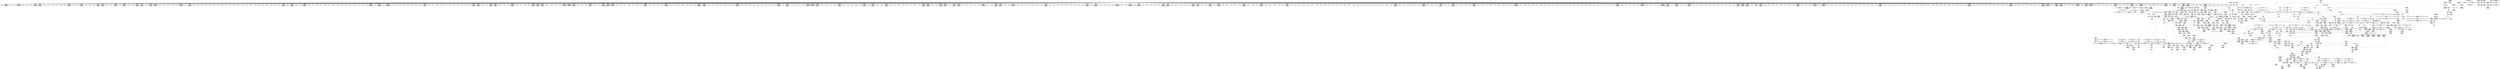 digraph {
	CE0x4edaad0 [shape=record,shape=Mrecord,label="{CE0x4edaad0|104:_%struct.inode*,_:_CRE_191,192_}"]
	CE0x4ea7280 [shape=record,shape=Mrecord,label="{CE0x4ea7280|_ret_%struct.task_struct*_%tmp4,_!dbg_!27714|./arch/x86/include/asm/current.h,14|*SummSource*}"]
	CE0x4f2e9d0 [shape=record,shape=Mrecord,label="{CE0x4f2e9d0|inode_has_perm:_tmp13|security/selinux/hooks.c,1614|*SummSink*}"]
	CE0x4f12ba0 [shape=record,shape=Mrecord,label="{CE0x4f12ba0|12:_i32,_56:_i8*,_:_CRE_312,320_|*MultipleSource*|*LoadInst*|security/selinux/hooks.c,1627|Function::inode_has_perm&Arg::inode::|security/selinux/hooks.c,1611}"]
	CE0x4f232c0 [shape=record,shape=Mrecord,label="{CE0x4f232c0|12:_i32,_56:_i8*,_:_CRE_892,893_}"]
	CE0x4e9c1d0 [shape=record,shape=Mrecord,label="{CE0x4e9c1d0|selinux_quota_on:_tmp18|security/selinux/hooks.c,2044}"]
	CE0x4f0c1d0 [shape=record,shape=Mrecord,label="{CE0x4f0c1d0|12:_i32,_56:_i8*,_:_CRE_200,201_}"]
	CE0x4ee4df0 [shape=record,shape=Mrecord,label="{CE0x4ee4df0|inode_has_perm:_sclass|security/selinux/hooks.c,1617|*SummSource*}"]
	CE0x4f34500 [shape=record,shape=Mrecord,label="{CE0x4f34500|avc_has_perm:_requested|Function::avc_has_perm&Arg::requested::|*SummSource*}"]
	CE0x4f20740 [shape=record,shape=Mrecord,label="{CE0x4f20740|12:_i32,_56:_i8*,_:_CRE_832,840_|*MultipleSource*|*LoadInst*|security/selinux/hooks.c,1627|Function::inode_has_perm&Arg::inode::|security/selinux/hooks.c,1611}"]
	CE0x4ec09a0 [shape=record,shape=Mrecord,label="{CE0x4ec09a0|i64*_getelementptr_inbounds_(_2_x_i64_,_2_x_i64_*___llvm_gcov_ctr131,_i64_0,_i64_1)|*Constant*|*SummSource*}"]
	CE0x4e91570 [shape=record,shape=Mrecord,label="{CE0x4e91570|selinux_quota_on:_tmp4|security/selinux/hooks.c,2044}"]
	CE0x4f0d870 [shape=record,shape=Mrecord,label="{CE0x4f0d870|12:_i32,_56:_i8*,_:_CRE_242,243_}"]
	CE0x4f08750 [shape=record,shape=Mrecord,label="{CE0x4f08750|12:_i32,_56:_i8*,_:_CRE_158,159_}"]
	CE0x4eaccf0 [shape=record,shape=Mrecord,label="{CE0x4eaccf0|dentry_has_perm:_cred|Function::dentry_has_perm&Arg::cred::}"]
	CE0x4edda00 [shape=record,shape=Mrecord,label="{CE0x4edda00|dentry_has_perm:_type|security/selinux/hooks.c,1630|*SummSource*}"]
	CE0x4ead340 [shape=record,shape=Mrecord,label="{CE0x4ead340|selinux_quota_on:_dentry|Function::selinux_quota_on&Arg::dentry::}"]
	CE0x4f1a200 [shape=record,shape=Mrecord,label="{CE0x4f1a200|12:_i32,_56:_i8*,_:_CRE_582,583_}"]
	CE0x4ef5a90 [shape=record,shape=Mrecord,label="{CE0x4ef5a90|dentry_has_perm:_tmp|*SummSource*}"]
	CE0x4edb250 [shape=record,shape=Mrecord,label="{CE0x4edb250|104:_%struct.inode*,_:_CRE_199,200_}"]
	CE0x4ef8cc0 [shape=record,shape=Mrecord,label="{CE0x4ef8cc0|_ret_void,_!dbg_!27722|include/linux/cred.h,175|*SummSource*}"]
	CE0x4ef4560 [shape=record,shape=Mrecord,label="{CE0x4ef4560|_call_void___invalid_creds(%struct.cred*_%cred,_i8*_%file,_i32_%line)_#10,_!dbg_!27721|include/linux/cred.h,174|*SummSource*}"]
	CE0x4eb6f80 [shape=record,shape=Mrecord,label="{CE0x4eb6f80|104:_%struct.inode*,_:_CRE_155,156_}"]
	CE0x4e8ec10 [shape=record,shape=Mrecord,label="{CE0x4e8ec10|selinux_quota_on:_tmp1|*SummSource*}"]
	CE0x4f3b940 [shape=record,shape=Mrecord,label="{CE0x4f3b940|i32_512|*Constant*}"]
	CE0x4f326a0 [shape=record,shape=Mrecord,label="{CE0x4f326a0|__validate_creds:_if.then|*SummSource*}"]
	CE0x4eb0570 [shape=record,shape=Mrecord,label="{CE0x4eb0570|selinux_quota_on:_cred4|security/selinux/hooks.c,2044|*SummSink*}"]
	CE0x4f04f90 [shape=record,shape=Mrecord,label="{CE0x4f04f90|0:_i32,_4:_i32,_8:_i32,_12:_i32,_:_CMRE_16,20_|*MultipleSource*|security/selinux/hooks.c,196|*LoadInst*|security/selinux/hooks.c,196|security/selinux/hooks.c,197}"]
	CE0x4ee0250 [shape=record,shape=Mrecord,label="{CE0x4ee0250|i8_10|*Constant*}"]
	CE0x4f35eb0 [shape=record,shape=Mrecord,label="{CE0x4f35eb0|inode_has_perm:_lnot|security/selinux/hooks.c,1611|*SummSink*}"]
	CE0x4f1d050 [shape=record,shape=Mrecord,label="{CE0x4f1d050|12:_i32,_56:_i8*,_:_CRE_621,622_}"]
	CE0x4f36810 [shape=record,shape=Mrecord,label="{CE0x4f36810|inode_has_perm:_lnot1|security/selinux/hooks.c,1611|*SummSink*}"]
	CE0x4f0c690 [shape=record,shape=Mrecord,label="{CE0x4f0c690|12:_i32,_56:_i8*,_:_CRE_204,205_}"]
	CE0x4e90a10 [shape=record,shape=Mrecord,label="{CE0x4e90a10|12:_i32,_56:_i8*,_:_CRE_147,148_}"]
	CE0x6d269f0 [shape=record,shape=Mrecord,label="{CE0x6d269f0|selinux_quota_on:_tmp7|security/selinux/hooks.c,2044|*SummSource*}"]
	CE0x4f0fd50 [shape=record,shape=Mrecord,label="{CE0x4f0fd50|12:_i32,_56:_i8*,_:_CRE_273,274_}"]
	CE0x4f09590 [shape=record,shape=Mrecord,label="{CE0x4f09590|12:_i32,_56:_i8*,_:_CRE_170,171_}"]
	CE0x4eed5d0 [shape=record,shape=Mrecord,label="{CE0x4eed5d0|inode_has_perm:_tmp}"]
	CE0x4ef7e60 [shape=record,shape=Mrecord,label="{CE0x4ef7e60|inode_has_perm:_if.then|*SummSource*}"]
	CE0x4f25070 [shape=record,shape=Mrecord,label="{CE0x4f25070|12:_i32,_56:_i8*,_:_CRE_917,918_}"]
	CE0x4f389b0 [shape=record,shape=Mrecord,label="{CE0x4f389b0|inode_has_perm:_tmp7|security/selinux/hooks.c,1611|*SummSink*}"]
	"CONST[source:2(external),value:2(dynamic)][purpose:{subject}]"
	CE0x4f05100 [shape=record,shape=Mrecord,label="{CE0x4f05100|0:_i32,_4:_i32,_8:_i32,_12:_i32,_:_CMRE_20,24_|*MultipleSource*|security/selinux/hooks.c,196|*LoadInst*|security/selinux/hooks.c,196|security/selinux/hooks.c,197}"]
	CE0x4e8cce0 [shape=record,shape=Mrecord,label="{CE0x4e8cce0|selinux_quota_on:_tmp5|security/selinux/hooks.c,2044|*SummSource*}"]
	"CONST[source:0(mediator),value:2(dynamic)][purpose:{object}]"
	CE0x4f26960 [shape=record,shape=Mrecord,label="{CE0x4f26960|12:_i32,_56:_i8*,_:_CRE_952,960_|*MultipleSource*|*LoadInst*|security/selinux/hooks.c,1627|Function::inode_has_perm&Arg::inode::|security/selinux/hooks.c,1611}"]
	CE0x4f33970 [shape=record,shape=Mrecord,label="{CE0x4f33970|__validate_creds:_bb|*SummSource*}"]
	CE0x4eb60c0 [shape=record,shape=Mrecord,label="{CE0x4eb60c0|12:_i32,_56:_i8*,_:_CRE_112,120_|*MultipleSource*|*LoadInst*|security/selinux/hooks.c,1627|Function::inode_has_perm&Arg::inode::|security/selinux/hooks.c,1611}"]
	CE0x4f1fec0 [shape=record,shape=Mrecord,label="{CE0x4f1fec0|12:_i32,_56:_i8*,_:_CRE_800,804_|*MultipleSource*|*LoadInst*|security/selinux/hooks.c,1627|Function::inode_has_perm&Arg::inode::|security/selinux/hooks.c,1611}"]
	CE0x4e9dc40 [shape=record,shape=Mrecord,label="{CE0x4e9dc40|selinux_quota_on:_tobool1|security/selinux/hooks.c,2044|*SummSink*}"]
	CE0x4f11d60 [shape=record,shape=Mrecord,label="{CE0x4f11d60|12:_i32,_56:_i8*,_:_CRE_300,301_}"]
	CE0x4eb5ea0 [shape=record,shape=Mrecord,label="{CE0x4eb5ea0|12:_i32,_56:_i8*,_:_CRE_104,112_|*MultipleSource*|*LoadInst*|security/selinux/hooks.c,1627|Function::inode_has_perm&Arg::inode::|security/selinux/hooks.c,1611}"]
	CE0x4f24360 [shape=record,shape=Mrecord,label="{CE0x4f24360|12:_i32,_56:_i8*,_:_CRE_906,907_}"]
	CE0x4f0ffb0 [shape=record,shape=Mrecord,label="{CE0x4f0ffb0|12:_i32,_56:_i8*,_:_CRE_275,276_}"]
	CE0x4f27790 [shape=record,shape=Mrecord,label="{CE0x4f27790|12:_i32,_56:_i8*,_:_CRE_981,982_}"]
	CE0x4eb8330 [shape=record,shape=Mrecord,label="{CE0x4eb8330|104:_%struct.inode*,_:_CRE_176,177_}"]
	CE0x4e8e480 [shape=record,shape=Mrecord,label="{CE0x4e8e480|i64_2|*Constant*}"]
	CE0x4eec620 [shape=record,shape=Mrecord,label="{CE0x4eec620|i64*_getelementptr_inbounds_(_8_x_i64_,_8_x_i64_*___llvm_gcov_ctr154,_i64_0,_i64_1)|*Constant*|*SummSink*}"]
	CE0x4ee5a50 [shape=record,shape=Mrecord,label="{CE0x4ee5a50|i32_(i32,_i32,_i16,_i32,_%struct.common_audit_data*)*_bitcast_(i32_(i32,_i32,_i16,_i32,_%struct.common_audit_data.495*)*_avc_has_perm_to_i32_(i32,_i32,_i16,_i32,_%struct.common_audit_data*)*)|*Constant*}"]
	CE0x4f22480 [shape=record,shape=Mrecord,label="{CE0x4f22480|12:_i32,_56:_i8*,_:_CRE_880,881_}"]
	CE0x4f11050 [shape=record,shape=Mrecord,label="{CE0x4f11050|12:_i32,_56:_i8*,_:_CRE_289,290_}"]
	CE0x4f01a10 [shape=record,shape=Mrecord,label="{CE0x4f01a10|i64*_getelementptr_inbounds_(_2_x_i64_,_2_x_i64_*___llvm_gcov_ctr98,_i64_0,_i64_0)|*Constant*|*SummSource*}"]
	CE0x4f2ec40 [shape=record,shape=Mrecord,label="{CE0x4f2ec40|inode_has_perm:_tmp14|security/selinux/hooks.c,1614|*SummSink*}"]
	CE0x4f011c0 [shape=record,shape=Mrecord,label="{CE0x4f011c0|i64*_getelementptr_inbounds_(_2_x_i64_,_2_x_i64_*___llvm_gcov_ctr153,_i64_0,_i64_0)|*Constant*}"]
	CE0x4edbf10 [shape=record,shape=Mrecord,label="{CE0x4edbf10|104:_%struct.inode*,_:_CRE_211,212_}"]
	CE0x4f09de0 [shape=record,shape=Mrecord,label="{CE0x4f09de0|12:_i32,_56:_i8*,_:_CRE_177,178_}"]
	CE0x4f26d90 [shape=record,shape=Mrecord,label="{CE0x4f26d90|12:_i32,_56:_i8*,_:_CRE_968,976_|*MultipleSource*|*LoadInst*|security/selinux/hooks.c,1627|Function::inode_has_perm&Arg::inode::|security/selinux/hooks.c,1611}"]
	CE0x4ee5130 [shape=record,shape=Mrecord,label="{CE0x4ee5130|inode_has_perm:_tmp18|security/selinux/hooks.c,1617|*SummSink*}"]
	CE0x4f11640 [shape=record,shape=Mrecord,label="{CE0x4f11640|12:_i32,_56:_i8*,_:_CRE_294,295_}"]
	CE0x4f22810 [shape=record,shape=Mrecord,label="{CE0x4f22810|12:_i32,_56:_i8*,_:_CRE_883,884_}"]
	CE0x4f30760 [shape=record,shape=Mrecord,label="{CE0x4f30760|avc_has_perm:_auditdata|Function::avc_has_perm&Arg::auditdata::|*SummSource*}"]
	CE0x4eb0ac0 [shape=record,shape=Mrecord,label="{CE0x4eb0ac0|selinux_quota_on:_tmp21|security/selinux/hooks.c,2044}"]
	CE0x4f332b0 [shape=record,shape=Mrecord,label="{CE0x4f332b0|i64*_getelementptr_inbounds_(_5_x_i64_,_5_x_i64_*___llvm_gcov_ctr155,_i64_0,_i64_0)|*Constant*|*SummSink*}"]
	CE0x4ef2bd0 [shape=record,shape=Mrecord,label="{CE0x4ef2bd0|104:_%struct.inode*,_:_CRE_312,313_}"]
	CE0x4eff5a0 [shape=record,shape=Mrecord,label="{CE0x4eff5a0|inode_has_perm:_cred|Function::inode_has_perm&Arg::cred::}"]
	CE0x4e94370 [shape=record,shape=Mrecord,label="{CE0x4e94370|104:_%struct.inode*,_:_CRE_24,40_|*MultipleSource*|Function::selinux_quota_on&Arg::dentry::|Function::dentry_has_perm&Arg::dentry::|security/selinux/hooks.c,1627}"]
	CE0x4f342b0 [shape=record,shape=Mrecord,label="{CE0x4f342b0|_ret_i32_%retval.0,_!dbg_!27728|security/selinux/avc.c,775}"]
	CE0x4efb090 [shape=record,shape=Mrecord,label="{CE0x4efb090|__validate_creds:_call|include/linux/cred.h,173|*SummSource*}"]
	CE0x4ebcaf0 [shape=record,shape=Mrecord,label="{CE0x4ebcaf0|i64_5|*Constant*|*SummSource*}"]
	CE0x4ea3030 [shape=record,shape=Mrecord,label="{CE0x4ea3030|__validate_creds:_tobool|include/linux/cred.h,173|*SummSink*}"]
	CE0x4eb0ef0 [shape=record,shape=Mrecord,label="{CE0x4eb0ef0|GLOBAL:_dentry_has_perm|*Constant*|*SummSource*}"]
	CE0x4e9d770 [shape=record,shape=Mrecord,label="{CE0x4e9d770|inode_has_perm:_tmp5|security/selinux/hooks.c,1609|*SummSource*}"]
	CE0x4f1c470 [shape=record,shape=Mrecord,label="{CE0x4f1c470|12:_i32,_56:_i8*,_:_CRE_611,612_}"]
	CE0x4ee9320 [shape=record,shape=Mrecord,label="{CE0x4ee9320|__validate_creds:_tmp3|include/linux/cred.h,173|*SummSink*}"]
	CE0x4e9a220 [shape=record,shape=Mrecord,label="{CE0x4e9a220|i64_5|*Constant*}"]
	CE0x4f2d0a0 [shape=record,shape=Mrecord,label="{CE0x4f2d0a0|i32_10|*Constant*|*SummSink*}"]
	CE0x4eb0dc0 [shape=record,shape=Mrecord,label="{CE0x4eb0dc0|GLOBAL:_dentry_has_perm|*Constant*|*SummSink*}"]
	CE0x4ee25b0 [shape=record,shape=Mrecord,label="{CE0x4ee25b0|104:_%struct.inode*,_:_CRE_248,256_|*MultipleSource*|Function::selinux_quota_on&Arg::dentry::|Function::dentry_has_perm&Arg::dentry::|security/selinux/hooks.c,1627}"]
	CE0x4f0b4c0 [shape=record,shape=Mrecord,label="{CE0x4f0b4c0|12:_i32,_56:_i8*,_:_CRE_189,190_}"]
	CE0x4ef6c80 [shape=record,shape=Mrecord,label="{CE0x4ef6c80|inode_has_perm:_do.end}"]
	CE0x4f30aa0 [shape=record,shape=Mrecord,label="{CE0x4f30aa0|_ret_i32_%retval.0,_!dbg_!27728|security/selinux/avc.c,775|*SummSource*}"]
	CE0x4f17c70 [shape=record,shape=Mrecord,label="{CE0x4f17c70|12:_i32,_56:_i8*,_:_CRE_552,553_}"]
	CE0x4f160b0 [shape=record,shape=Mrecord,label="{CE0x4f160b0|12:_i32,_56:_i8*,_:_CRE_483,484_}"]
	CE0x4f258c0 [shape=record,shape=Mrecord,label="{CE0x4f258c0|12:_i32,_56:_i8*,_:_CRE_924,925_}"]
	CE0x4ea3800 [shape=record,shape=Mrecord,label="{CE0x4ea3800|i8_10|*Constant*|*SummSource*}"]
	CE0x4eda8f0 [shape=record,shape=Mrecord,label="{CE0x4eda8f0|104:_%struct.inode*,_:_CRE_189,190_}"]
	CE0x4f22a70 [shape=record,shape=Mrecord,label="{CE0x4f22a70|12:_i32,_56:_i8*,_:_CRE_885,886_}"]
	CE0x4ee5b80 [shape=record,shape=Mrecord,label="{CE0x4ee5b80|i32_(i32,_i32,_i16,_i32,_%struct.common_audit_data*)*_bitcast_(i32_(i32,_i32,_i16,_i32,_%struct.common_audit_data.495*)*_avc_has_perm_to_i32_(i32,_i32,_i16,_i32,_%struct.common_audit_data*)*)|*Constant*|*SummSource*}"]
	CE0x4ee5f50 [shape=record,shape=Mrecord,label="{CE0x4ee5f50|__validate_creds:_lnot.ext|include/linux/cred.h,173|*SummSink*}"]
	CE0x4f32c30 [shape=record,shape=Mrecord,label="{CE0x4f32c30|__validate_creds:_tobool|include/linux/cred.h,173}"]
	CE0x4e920a0 [shape=record,shape=Mrecord,label="{CE0x4e920a0|i64*_getelementptr_inbounds_(_11_x_i64_,_11_x_i64_*___llvm_gcov_ctr152,_i64_0,_i64_6)|*Constant*|*SummSource*}"]
	CE0x4f097f0 [shape=record,shape=Mrecord,label="{CE0x4f097f0|12:_i32,_56:_i8*,_:_CRE_172,173_}"]
	CE0x4e8db90 [shape=record,shape=Mrecord,label="{CE0x4e8db90|selinux_quota_on:_do.end|*SummSource*}"]
	CE0x4f2d7d0 [shape=record,shape=Mrecord,label="{CE0x4f2d7d0|i32_3|*Constant*|*SummSink*}"]
	CE0x4f10210 [shape=record,shape=Mrecord,label="{CE0x4f10210|12:_i32,_56:_i8*,_:_CRE_277,278_}"]
	CE0x4e92420 [shape=record,shape=Mrecord,label="{CE0x4e92420|i64*_getelementptr_inbounds_(_11_x_i64_,_11_x_i64_*___llvm_gcov_ctr152,_i64_0,_i64_9)|*Constant*}"]
	CE0x4eacb70 [shape=record,shape=Mrecord,label="{CE0x4eacb70|selinux_quota_on:_do.body|*SummSource*}"]
	CE0x4f24820 [shape=record,shape=Mrecord,label="{CE0x4f24820|12:_i32,_56:_i8*,_:_CRE_910,911_}"]
	CE0x4f120f0 [shape=record,shape=Mrecord,label="{CE0x4f120f0|12:_i32,_56:_i8*,_:_CRE_303,304_}"]
	CE0x4ea9690 [shape=record,shape=Mrecord,label="{CE0x4ea9690|get_current:_tmp3|*SummSource*}"]
	CE0x4f0d3d0 [shape=record,shape=Mrecord,label="{CE0x4f0d3d0|12:_i32,_56:_i8*,_:_CRE_240,241_}"]
	CE0x4edeb30 [shape=record,shape=Mrecord,label="{CE0x4edeb30|__validate_creds:_tmp4|include/linux/cred.h,173|*SummSink*}"]
	CE0x4f0c560 [shape=record,shape=Mrecord,label="{CE0x4f0c560|12:_i32,_56:_i8*,_:_CRE_203,204_}"]
	CE0x4f0f040 [shape=record,shape=Mrecord,label="{CE0x4f0f040|12:_i32,_56:_i8*,_:_CRE_262,263_}"]
	CE0x4f0ac30 [shape=record,shape=Mrecord,label="{CE0x4f0ac30|COLLAPSED:_GCMRE___llvm_gcov_ctr131_internal_global_2_x_i64_zeroinitializer:_elem_0:default:}"]
	CE0x4eb5c80 [shape=record,shape=Mrecord,label="{CE0x4eb5c80|12:_i32,_56:_i8*,_:_CRE_96,104_|*MultipleSource*|*LoadInst*|security/selinux/hooks.c,1627|Function::inode_has_perm&Arg::inode::|security/selinux/hooks.c,1611}"]
	CE0x4eba650 [shape=record,shape=Mrecord,label="{CE0x4eba650|i8*_getelementptr_inbounds_(_25_x_i8_,_25_x_i8_*_.str3,_i32_0,_i32_0)|*Constant*}"]
	CE0x4f23c40 [shape=record,shape=Mrecord,label="{CE0x4f23c40|12:_i32,_56:_i8*,_:_CRE_900,901_}"]
	CE0x4f1b500 [shape=record,shape=Mrecord,label="{CE0x4f1b500|12:_i32,_56:_i8*,_:_CRE_598,599_}"]
	CE0x4f245c0 [shape=record,shape=Mrecord,label="{CE0x4f245c0|12:_i32,_56:_i8*,_:_CRE_908,909_}"]
	CE0x4f23190 [shape=record,shape=Mrecord,label="{CE0x4f23190|12:_i32,_56:_i8*,_:_CRE_891,892_}"]
	CE0x4f38e20 [shape=record,shape=Mrecord,label="{CE0x4f38e20|GLOBAL:___llvm_gcov_ctr154|Global_var:__llvm_gcov_ctr154|*SummSource*}"]
	CE0x4eacec0 [shape=record,shape=Mrecord,label="{CE0x4eacec0|dentry_has_perm:_cred|Function::dentry_has_perm&Arg::cred::|*SummSink*}"]
	CE0x4efc940 [shape=record,shape=Mrecord,label="{CE0x4efc940|__validate_creds:_entry|*SummSource*}"]
	CE0x4f23650 [shape=record,shape=Mrecord,label="{CE0x4f23650|12:_i32,_56:_i8*,_:_CRE_895,896_}"]
	CE0x4edbde0 [shape=record,shape=Mrecord,label="{CE0x4edbde0|104:_%struct.inode*,_:_CRE_210,211_}"]
	CE0x4f193c0 [shape=record,shape=Mrecord,label="{CE0x4f193c0|12:_i32,_56:_i8*,_:_CRE_570,571_}"]
	CE0x4eacdb0 [shape=record,shape=Mrecord,label="{CE0x4eacdb0|dentry_has_perm:_cred|Function::dentry_has_perm&Arg::cred::|*SummSource*}"]
	CE0x4f15840 [shape=record,shape=Mrecord,label="{CE0x4f15840|12:_i32,_56:_i8*,_:_CRE_475,476_}"]
	CE0x4ec2eb0 [shape=record,shape=Mrecord,label="{CE0x4ec2eb0|i32_78|*Constant*}"]
	CE0x4f083c0 [shape=record,shape=Mrecord,label="{CE0x4f083c0|12:_i32,_56:_i8*,_:_CRE_155,156_}"]
	CE0x4e94000 [shape=record,shape=Mrecord,label="{CE0x4e94000|dentry_has_perm:_d_inode|security/selinux/hooks.c,1627|*SummSink*}"]
	CE0x4eae1a0 [shape=record,shape=Mrecord,label="{CE0x4eae1a0|selinux_quota_on:_do.body|*SummSink*}"]
	CE0x4f1b170 [shape=record,shape=Mrecord,label="{CE0x4f1b170|12:_i32,_56:_i8*,_:_CRE_595,596_}"]
	CE0x4eed3b0 [shape=record,shape=Mrecord,label="{CE0x4eed3b0|i64*_getelementptr_inbounds_(_8_x_i64_,_8_x_i64_*___llvm_gcov_ctr154,_i64_0,_i64_0)|*Constant*|*SummSource*}"]
	CE0x4f375f0 [shape=record,shape=Mrecord,label="{CE0x4f375f0|GLOBAL:_llvm.expect.i64|*Constant*|*SummSink*}"]
	CE0x4e9c3e0 [shape=record,shape=Mrecord,label="{CE0x4e9c3e0|selinux_quota_on:_tmp18|security/selinux/hooks.c,2044|*SummSink*}"]
	CE0x4ef6e50 [shape=record,shape=Mrecord,label="{CE0x4ef6e50|inode_has_perm:_do.end|*SummSink*}"]
	CE0x4eb4930 [shape=record,shape=Mrecord,label="{CE0x4eb4930|selinux_quota_on:_tmp3}"]
	CE0x4f07a40 [shape=record,shape=Mrecord,label="{CE0x4f07a40|GLOBAL:_cred_sid|*Constant*|*SummSink*}"]
	CE0x4eec760 [shape=record,shape=Mrecord,label="{CE0x4eec760|cred_sid:_tmp1}"]
	CE0x4e9ddb0 [shape=record,shape=Mrecord,label="{CE0x4e9ddb0|selinux_quota_on:_tobool1|security/selinux/hooks.c,2044|*SummSource*}"]
	CE0x4e9c290 [shape=record,shape=Mrecord,label="{CE0x4e9c290|selinux_quota_on:_tmp18|security/selinux/hooks.c,2044|*SummSource*}"]
	CE0x4f08620 [shape=record,shape=Mrecord,label="{CE0x4f08620|12:_i32,_56:_i8*,_:_CRE_157,158_}"]
	CE0x4f24950 [shape=record,shape=Mrecord,label="{CE0x4f24950|12:_i32,_56:_i8*,_:_CRE_911,912_}"]
	CE0x4ee3900 [shape=record,shape=Mrecord,label="{CE0x4ee3900|104:_%struct.inode*,_:_CRE_306,307_}"]
	CE0x4f0be40 [shape=record,shape=Mrecord,label="{CE0x4f0be40|12:_i32,_56:_i8*,_:_CRE_197,198_}"]
	CE0x4f22f30 [shape=record,shape=Mrecord,label="{CE0x4f22f30|12:_i32,_56:_i8*,_:_CRE_889,890_}"]
	CE0x4f27890 [shape=record,shape=Mrecord,label="{CE0x4f27890|12:_i32,_56:_i8*,_:_CRE_982,983_}"]
	CE0x4f301c0 [shape=record,shape=Mrecord,label="{CE0x4f301c0|inode_has_perm:_tmp17|security/selinux/hooks.c,1617|*SummSource*}"]
	CE0x4edbb80 [shape=record,shape=Mrecord,label="{CE0x4edbb80|104:_%struct.inode*,_:_CRE_208,209_}"]
	CE0x4f20f60 [shape=record,shape=Mrecord,label="{CE0x4f20f60|12:_i32,_56:_i8*,_:_CRE_864,865_}"]
	CE0x4f01b20 [shape=record,shape=Mrecord,label="{CE0x4f01b20|i32_22|*Constant*}"]
	CE0x4f32d90 [shape=record,shape=Mrecord,label="{CE0x4f32d90|__validate_creds:_tobool|include/linux/cred.h,173|*SummSource*}"]
	CE0x4f08d40 [shape=record,shape=Mrecord,label="{CE0x4f08d40|12:_i32,_56:_i8*,_:_CRE_163,164_}"]
	CE0x4f021b0 [shape=record,shape=Mrecord,label="{CE0x4f021b0|cred_sid:_sid|security/selinux/hooks.c,197}"]
	CE0x4f1c800 [shape=record,shape=Mrecord,label="{CE0x4f1c800|12:_i32,_56:_i8*,_:_CRE_614,615_}"]
	CE0x4f151e0 [shape=record,shape=Mrecord,label="{CE0x4f151e0|12:_i32,_56:_i8*,_:_CRE_472,473_}"]
	CE0x4f14740 [shape=record,shape=Mrecord,label="{CE0x4f14740|12:_i32,_56:_i8*,_:_CRE_432,440_|*MultipleSource*|*LoadInst*|security/selinux/hooks.c,1627|Function::inode_has_perm&Arg::inode::|security/selinux/hooks.c,1611}"]
	CE0x4f096c0 [shape=record,shape=Mrecord,label="{CE0x4f096c0|12:_i32,_56:_i8*,_:_CRE_171,172_}"]
	CE0x4f3aa20 [shape=record,shape=Mrecord,label="{CE0x4f3aa20|i64*_getelementptr_inbounds_(_8_x_i64_,_8_x_i64_*___llvm_gcov_ctr154,_i64_0,_i64_5)|*Constant*}"]
	CE0x4ebca80 [shape=record,shape=Mrecord,label="{CE0x4ebca80|i64_4|*Constant*}"]
	CE0x4f0e0d0 [shape=record,shape=Mrecord,label="{CE0x4f0e0d0|12:_i32,_56:_i8*,_:_CRE_249,250_}"]
	CE0x4ec22d0 [shape=record,shape=Mrecord,label="{CE0x4ec22d0|_call_void___validate_creds(%struct.cred*_%cred,_i8*_getelementptr_inbounds_(_25_x_i8_,_25_x_i8_*_.str3,_i32_0,_i32_0),_i32_1609)_#10,_!dbg_!27719|security/selinux/hooks.c,1609}"]
	CE0x4edb520 [shape=record,shape=Mrecord,label="{CE0x4edb520|104:_%struct.inode*,_:_CRE_202,203_}"]
	CE0x4f19e70 [shape=record,shape=Mrecord,label="{CE0x4f19e70|12:_i32,_56:_i8*,_:_CRE_579,580_}"]
	CE0x4ea6cb0 [shape=record,shape=Mrecord,label="{CE0x4ea6cb0|selinux_quota_on:_tmp20|security/selinux/hooks.c,2044|*SummSource*}"]
	CE0x4eb5660 [shape=record,shape=Mrecord,label="{CE0x4eb5660|cred_sid:_tmp4|*LoadInst*|security/selinux/hooks.c,196|*SummSink*}"]
	CE0x4ef2f60 [shape=record,shape=Mrecord,label="{CE0x4ef2f60|104:_%struct.inode*,_:_CRE_315,316_}"]
	CE0x4ea9590 [shape=record,shape=Mrecord,label="{CE0x4ea9590|get_current:_tmp3}"]
	CE0x4e901c0 [shape=record,shape=Mrecord,label="{CE0x4e901c0|12:_i32,_56:_i8*,_:_CRE_139,140_}"]
	CE0x4ebc3b0 [shape=record,shape=Mrecord,label="{CE0x4ebc3b0|104:_%struct.inode*,_:_CRE_149,150_}"]
	CE0x4efea00 [shape=record,shape=Mrecord,label="{CE0x4efea00|dentry_has_perm:_dentry1|security/selinux/hooks.c,1631|*SummSource*}"]
	CE0x4e9dcb0 [shape=record,shape=Mrecord,label="{CE0x4e9dcb0|selinux_quota_on:_tobool1|security/selinux/hooks.c,2044}"]
	CE0x4f37f30 [shape=record,shape=Mrecord,label="{CE0x4f37f30|inode_has_perm:_tmp7|security/selinux/hooks.c,1611|*SummSource*}"]
	CE0x4f25400 [shape=record,shape=Mrecord,label="{CE0x4f25400|12:_i32,_56:_i8*,_:_CRE_920,921_}"]
	CE0x4f4bbe0 [shape=record,shape=Mrecord,label="{CE0x4f4bbe0|inode_has_perm:_sclass|security/selinux/hooks.c,1617|*SummSink*}"]
	CE0x4e8ce40 [shape=record,shape=Mrecord,label="{CE0x4e8ce40|i64_4|*Constant*|*SummSink*}"]
	CE0x46a4060 [shape=record,shape=Mrecord,label="{CE0x46a4060|selinux_quota_on:_tmp8|security/selinux/hooks.c,2044|*SummSource*}"]
	CE0x4f08ae0 [shape=record,shape=Mrecord,label="{CE0x4f08ae0|12:_i32,_56:_i8*,_:_CRE_161,162_}"]
	CE0x4efed00 [shape=record,shape=Mrecord,label="{CE0x4efed00|dentry_has_perm:_call|security/selinux/hooks.c,1632|*SummSink*}"]
	CE0x4f1deb0 [shape=record,shape=Mrecord,label="{CE0x4f1deb0|12:_i32,_56:_i8*,_:_CRE_672,680_|*MultipleSource*|*LoadInst*|security/selinux/hooks.c,1627|Function::inode_has_perm&Arg::inode::|security/selinux/hooks.c,1611}"]
	CE0x4ef3f80 [shape=record,shape=Mrecord,label="{CE0x4ef3f80|__validate_creds:_tmp7|include/linux/cred.h,174|*SummSink*}"]
	CE0x4f220f0 [shape=record,shape=Mrecord,label="{CE0x4f220f0|12:_i32,_56:_i8*,_:_CRE_877,878_}"]
	CE0x4f273c0 [shape=record,shape=Mrecord,label="{CE0x4f273c0|12:_i32,_56:_i8*,_:_CRE_978,979_}"]
	CE0x4e91760 [shape=record,shape=Mrecord,label="{CE0x4e91760|i64*_getelementptr_inbounds_(_11_x_i64_,_11_x_i64_*___llvm_gcov_ctr152,_i64_0,_i64_1)|*Constant*|*SummSink*}"]
	CE0x4e9c950 [shape=record,shape=Mrecord,label="{CE0x4e9c950|selinux_quota_on:_bb|*SummSink*}"]
	CE0x4f12940 [shape=record,shape=Mrecord,label="{CE0x4f12940|12:_i32,_56:_i8*,_:_CRE_310,311_}"]
	CE0x4f1a330 [shape=record,shape=Mrecord,label="{CE0x4f1a330|12:_i32,_56:_i8*,_:_CRE_583,584_}"]
	CE0x4f16310 [shape=record,shape=Mrecord,label="{CE0x4f16310|12:_i32,_56:_i8*,_:_CRE_485,486_}"]
	CE0x4e9a4a0 [shape=record,shape=Mrecord,label="{CE0x4e9a4a0|get_current:_tmp1|*SummSink*}"]
	CE0x4e997b0 [shape=record,shape=Mrecord,label="{CE0x4e997b0|get_current:_tmp1}"]
	CE0x4e95bd0 [shape=record,shape=Mrecord,label="{CE0x4e95bd0|GLOBAL:_lockdep_rcu_suspicious|*Constant*|*SummSink*}"]
	CE0x4f1b9c0 [shape=record,shape=Mrecord,label="{CE0x4f1b9c0|12:_i32,_56:_i8*,_:_CRE_602,603_}"]
	CE0x4ec0470 [shape=record,shape=Mrecord,label="{CE0x4ec0470|inode_has_perm:_tmp2|*SummSink*}"]
	CE0x4f219d0 [shape=record,shape=Mrecord,label="{CE0x4f219d0|12:_i32,_56:_i8*,_:_CRE_871,872_}"]
	CE0x4ebe470 [shape=record,shape=Mrecord,label="{CE0x4ebe470|__validate_creds:_bb}"]
	CE0x4f1f670 [shape=record,shape=Mrecord,label="{CE0x4f1f670|12:_i32,_56:_i8*,_:_CRE_760,768_|*MultipleSource*|*LoadInst*|security/selinux/hooks.c,1627|Function::inode_has_perm&Arg::inode::|security/selinux/hooks.c,1611}"]
	CE0x4ee23d0 [shape=record,shape=Mrecord,label="{CE0x4ee23d0|104:_%struct.inode*,_:_CRE_240,248_|*MultipleSource*|Function::selinux_quota_on&Arg::dentry::|Function::dentry_has_perm&Arg::dentry::|security/selinux/hooks.c,1627}"]
	CE0x4e89fd0 [shape=record,shape=Mrecord,label="{CE0x4e89fd0|selinux_quota_on:_if.then}"]
	CE0x4ebc500 [shape=record,shape=Mrecord,label="{CE0x4ebc500|inode_has_perm:_bb}"]
	CE0x4f3bb20 [shape=record,shape=Mrecord,label="{CE0x4f3bb20|i32_512|*Constant*|*SummSink*}"]
	CE0x4f2dac0 [shape=record,shape=Mrecord,label="{CE0x4f2dac0|inode_has_perm:_tmp15|*LoadInst*|security/selinux/hooks.c,1615|*SummSink*}"]
	CE0x4f0da90 [shape=record,shape=Mrecord,label="{CE0x4f0da90|12:_i32,_56:_i8*,_:_CRE_243,244_}"]
	CE0x4eae020 [shape=record,shape=Mrecord,label="{CE0x4eae020|selinux_quota_on:_call3|security/selinux/hooks.c,2044|*SummSink*}"]
	CE0x4e96350 [shape=record,shape=Mrecord,label="{CE0x4e96350|selinux_quota_on:_tmp14|security/selinux/hooks.c,2044}"]
	CE0x6b725a0 [shape=record,shape=Mrecord,label="{CE0x6b725a0|selinux_quota_on:_tmp7|security/selinux/hooks.c,2044|*SummSink*}"]
	CE0x4f2cf30 [shape=record,shape=Mrecord,label="{CE0x4f2cf30|i32_10|*Constant*|*SummSource*}"]
	CE0x4f073f0 [shape=record,shape=Mrecord,label="{CE0x4f073f0|inode_has_perm:_call|security/selinux/hooks.c,1614|*SummSink*}"]
	CE0x4f3a1a0 [shape=record,shape=Mrecord,label="{CE0x4f3a1a0|inode_has_perm:_tmp9|security/selinux/hooks.c,1611|*SummSink*}"]
	CE0x4ee9080 [shape=record,shape=Mrecord,label="{CE0x4ee9080|GLOBAL:___llvm_gcov_ctr155|Global_var:__llvm_gcov_ctr155|*SummSource*}"]
	CE0x4f1e9e0 [shape=record,shape=Mrecord,label="{CE0x4f1e9e0|12:_i32,_56:_i8*,_:_CRE_704,712_|*MultipleSource*|*LoadInst*|security/selinux/hooks.c,1627|Function::inode_has_perm&Arg::inode::|security/selinux/hooks.c,1611}"]
	CE0x4eb14c0 [shape=record,shape=Mrecord,label="{CE0x4eb14c0|selinux_quota_on:_tmp17|security/selinux/hooks.c,2044}"]
	CE0x4f16d60 [shape=record,shape=Mrecord,label="{CE0x4f16d60|12:_i32,_56:_i8*,_:_CRE_508,512_|*MultipleSource*|*LoadInst*|security/selinux/hooks.c,1627|Function::inode_has_perm&Arg::inode::|security/selinux/hooks.c,1611}"]
	CE0x4eec980 [shape=record,shape=Mrecord,label="{CE0x4eec980|cred_sid:_tmp1|*SummSink*}"]
	CE0x4eee100 [shape=record,shape=Mrecord,label="{CE0x4eee100|__validate_creds:_tmp1|*SummSink*}"]
	CE0x4f126e0 [shape=record,shape=Mrecord,label="{CE0x4f126e0|12:_i32,_56:_i8*,_:_CRE_308,309_}"]
	CE0x4f07b80 [shape=record,shape=Mrecord,label="{CE0x4f07b80|cred_sid:_entry}"]
	CE0x4f11e90 [shape=record,shape=Mrecord,label="{CE0x4f11e90|12:_i32,_56:_i8*,_:_CRE_301,302_}"]
	CE0x4f1b3d0 [shape=record,shape=Mrecord,label="{CE0x4f1b3d0|12:_i32,_56:_i8*,_:_CRE_597,598_}"]
	CE0x4eddb30 [shape=record,shape=Mrecord,label="{CE0x4eddb30|104:_%struct.inode*,_:_CRE_48,52_|*MultipleSource*|Function::selinux_quota_on&Arg::dentry::|Function::dentry_has_perm&Arg::dentry::|security/selinux/hooks.c,1627}"]
	CE0x4f38640 [shape=record,shape=Mrecord,label="{CE0x4f38640|inode_has_perm:_tmp7|security/selinux/hooks.c,1611}"]
	CE0x4e975e0 [shape=record,shape=Mrecord,label="{CE0x4e975e0|get_current:_entry|*SummSource*}"]
	CE0x4edc940 [shape=record,shape=Mrecord,label="{CE0x4edc940|dentry_has_perm:_tmp1}"]
	CE0x4f366a0 [shape=record,shape=Mrecord,label="{CE0x4f366a0|inode_has_perm:_lnot1|security/selinux/hooks.c,1611|*SummSource*}"]
	CE0x4f10cc0 [shape=record,shape=Mrecord,label="{CE0x4f10cc0|12:_i32,_56:_i8*,_:_CRE_286,287_}"]
	CE0x4e8bdf0 [shape=record,shape=Mrecord,label="{CE0x4e8bdf0|selinux_quota_on:_call|security/selinux/hooks.c,2044}"]
	CE0x4f14550 [shape=record,shape=Mrecord,label="{CE0x4f14550|12:_i32,_56:_i8*,_:_CRE_424,432_|*MultipleSource*|*LoadInst*|security/selinux/hooks.c,1627|Function::inode_has_perm&Arg::inode::|security/selinux/hooks.c,1611}"]
	CE0x4e943e0 [shape=record,shape=Mrecord,label="{CE0x4e943e0|104:_%struct.inode*,_:_CRE_8,12_|*MultipleSource*|Function::selinux_quota_on&Arg::dentry::|Function::dentry_has_perm&Arg::dentry::|security/selinux/hooks.c,1627}"]
	CE0x4e9ed80 [shape=record,shape=Mrecord,label="{CE0x4e9ed80|i32_2044|*Constant*}"]
	CE0x4ec30b0 [shape=record,shape=Mrecord,label="{CE0x4ec30b0|COLLAPSED:_GCMRE_current_task_external_global_%struct.task_struct*:_elem_0::|security/selinux/hooks.c,2044}"]
	CE0x4ea33c0 [shape=record,shape=Mrecord,label="{CE0x4ea33c0|__validate_creds:_tmp2|include/linux/cred.h,173}"]
	CE0x4e9d600 [shape=record,shape=Mrecord,label="{CE0x4e9d600|inode_has_perm:_tmp5|security/selinux/hooks.c,1609}"]
	CE0x4ef3ff0 [shape=record,shape=Mrecord,label="{CE0x4ef3ff0|GLOBAL:___invalid_creds|*Constant*}"]
	CE0x4f3a680 [shape=record,shape=Mrecord,label="{CE0x4f3a680|inode_has_perm:_tmp10|security/selinux/hooks.c,1611|*SummSink*}"]
	CE0x4f07f30 [shape=record,shape=Mrecord,label="{CE0x4f07f30|12:_i32,_56:_i8*,_:_CRE_151,152_}"]
	CE0x4ead160 [shape=record,shape=Mrecord,label="{CE0x4ead160|i32_32768|*Constant*}"]
	CE0x4f10a60 [shape=record,shape=Mrecord,label="{CE0x4f10a60|12:_i32,_56:_i8*,_:_CRE_284,285_}"]
	CE0x4f1d180 [shape=record,shape=Mrecord,label="{CE0x4f1d180|12:_i32,_56:_i8*,_:_CRE_622,623_}"]
	CE0x4ef3550 [shape=record,shape=Mrecord,label="{CE0x4ef3550|dentry_has_perm:_tmp4|*LoadInst*|security/selinux/hooks.c,1627}"]
	CE0x4f226e0 [shape=record,shape=Mrecord,label="{CE0x4f226e0|12:_i32,_56:_i8*,_:_CRE_882,883_}"]
	CE0x4f19c10 [shape=record,shape=Mrecord,label="{CE0x4f19c10|12:_i32,_56:_i8*,_:_CRE_577,578_}"]
	CE0x4ede9c0 [shape=record,shape=Mrecord,label="{CE0x4ede9c0|__validate_creds:_tmp4|include/linux/cred.h,173|*SummSource*}"]
	CE0x4eab1f0 [shape=record,shape=Mrecord,label="{CE0x4eab1f0|i8_1|*Constant*|*SummSource*}"]
	CE0x4f13ef0 [shape=record,shape=Mrecord,label="{CE0x4f13ef0|12:_i32,_56:_i8*,_:_CRE_400,408_|*MultipleSource*|*LoadInst*|security/selinux/hooks.c,1627|Function::inode_has_perm&Arg::inode::|security/selinux/hooks.c,1611}"]
	CE0x4f56bb0 [shape=record,shape=Mrecord,label="{CE0x4f56bb0|__validate_creds:_tmp8|include/linux/cred.h,175|*SummSource*}"]
	CE0x4ea7b80 [shape=record,shape=Mrecord,label="{CE0x4ea7b80|selinux_quota_on:_tmp15|security/selinux/hooks.c,2044}"]
	CE0x4f0b260 [shape=record,shape=Mrecord,label="{CE0x4f0b260|12:_i32,_56:_i8*,_:_CRE_187,188_}"]
	CE0x4e9ec00 [shape=record,shape=Mrecord,label="{CE0x4e9ec00|i8*_getelementptr_inbounds_(_25_x_i8_,_25_x_i8_*_.str3,_i32_0,_i32_0)|*Constant*|*SummSource*}"]
	CE0x4f0f9c0 [shape=record,shape=Mrecord,label="{CE0x4f0f9c0|12:_i32,_56:_i8*,_:_CRE_270,271_}"]
	CE0x4ef1ea0 [shape=record,shape=Mrecord,label="{CE0x4ef1ea0|inode_has_perm:_return|*SummSink*}"]
	CE0x4f084f0 [shape=record,shape=Mrecord,label="{CE0x4f084f0|12:_i32,_56:_i8*,_:_CRE_156,157_}"]
	CE0x4ee96c0 [shape=record,shape=Mrecord,label="{CE0x4ee96c0|__validate_creds:_tmp3|include/linux/cred.h,173|*SummSource*}"]
	CE0x4edcb80 [shape=record,shape=Mrecord,label="{CE0x4edcb80|dentry_has_perm:_tmp1|*SummSink*}"]
	CE0x4eb6500 [shape=record,shape=Mrecord,label="{CE0x4eb6500|12:_i32,_56:_i8*,_:_CRE_128,136_|*MultipleSource*|*LoadInst*|security/selinux/hooks.c,1627|Function::inode_has_perm&Arg::inode::|security/selinux/hooks.c,1611}"]
	CE0x4ef75f0 [shape=record,shape=Mrecord,label="{CE0x4ef75f0|__validate_creds:_line|Function::__validate_creds&Arg::line::|*SummSink*}"]
	CE0x4edc3d0 [shape=record,shape=Mrecord,label="{CE0x4edc3d0|104:_%struct.inode*,_:_CRE_215,216_}"]
	CE0x4eb1aa0 [shape=record,shape=Mrecord,label="{CE0x4eb1aa0|selinux_quota_on:_dentry|Function::selinux_quota_on&Arg::dentry::|*SummSource*}"]
	CE0x4e99300 [shape=record,shape=Mrecord,label="{CE0x4e99300|GLOBAL:_get_current|*Constant*|*SummSink*}"]
	CE0x4ee27d0 [shape=record,shape=Mrecord,label="{CE0x4ee27d0|104:_%struct.inode*,_:_CRE_256,264_|*MultipleSource*|Function::selinux_quota_on&Arg::dentry::|Function::dentry_has_perm&Arg::dentry::|security/selinux/hooks.c,1627}"]
	CE0x4f361c0 [shape=record,shape=Mrecord,label="{CE0x4f361c0|inode_has_perm:_lnot.ext|security/selinux/hooks.c,1611|*SummSink*}"]
	CE0x4f0bab0 [shape=record,shape=Mrecord,label="{CE0x4f0bab0|12:_i32,_56:_i8*,_:_CRE_194,195_}"]
	CE0x4eb94d0 [shape=record,shape=Mrecord,label="{CE0x4eb94d0|_call_void_mcount()_#3|*SummSource*}"]
	CE0x4ef7360 [shape=record,shape=Mrecord,label="{CE0x4ef7360|__validate_creds:_tmp1|*SummSource*}"]
	CE0x4ebaff0 [shape=record,shape=Mrecord,label="{CE0x4ebaff0|104:_%struct.inode*,_:_CRE_88,89_}"]
	CE0x4f393e0 [shape=record,shape=Mrecord,label="{CE0x4f393e0|inode_has_perm:_tmp8|security/selinux/hooks.c,1611|*SummSink*}"]
	CE0x4eb7520 [shape=record,shape=Mrecord,label="{CE0x4eb7520|104:_%struct.inode*,_:_CRE_161,162_}"]
	CE0x4eb8ba0 [shape=record,shape=Mrecord,label="{CE0x4eb8ba0|i64*_getelementptr_inbounds_(_2_x_i64_,_2_x_i64_*___llvm_gcov_ctr98,_i64_0,_i64_1)|*Constant*|*SummSource*}"]
	CE0x4e93ae0 [shape=record,shape=Mrecord,label="{CE0x4e93ae0|i32_5|*Constant*|*SummSource*}"]
	CE0x4f2ce20 [shape=record,shape=Mrecord,label="{CE0x4f2ce20|i32_10|*Constant*}"]
	CE0x4f275e0 [shape=record,shape=Mrecord,label="{CE0x4f275e0|12:_i32,_56:_i8*,_:_CRE_979,980_}"]
	CE0x4ea8b30 [shape=record,shape=Mrecord,label="{CE0x4ea8b30|i32_0|*Constant*|*SummSource*}"]
	CE0x4eac4b0 [shape=record,shape=Mrecord,label="{CE0x4eac4b0|_ret_i32_%call,_!dbg_!27723|security/selinux/hooks.c,1632|*SummSink*}"]
	CE0x4ef2380 [shape=record,shape=Mrecord,label="{CE0x4ef2380|i64*_getelementptr_inbounds_(_2_x_i64_,_2_x_i64_*___llvm_gcov_ctr98,_i64_0,_i64_1)|*Constant*}"]
	CE0x4f1e0d0 [shape=record,shape=Mrecord,label="{CE0x4f1e0d0|12:_i32,_56:_i8*,_:_CRE_680,684_|*MultipleSource*|*LoadInst*|security/selinux/hooks.c,1627|Function::inode_has_perm&Arg::inode::|security/selinux/hooks.c,1611}"]
	CE0x4f02240 [shape=record,shape=Mrecord,label="{CE0x4f02240|cred_sid:_sid|security/selinux/hooks.c,197|*SummSink*}"]
	CE0x4e92c00 [shape=record,shape=Mrecord,label="{CE0x4e92c00|selinux_quota_on:_tmp5|security/selinux/hooks.c,2044}"]
	CE0x4f25660 [shape=record,shape=Mrecord,label="{CE0x4f25660|12:_i32,_56:_i8*,_:_CRE_922,923_}"]
	CE0x4eec7d0 [shape=record,shape=Mrecord,label="{CE0x4eec7d0|cred_sid:_tmp1|*SummSource*}"]
	CE0x4f13230 [shape=record,shape=Mrecord,label="{CE0x4f13230|12:_i32,_56:_i8*,_:_CRE_344,352_|*MultipleSource*|*LoadInst*|security/selinux/hooks.c,1627|Function::inode_has_perm&Arg::inode::|security/selinux/hooks.c,1611}"]
	CE0x4eb8150 [shape=record,shape=Mrecord,label="{CE0x4eb8150|104:_%struct.inode*,_:_CRE_174,175_}"]
	CE0x4e958f0 [shape=record,shape=Mrecord,label="{CE0x4e958f0|i8*_getelementptr_inbounds_(_25_x_i8_,_25_x_i8_*_.str3,_i32_0,_i32_0)|*Constant*}"]
	CE0x4e8cb80 [shape=record,shape=Mrecord,label="{CE0x4e8cb80|selinux_quota_on:_tmp1}"]
	CE0x4eaafc0 [shape=record,shape=Mrecord,label="{CE0x4eaafc0|selinux_quota_on:_tmp16|security/selinux/hooks.c,2044|*SummSink*}"]
	CE0x4efc6d0 [shape=record,shape=Mrecord,label="{CE0x4efc6d0|__validate_creds:_conv|include/linux/cred.h,173|*SummSource*}"]
	CE0x4f1f890 [shape=record,shape=Mrecord,label="{CE0x4f1f890|12:_i32,_56:_i8*,_:_CRE_768,776_|*MultipleSource*|*LoadInst*|security/selinux/hooks.c,1627|Function::inode_has_perm&Arg::inode::|security/selinux/hooks.c,1611}"]
	CE0x4ebfe30 [shape=record,shape=Mrecord,label="{CE0x4ebfe30|_call_void___validate_creds(%struct.cred*_%cred,_i8*_getelementptr_inbounds_(_25_x_i8_,_25_x_i8_*_.str3,_i32_0,_i32_0),_i32_1609)_#10,_!dbg_!27719|security/selinux/hooks.c,1609|*SummSink*}"]
	CE0x4f1f010 [shape=record,shape=Mrecord,label="{CE0x4f1f010|12:_i32,_56:_i8*,_:_CRE_736,740_|*MultipleSource*|*LoadInst*|security/selinux/hooks.c,1627|Function::inode_has_perm&Arg::inode::|security/selinux/hooks.c,1611}"]
	CE0x4ee1a50 [shape=record,shape=Mrecord,label="{CE0x4ee1a50|104:_%struct.inode*,_:_CRE_218,219_}"]
	CE0x4edc040 [shape=record,shape=Mrecord,label="{CE0x4edc040|104:_%struct.inode*,_:_CRE_212,213_}"]
	CE0x4f1c6d0 [shape=record,shape=Mrecord,label="{CE0x4f1c6d0|12:_i32,_56:_i8*,_:_CRE_613,614_}"]
	CE0x4ee91b0 [shape=record,shape=Mrecord,label="{CE0x4ee91b0|GLOBAL:___llvm_gcov_ctr155|Global_var:__llvm_gcov_ctr155|*SummSink*}"]
	CE0x4e9e320 [shape=record,shape=Mrecord,label="{CE0x4e9e320|get_current:_tmp2|*SummSource*}"]
	CE0x4eed050 [shape=record,shape=Mrecord,label="{CE0x4eed050|__validate_creds:_tmp|*SummSink*}"]
	CE0x4f27ac0 [shape=record,shape=Mrecord,label="{CE0x4f27ac0|12:_i32,_56:_i8*,_:_CRE_984,988_|*MultipleSource*|*LoadInst*|security/selinux/hooks.c,1627|Function::inode_has_perm&Arg::inode::|security/selinux/hooks.c,1611}"]
	CE0x4ea3560 [shape=record,shape=Mrecord,label="{CE0x4ea3560|__validate_creds:_tmp2|include/linux/cred.h,173|*SummSink*}"]
	CE0x4f1a0d0 [shape=record,shape=Mrecord,label="{CE0x4f1a0d0|12:_i32,_56:_i8*,_:_CRE_581,582_}"]
	CE0x4ebc620 [shape=record,shape=Mrecord,label="{CE0x4ebc620|inode_has_perm:_bb|*SummSink*}"]
	CE0x4f233f0 [shape=record,shape=Mrecord,label="{CE0x4f233f0|12:_i32,_56:_i8*,_:_CRE_893,894_}"]
	CE0x4ea3aa0 [shape=record,shape=Mrecord,label="{CE0x4ea3aa0|dentry_has_perm:_u|security/selinux/hooks.c,1631}"]
	CE0x4ee4510 [shape=record,shape=Mrecord,label="{CE0x4ee4510|avc_has_perm:_tsid|Function::avc_has_perm&Arg::tsid::}"]
	CE0x4ef4b90 [shape=record,shape=Mrecord,label="{CE0x4ef4b90|dentry_has_perm:_u|security/selinux/hooks.c,1631|*SummSink*}"]
	CE0x4ebc2f0 [shape=record,shape=Mrecord,label="{CE0x4ebc2f0|104:_%struct.inode*,_:_CRE_148,149_}"]
	CE0x4eda9e0 [shape=record,shape=Mrecord,label="{CE0x4eda9e0|104:_%struct.inode*,_:_CRE_190,191_}"]
	CE0x4ee60c0 [shape=record,shape=Mrecord,label="{CE0x4ee60c0|__validate_creds:_conv|include/linux/cred.h,173|*SummSink*}"]
	CE0x4f12220 [shape=record,shape=Mrecord,label="{CE0x4f12220|12:_i32,_56:_i8*,_:_CRE_304,305_}"]
	CE0x4f3b6c0 [shape=record,shape=Mrecord,label="{CE0x4f3b6c0|inode_has_perm:_tmp12|security/selinux/hooks.c,1612}"]
	CE0x4f0dd40 [shape=record,shape=Mrecord,label="{CE0x4f0dd40|12:_i32,_56:_i8*,_:_CRE_246,247_}"]
	CE0x4eb2010 [shape=record,shape=Mrecord,label="{CE0x4eb2010|dentry_has_perm:_dentry|Function::dentry_has_perm&Arg::dentry::|*SummSink*}"]
	CE0x4f1fcd0 [shape=record,shape=Mrecord,label="{CE0x4f1fcd0|12:_i32,_56:_i8*,_:_CRE_792,800_|*MultipleSource*|*LoadInst*|security/selinux/hooks.c,1627|Function::inode_has_perm&Arg::inode::|security/selinux/hooks.c,1611}"]
	CE0x4f08e70 [shape=record,shape=Mrecord,label="{CE0x4f08e70|12:_i32,_56:_i8*,_:_CRE_164,165_}"]
	CE0x4f37900 [shape=record,shape=Mrecord,label="{CE0x4f37900|i64_0|*Constant*}"]
	CE0x4eed6b0 [shape=record,shape=Mrecord,label="{CE0x4eed6b0|inode_has_perm:_tmp|*SummSource*}"]
	CE0x4f0c430 [shape=record,shape=Mrecord,label="{CE0x4f0c430|12:_i32,_56:_i8*,_:_CRE_202,203_}"]
	CE0x4f33b10 [shape=record,shape=Mrecord,label="{CE0x4f33b10|avc_has_perm:_requested|Function::avc_has_perm&Arg::requested::|*SummSink*}"]
	CE0x4ee22a0 [shape=record,shape=Mrecord,label="{CE0x4ee22a0|104:_%struct.inode*,_:_CRE_232,240_|*MultipleSource*|Function::selinux_quota_on&Arg::dentry::|Function::dentry_has_perm&Arg::dentry::|security/selinux/hooks.c,1627}"]
	CE0x4f24230 [shape=record,shape=Mrecord,label="{CE0x4f24230|12:_i32,_56:_i8*,_:_CRE_905,906_}"]
	CE0x4f21180 [shape=record,shape=Mrecord,label="{CE0x4f21180|12:_i32,_56:_i8*,_:_CRE_865,866_}"]
	CE0x4ea7cc0 [shape=record,shape=Mrecord,label="{CE0x4ea7cc0|selinux_quota_on:_tmp15|security/selinux/hooks.c,2044|*SummSource*}"]
	CE0x6d26a60 [shape=record,shape=Mrecord,label="{CE0x6d26a60|selinux_quota_on:_tmp7|security/selinux/hooks.c,2044}"]
	CE0x4e92a40 [shape=record,shape=Mrecord,label="{CE0x4e92a40|inode_has_perm:_tmp4|security/selinux/hooks.c,1609}"]
	CE0x4f01690 [shape=record,shape=Mrecord,label="{CE0x4f01690|COLLAPSED:_GCMRE___llvm_gcov_ctr98_internal_global_2_x_i64_zeroinitializer:_elem_0:default:}"]
	CE0x4f0c300 [shape=record,shape=Mrecord,label="{CE0x4f0c300|12:_i32,_56:_i8*,_:_CRE_201,202_}"]
	CE0x4e8c9a0 [shape=record,shape=Mrecord,label="{CE0x4e8c9a0|selinux_quota_on:_land.lhs.true|*SummSource*}"]
	CE0x4f0cf90 [shape=record,shape=Mrecord,label="{CE0x4f0cf90|12:_i32,_56:_i8*,_:_CRE_224,232_|*MultipleSource*|*LoadInst*|security/selinux/hooks.c,1627|Function::inode_has_perm&Arg::inode::|security/selinux/hooks.c,1611}"]
	CE0x4f1f230 [shape=record,shape=Mrecord,label="{CE0x4f1f230|12:_i32,_56:_i8*,_:_CRE_744,752_|*MultipleSource*|*LoadInst*|security/selinux/hooks.c,1627|Function::inode_has_perm&Arg::inode::|security/selinux/hooks.c,1611}"]
	CE0x4f026f0 [shape=record,shape=Mrecord,label="{CE0x4f026f0|0:_i32,_4:_i32,_8:_i32,_12:_i32,_:_CMRE_0,4_|*MultipleSource*|security/selinux/hooks.c,196|*LoadInst*|security/selinux/hooks.c,196|security/selinux/hooks.c,197}"]
	CE0x4f077a0 [shape=record,shape=Mrecord,label="{CE0x4f077a0|GLOBAL:_cred_sid|*Constant*}"]
	CE0x4f1b040 [shape=record,shape=Mrecord,label="{CE0x4f1b040|12:_i32,_56:_i8*,_:_CRE_594,595_}"]
	CE0x4f55c20 [shape=record,shape=Mrecord,label="{CE0x4f55c20|_call_void___invalid_creds(%struct.cred*_%cred,_i8*_%file,_i32_%line)_#10,_!dbg_!27721|include/linux/cred.h,174|*SummSink*}"]
	CE0x4ea7a80 [shape=record,shape=Mrecord,label="{CE0x4ea7a80|i64*_getelementptr_inbounds_(_11_x_i64_,_11_x_i64_*___llvm_gcov_ctr152,_i64_0,_i64_8)|*Constant*|*SummSink*}"]
	CE0x4ef4170 [shape=record,shape=Mrecord,label="{CE0x4ef4170|__validate_creds:_tmp7|include/linux/cred.h,174}"]
	CE0x4eb7430 [shape=record,shape=Mrecord,label="{CE0x4eb7430|104:_%struct.inode*,_:_CRE_160,161_}"]
	CE0x4ee5680 [shape=record,shape=Mrecord,label="{CE0x4ee5680|inode_has_perm:_call4|security/selinux/hooks.c,1617|*SummSource*}"]
	CE0x4f215c0 [shape=record,shape=Mrecord,label="{CE0x4f215c0|12:_i32,_56:_i8*,_:_CRE_867,868_}"]
	CE0x4f35cd0 [shape=record,shape=Mrecord,label="{CE0x4f35cd0|inode_has_perm:_tobool|security/selinux/hooks.c,1611|*SummSource*}"]
	CE0x4ee5000 [shape=record,shape=Mrecord,label="{CE0x4ee5000|inode_has_perm:_tmp18|security/selinux/hooks.c,1617|*SummSource*}"]
	CE0x4f21fc0 [shape=record,shape=Mrecord,label="{CE0x4f21fc0|12:_i32,_56:_i8*,_:_CRE_876,877_}"]
	CE0x4ea84f0 [shape=record,shape=Mrecord,label="{CE0x4ea84f0|i32_5|*Constant*}"]
	CE0x4ee17f0 [shape=record,shape=Mrecord,label="{CE0x4ee17f0|104:_%struct.inode*,_:_CRE_216,217_}"]
	CE0x4f11c30 [shape=record,shape=Mrecord,label="{CE0x4f11c30|12:_i32,_56:_i8*,_:_CRE_299,300_}"]
	CE0x4e94ed0 [shape=record,shape=Mrecord,label="{CE0x4e94ed0|i64*_getelementptr_inbounds_(_2_x_i64_,_2_x_i64_*___llvm_gcov_ctr153,_i64_0,_i64_1)|*Constant*}"]
	CE0x4efc530 [shape=record,shape=Mrecord,label="{CE0x4efc530|__validate_creds:_conv|include/linux/cred.h,173}"]
	CE0x4ef70c0 [shape=record,shape=Mrecord,label="{CE0x4ef70c0|i64_1|*Constant*}"]
	CE0x4f1d850 [shape=record,shape=Mrecord,label="{CE0x4f1d850|12:_i32,_56:_i8*,_:_CRE_648,656_|*MultipleSource*|*LoadInst*|security/selinux/hooks.c,1627|Function::inode_has_perm&Arg::inode::|security/selinux/hooks.c,1611}"]
	CE0x4f0eb80 [shape=record,shape=Mrecord,label="{CE0x4f0eb80|12:_i32,_56:_i8*,_:_CRE_258,259_}"]
	CE0x4f575f0 [shape=record,shape=Mrecord,label="{CE0x4f575f0|cred_sid:_bb|*SummSource*}"]
	CE0x4eec690 [shape=record,shape=Mrecord,label="{CE0x4eec690|i64_1|*Constant*}"]
	CE0x4effa10 [shape=record,shape=Mrecord,label="{CE0x4effa10|inode_has_perm:_cred|Function::inode_has_perm&Arg::cred::|*SummSink*}"]
	CE0x4f11fc0 [shape=record,shape=Mrecord,label="{CE0x4f11fc0|12:_i32,_56:_i8*,_:_CRE_302,303_}"]
	CE0x4eb1870 [shape=record,shape=Mrecord,label="{CE0x4eb1870|selinux_quota_on:_tmp2}"]
	CE0x4f26830 [shape=record,shape=Mrecord,label="{CE0x4f26830|12:_i32,_56:_i8*,_:_CRE_944,952_|*MultipleSource*|*LoadInst*|security/selinux/hooks.c,1627|Function::inode_has_perm&Arg::inode::|security/selinux/hooks.c,1611}"]
	CE0x4ef6170 [shape=record,shape=Mrecord,label="{CE0x4ef6170|__validate_creds:_expval|include/linux/cred.h,173}"]
	CE0x4f0b720 [shape=record,shape=Mrecord,label="{CE0x4f0b720|12:_i32,_56:_i8*,_:_CRE_191,192_}"]
	CE0x4f246f0 [shape=record,shape=Mrecord,label="{CE0x4f246f0|12:_i32,_56:_i8*,_:_CRE_909,910_}"]
	CE0x4e90420 [shape=record,shape=Mrecord,label="{CE0x4e90420|12:_i32,_56:_i8*,_:_CRE_142,143_}"]
	CE0x4f14960 [shape=record,shape=Mrecord,label="{CE0x4f14960|12:_i32,_56:_i8*,_:_CRE_440,448_|*MultipleSource*|*LoadInst*|security/selinux/hooks.c,1627|Function::inode_has_perm&Arg::inode::|security/selinux/hooks.c,1611}"]
	CE0x4e92dd0 [shape=record,shape=Mrecord,label="{CE0x4e92dd0|GLOBAL:_lockdep_rcu_suspicious|*Constant*}"]
	CE0x4f13ab0 [shape=record,shape=Mrecord,label="{CE0x4f13ab0|12:_i32,_56:_i8*,_:_CRE_384,388_|*MultipleSource*|*LoadInst*|security/selinux/hooks.c,1627|Function::inode_has_perm&Arg::inode::|security/selinux/hooks.c,1611}"]
	CE0x4eee520 [shape=record,shape=Mrecord,label="{CE0x4eee520|__validate_creds:_file|Function::__validate_creds&Arg::file::}"]
	CE0x4eed640 [shape=record,shape=Mrecord,label="{CE0x4eed640|COLLAPSED:_GCMRE___llvm_gcov_ctr154_internal_global_8_x_i64_zeroinitializer:_elem_0:default:}"]
	CE0x4e9dae0 [shape=record,shape=Mrecord,label="{CE0x4e9dae0|i32_1|*Constant*|*SummSink*}"]
	CE0x4f1bc20 [shape=record,shape=Mrecord,label="{CE0x4f1bc20|12:_i32,_56:_i8*,_:_CRE_604,605_}"]
	CE0x4f32030 [shape=record,shape=Mrecord,label="{CE0x4f32030|inode_has_perm:_tmp20|security/selinux/hooks.c,1618}"]
	CE0x4ebbd10 [shape=record,shape=Mrecord,label="{CE0x4ebbd10|104:_%struct.inode*,_:_CRE_144,145_}"]
	CE0x4f1e540 [shape=record,shape=Mrecord,label="{CE0x4f1e540|12:_i32,_56:_i8*,_:_CRE_688,692_|*MultipleSource*|*LoadInst*|security/selinux/hooks.c,1627|Function::inode_has_perm&Arg::inode::|security/selinux/hooks.c,1611}"]
	CE0x4e8f450 [shape=record,shape=Mrecord,label="{CE0x4e8f450|i64*_getelementptr_inbounds_(_11_x_i64_,_11_x_i64_*___llvm_gcov_ctr152,_i64_0,_i64_1)|*Constant*|*SummSource*}"]
	CE0x4f18a40 [shape=record,shape=Mrecord,label="{CE0x4f18a40|12:_i32,_56:_i8*,_:_CRE_562,563_}"]
	CE0x4ebec90 [shape=record,shape=Mrecord,label="{CE0x4ebec90|__validate_creds:_if.end}"]
	CE0x4e9d9d0 [shape=record,shape=Mrecord,label="{CE0x4e9d9d0|i32_1|*Constant*|*SummSource*}"]
	CE0x4e913d0 [shape=record,shape=Mrecord,label="{CE0x4e913d0|GLOBAL:___llvm_gcov_ctr152|Global_var:__llvm_gcov_ctr152|*SummSink*}"]
	CE0x4f1dc90 [shape=record,shape=Mrecord,label="{CE0x4f1dc90|12:_i32,_56:_i8*,_:_CRE_664,672_|*MultipleSource*|*LoadInst*|security/selinux/hooks.c,1627|Function::inode_has_perm&Arg::inode::|security/selinux/hooks.c,1611}"]
	CE0x4edb340 [shape=record,shape=Mrecord,label="{CE0x4edb340|104:_%struct.inode*,_:_CRE_200,201_}"]
	CE0x4f08fa0 [shape=record,shape=Mrecord,label="{CE0x4f08fa0|12:_i32,_56:_i8*,_:_CRE_165,166_}"]
	CE0x4eeecb0 [shape=record,shape=Mrecord,label="{CE0x4eeecb0|12:_i32,_56:_i8*,_:_CRE_4,8_|*MultipleSource*|*LoadInst*|security/selinux/hooks.c,1627|Function::inode_has_perm&Arg::inode::|security/selinux/hooks.c,1611}"]
	CE0x4f4fbd0 [shape=record,shape=Mrecord,label="{CE0x4f4fbd0|inode_has_perm:_tmp16|security/selinux/hooks.c,1615|*SummSource*}"]
	CE0x4f1d510 [shape=record,shape=Mrecord,label="{CE0x4f1d510|12:_i32,_56:_i8*,_:_CRE_632,640_|*MultipleSource*|*LoadInst*|security/selinux/hooks.c,1627|Function::inode_has_perm&Arg::inode::|security/selinux/hooks.c,1611}"]
	CE0x4eb8060 [shape=record,shape=Mrecord,label="{CE0x4eb8060|104:_%struct.inode*,_:_CRE_173,174_}"]
	CE0x4efb700 [shape=record,shape=Mrecord,label="{CE0x4efb700|12:_i32,_56:_i8*,_:_CRE_76,80_|*MultipleSource*|*LoadInst*|security/selinux/hooks.c,1627|Function::inode_has_perm&Arg::inode::|security/selinux/hooks.c,1611}"]
	CE0x4ef7870 [shape=record,shape=Mrecord,label="{CE0x4ef7870|cred_sid:_tmp3}"]
	CE0x4e92030 [shape=record,shape=Mrecord,label="{CE0x4e92030|selinux_quota_on:_tmp12|security/selinux/hooks.c,2044|*SummSink*}"]
	CE0x4e94540 [shape=record,shape=Mrecord,label="{CE0x4e94540|104:_%struct.inode*,_:_CRE_16,24_|*MultipleSource*|Function::selinux_quota_on&Arg::dentry::|Function::dentry_has_perm&Arg::dentry::|security/selinux/hooks.c,1627}"]
	CE0x4ef77b0 [shape=record,shape=Mrecord,label="{CE0x4ef77b0|__validate_creds:_line|Function::__validate_creds&Arg::line::|*SummSource*}"]
	CE0x4ef3420 [shape=record,shape=Mrecord,label="{CE0x4ef3420|104:_%struct.inode*,_:_CRE_319,320_}"]
	CE0x4f09b80 [shape=record,shape=Mrecord,label="{CE0x4f09b80|12:_i32,_56:_i8*,_:_CRE_175,176_}"]
	CE0x4ebe560 [shape=record,shape=Mrecord,label="{CE0x4ebe560|inode_has_perm:_tmp4|security/selinux/hooks.c,1609|*SummSink*}"]
	CE0x4eb1c60 [shape=record,shape=Mrecord,label="{CE0x4eb1c60|dentry_has_perm:_av|Function::dentry_has_perm&Arg::av::}"]
	CE0x4f26110 [shape=record,shape=Mrecord,label="{CE0x4f26110|12:_i32,_56:_i8*,_:_CRE_931,932_}"]
	CE0x4ef2e30 [shape=record,shape=Mrecord,label="{CE0x4ef2e30|104:_%struct.inode*,_:_CRE_314,315_}"]
	CE0x4f1af10 [shape=record,shape=Mrecord,label="{CE0x4f1af10|12:_i32,_56:_i8*,_:_CRE_593,594_}"]
	CE0x4ef61e0 [shape=record,shape=Mrecord,label="{CE0x4ef61e0|i64_0|*Constant*}"]
	CE0x4ee29f0 [shape=record,shape=Mrecord,label="{CE0x4ee29f0|104:_%struct.inode*,_:_CRE_264,272_|*MultipleSource*|Function::selinux_quota_on&Arg::dentry::|Function::dentry_has_perm&Arg::dentry::|security/selinux/hooks.c,1627}"]
	CE0x4f251a0 [shape=record,shape=Mrecord,label="{CE0x4f251a0|12:_i32,_56:_i8*,_:_CRE_918,919_}"]
	CE0x4f2c7f0 [shape=record,shape=Mrecord,label="{CE0x4f2c7f0|cred_sid:_cred|Function::cred_sid&Arg::cred::|*SummSource*}"]
	CE0x4e91b80 [shape=record,shape=Mrecord,label="{CE0x4e91b80|selinux_quota_on:_entry|*SummSource*}"]
	CE0x4e8eab0 [shape=record,shape=Mrecord,label="{CE0x4e8eab0|selinux_quota_on:_if.end|*SummSink*}"]
	CE0x4f05ae0 [shape=record,shape=Mrecord,label="{CE0x4f05ae0|cred_sid:_tmp6|security/selinux/hooks.c,197|*SummSink*}"]
	CE0x4f14fc0 [shape=record,shape=Mrecord,label="{CE0x4f14fc0|12:_i32,_56:_i8*,_:_CRE_464,472_|*MultipleSource*|*LoadInst*|security/selinux/hooks.c,1627|Function::inode_has_perm&Arg::inode::|security/selinux/hooks.c,1611}"]
	CE0x4f2cd20 [shape=record,shape=Mrecord,label="{CE0x4f2cd20|_ret_i32_%tmp6,_!dbg_!27716|security/selinux/hooks.c,197|*SummSink*}"]
	CE0x4ec2630 [shape=record,shape=Mrecord,label="{CE0x4ec2630|cred_sid:_tmp2|*SummSink*}"]
	CE0x4f37760 [shape=record,shape=Mrecord,label="{CE0x4f37760|GLOBAL:_llvm.expect.i64|*Constant*|*SummSource*}"]
	CE0x4eadd80 [shape=record,shape=Mrecord,label="{CE0x4eadd80|selinux_quota_on:_call3|security/selinux/hooks.c,2044}"]
	CE0x4f35720 [shape=record,shape=Mrecord,label="{CE0x4f35720|inode_has_perm:_and|security/selinux/hooks.c,1611|*SummSource*}"]
	CE0x4f33470 [shape=record,shape=Mrecord,label="{CE0x4f33470|i64*_getelementptr_inbounds_(_5_x_i64_,_5_x_i64_*___llvm_gcov_ctr155,_i64_0,_i64_0)|*Constant*}"]
	CE0x4f35b60 [shape=record,shape=Mrecord,label="{CE0x4f35b60|inode_has_perm:_tobool|security/selinux/hooks.c,1611}"]
	CE0x4f25790 [shape=record,shape=Mrecord,label="{CE0x4f25790|12:_i32,_56:_i8*,_:_CRE_923,924_}"]
	CE0x4ebb5d0 [shape=record,shape=Mrecord,label="{CE0x4ebb5d0|104:_%struct.inode*,_:_CRE_92,93_}"]
	CE0x4ea7bf0 [shape=record,shape=Mrecord,label="{CE0x4ea7bf0|i8_1|*Constant*}"]
	CE0x4eb57f0 [shape=record,shape=Mrecord,label="{CE0x4eb57f0|cred_sid:_tmp5|security/selinux/hooks.c,196}"]
	CE0x4e8c630 [shape=record,shape=Mrecord,label="{CE0x4e8c630|i64_3|*Constant*}"]
	CE0x4e92c70 [shape=record,shape=Mrecord,label="{CE0x4e92c70|i64_0|*Constant*}"]
	CE0x4f0db40 [shape=record,shape=Mrecord,label="{CE0x4f0db40|12:_i32,_56:_i8*,_:_CRE_244,245_}"]
	CE0x4f3b000 [shape=record,shape=Mrecord,label="{CE0x4f3b000|inode_has_perm:_tmp11|security/selinux/hooks.c,1612}"]
	CE0x4f1acb0 [shape=record,shape=Mrecord,label="{CE0x4f1acb0|12:_i32,_56:_i8*,_:_CRE_591,592_}"]
	CE0x4ef3a30 [shape=record,shape=Mrecord,label="{CE0x4ef3a30|__validate_creds:_tmp6|include/linux/cred.h,174}"]
	CE0x4eb6bc0 [shape=record,shape=Mrecord,label="{CE0x4eb6bc0|104:_%struct.inode*,_:_CRE_151,152_}"]
	CE0x4f2c8c0 [shape=record,shape=Mrecord,label="{CE0x4f2c8c0|cred_sid:_cred|Function::cred_sid&Arg::cred::|*SummSink*}"]
	CE0x4ee4d10 [shape=record,shape=Mrecord,label="{CE0x4ee4d10|inode_has_perm:_sclass|security/selinux/hooks.c,1617}"]
	CE0x4ecafb0 [shape=record,shape=Mrecord,label="{CE0x4ecafb0|selinux_quota_on:_tmp11|security/selinux/hooks.c,2044|*SummSource*}"]
	CE0x4ec3120 [shape=record,shape=Mrecord,label="{CE0x4ec3120|selinux_quota_on:_cred4|security/selinux/hooks.c,2044}"]
	CE0x6d26980 [shape=record,shape=Mrecord,label="{CE0x6d26980|selinux_quota_on:_tmp6|security/selinux/hooks.c,2044|*SummSink*}"]
	CE0x4e9d180 [shape=record,shape=Mrecord,label="{CE0x4e9d180|get_current:_tmp4|./arch/x86/include/asm/current.h,14}"]
	CE0x4ef4750 [shape=record,shape=Mrecord,label="{CE0x4ef4750|_call_void___invalid_creds(%struct.cred*_%cred,_i8*_%file,_i32_%line)_#10,_!dbg_!27721|include/linux/cred.h,174}"]
	CE0x4efa590 [shape=record,shape=Mrecord,label="{CE0x4efa590|i64*_getelementptr_inbounds_(_8_x_i64_,_8_x_i64_*___llvm_gcov_ctr154,_i64_0,_i64_0)|*Constant*|*SummSink*}"]
	CE0x4f15e50 [shape=record,shape=Mrecord,label="{CE0x4f15e50|12:_i32,_56:_i8*,_:_CRE_481,482_}"]
	CE0x4e879e0 [shape=record,shape=Mrecord,label="{CE0x4e879e0|selinux_quota_on:_tmp|*SummSink*}"]
	CE0x4e88fc0 [shape=record,shape=Mrecord,label="{CE0x4e88fc0|i64_0|*Constant*|*SummSink*}"]
	CE0x4e890c0 [shape=record,shape=Mrecord,label="{CE0x4e890c0|GLOBAL:_selinux_quota_on.__warned|Global_var:selinux_quota_on.__warned}"]
	CE0x4f36c00 [shape=record,shape=Mrecord,label="{CE0x4f36c00|inode_has_perm:_lnot.ext|security/selinux/hooks.c,1611}"]
	CE0x4f09f10 [shape=record,shape=Mrecord,label="{CE0x4f09f10|12:_i32,_56:_i8*,_:_CRE_178,179_}"]
	CE0x4ea3b30 [shape=record,shape=Mrecord,label="{CE0x4ea3b30|dentry_has_perm:_u|security/selinux/hooks.c,1631|*SummSource*}"]
	CE0x4efcb30 [shape=record,shape=Mrecord,label="{CE0x4efcb30|__validate_creds:_entry}"]
	CE0x4f0e590 [shape=record,shape=Mrecord,label="{CE0x4f0e590|12:_i32,_56:_i8*,_:_CRE_253,254_}"]
	CE0x4ef9b50 [shape=record,shape=Mrecord,label="{CE0x4ef9b50|__validate_creds:_lnot.ext|include/linux/cred.h,173}"]
	CE0x4ebe7e0 [shape=record,shape=Mrecord,label="{CE0x4ebe7e0|inode_has_perm:_tmp5|security/selinux/hooks.c,1609|*SummSink*}"]
	CE0x4f11510 [shape=record,shape=Mrecord,label="{CE0x4f11510|12:_i32,_56:_i8*,_:_CRE_293,294_}"]
	CE0x4f563d0 [shape=record,shape=Mrecord,label="{CE0x4f563d0|i64*_getelementptr_inbounds_(_5_x_i64_,_5_x_i64_*___llvm_gcov_ctr155,_i64_0,_i64_4)|*Constant*|*SummSink*}"]
	CE0x4f2d400 [shape=record,shape=Mrecord,label="{CE0x4f2d400|inode_has_perm:_i_security|security/selinux/hooks.c,1615|*SummSource*}"]
	CE0x4ee9550 [shape=record,shape=Mrecord,label="{CE0x4ee9550|__validate_creds:_tmp3|include/linux/cred.h,173}"]
	CE0x4f0b000 [shape=record,shape=Mrecord,label="{CE0x4f0b000|12:_i32,_56:_i8*,_:_CRE_185,186_}"]
	CE0x4ef0cf0 [shape=record,shape=Mrecord,label="{CE0x4ef0cf0|inode_has_perm:_tmp1|*SummSink*}"]
	CE0x4ee5df0 [shape=record,shape=Mrecord,label="{CE0x4ee5df0|__validate_creds:_lnot.ext|include/linux/cred.h,173|*SummSource*}"]
	CE0x4ea8300 [shape=record,shape=Mrecord,label="{CE0x4ea8300|dentry_has_perm:_tmp2|*SummSink*}"]
	CE0x4ef0a10 [shape=record,shape=Mrecord,label="{CE0x4ef0a10|GLOBAL:_creds_are_invalid|*Constant*|*SummSource*}"]
	CE0x4f10b90 [shape=record,shape=Mrecord,label="{CE0x4f10b90|12:_i32,_56:_i8*,_:_CRE_285,286_}"]
	CE0x4efafc0 [shape=record,shape=Mrecord,label="{CE0x4efafc0|__validate_creds:_call|include/linux/cred.h,173}"]
	CE0x4eb45a0 [shape=record,shape=Mrecord,label="{CE0x4eb45a0|i64*_getelementptr_inbounds_(_11_x_i64_,_11_x_i64_*___llvm_gcov_ctr152,_i64_0,_i64_9)|*Constant*|*SummSink*}"]
	CE0x4eb4bc0 [shape=record,shape=Mrecord,label="{CE0x4eb4bc0|i32_22|*Constant*|*SummSink*}"]
	CE0x4ec8b90 [shape=record,shape=Mrecord,label="{CE0x4ec8b90|i1_true|*Constant*}"]
	CE0x4eb7070 [shape=record,shape=Mrecord,label="{CE0x4eb7070|104:_%struct.inode*,_:_CRE_156,157_}"]
	CE0x4ea9cf0 [shape=record,shape=Mrecord,label="{CE0x4ea9cf0|dentry_has_perm:_av|Function::dentry_has_perm&Arg::av::|*SummSource*}"]
	CE0x4f30610 [shape=record,shape=Mrecord,label="{CE0x4f30610|avc_has_perm:_auditdata|Function::avc_has_perm&Arg::auditdata::}"]
	CE0x4ebcc90 [shape=record,shape=Mrecord,label="{CE0x4ebcc90|inode_has_perm:_return|*SummSource*}"]
	CE0x4f1c5a0 [shape=record,shape=Mrecord,label="{CE0x4f1c5a0|12:_i32,_56:_i8*,_:_CRE_612,613_}"]
	CE0x4f36d70 [shape=record,shape=Mrecord,label="{CE0x4f36d70|inode_has_perm:_lnot.ext|security/selinux/hooks.c,1611|*SummSource*}"]
	CE0x4f19750 [shape=record,shape=Mrecord,label="{CE0x4f19750|12:_i32,_56:_i8*,_:_CRE_573,574_}"]
	CE0x4ef09a0 [shape=record,shape=Mrecord,label="{CE0x4ef09a0|COLLAPSED:_CMRE:_elem_0:default:}"]
	CE0x4efabf0 [shape=record,shape=Mrecord,label="{CE0x4efabf0|i32_4|*Constant*}"]
	CE0x4ee4f90 [shape=record,shape=Mrecord,label="{CE0x4ee4f90|inode_has_perm:_call4|security/selinux/hooks.c,1617}"]
	CE0x4f32570 [shape=record,shape=Mrecord,label="{CE0x4f32570|__validate_creds:_if.then}"]
	CE0x4e99930 [shape=record,shape=Mrecord,label="{CE0x4e99930|selinux_quota_on:_tmp19|security/selinux/hooks.c,2044|*SummSource*}"]
	CE0x4ee9010 [shape=record,shape=Mrecord,label="{CE0x4ee9010|i64*_getelementptr_inbounds_(_5_x_i64_,_5_x_i64_*___llvm_gcov_ctr155,_i64_0,_i64_3)|*Constant*}"]
	CE0x4ea9830 [shape=record,shape=Mrecord,label="{CE0x4ea9830|i32_32768|*Constant*|*SummSource*}"]
	CE0x4ef28a0 [shape=record,shape=Mrecord,label="{CE0x4ef28a0|104:_%struct.inode*,_:_CRE_309,310_}"]
	CE0x4f05f90 [shape=record,shape=Mrecord,label="{CE0x4f05f90|inode_has_perm:_tmp12|security/selinux/hooks.c,1612|*SummSource*}"]
	CE0x4ede590 [shape=record,shape=Mrecord,label="{CE0x4ede590|dentry_has_perm:_tmp4|*LoadInst*|security/selinux/hooks.c,1627|*SummSink*}"]
	CE0x4f112b0 [shape=record,shape=Mrecord,label="{CE0x4f112b0|12:_i32,_56:_i8*,_:_CRE_291,292_}"]
	CE0x4f32810 [shape=record,shape=Mrecord,label="{CE0x4f32810|__validate_creds:_if.then|*SummSink*}"]
	CE0x4f19290 [shape=record,shape=Mrecord,label="{CE0x4f19290|12:_i32,_56:_i8*,_:_CRE_569,570_}"]
	CE0x4e8d560 [shape=record,shape=Mrecord,label="{CE0x4e8d560|selinux_quota_on:_tmp}"]
	CE0x4f578e0 [shape=record,shape=Mrecord,label="{CE0x4f578e0|i64*_getelementptr_inbounds_(_2_x_i64_,_2_x_i64_*___llvm_gcov_ctr131,_i64_0,_i64_0)|*Constant*|*SummSink*}"]
	CE0x4ebb870 [shape=record,shape=Mrecord,label="{CE0x4ebb870|104:_%struct.inode*,_:_CRE_95,96_}"]
	CE0x4ea8220 [shape=record,shape=Mrecord,label="{CE0x4ea8220|dentry_has_perm:_tmp2}"]
	CE0x4eb7d90 [shape=record,shape=Mrecord,label="{CE0x4eb7d90|104:_%struct.inode*,_:_CRE_170,171_}"]
	CE0x4f0f890 [shape=record,shape=Mrecord,label="{CE0x4f0f890|12:_i32,_56:_i8*,_:_CRE_269,270_}"]
	CE0x4e9c050 [shape=record,shape=Mrecord,label="{CE0x4e9c050|i64_2|*Constant*|*SummSink*}"]
	CE0x4e9a910 [shape=record,shape=Mrecord,label="{CE0x4e9a910|get_current:_tmp|*SummSink*}"]
	CE0x4f0b980 [shape=record,shape=Mrecord,label="{CE0x4f0b980|12:_i32,_56:_i8*,_:_CRE_193,194_}"]
	CE0x4f15d20 [shape=record,shape=Mrecord,label="{CE0x4f15d20|12:_i32,_56:_i8*,_:_CRE_480,481_}"]
	CE0x4f2e8f0 [shape=record,shape=Mrecord,label="{CE0x4f2e8f0|inode_has_perm:_tmp13|security/selinux/hooks.c,1614}"]
	CE0x4e97400 [shape=record,shape=Mrecord,label="{CE0x4e97400|12:_i32,_56:_i8*,_:_CRE_32,40_|*MultipleSource*|*LoadInst*|security/selinux/hooks.c,1627|Function::inode_has_perm&Arg::inode::|security/selinux/hooks.c,1611}"]
	CE0x4f1be80 [shape=record,shape=Mrecord,label="{CE0x4f1be80|12:_i32,_56:_i8*,_:_CRE_606,607_}"]
	CE0x4f38cf0 [shape=record,shape=Mrecord,label="{CE0x4f38cf0|GLOBAL:___llvm_gcov_ctr154|Global_var:__llvm_gcov_ctr154}"]
	CE0x4efa080 [shape=record,shape=Mrecord,label="{CE0x4efa080|inode_has_perm:_i_flags|security/selinux/hooks.c,1611|*SummSource*}"]
	CE0x4e962e0 [shape=record,shape=Mrecord,label="{CE0x4e962e0|i64*_getelementptr_inbounds_(_11_x_i64_,_11_x_i64_*___llvm_gcov_ctr152,_i64_0,_i64_8)|*Constant*}"]
	CE0x4edd3c0 [shape=record,shape=Mrecord,label="{CE0x4edd3c0|get_current:_tmp|*SummSource*}"]
	CE0x4ef0740 [shape=record,shape=Mrecord,label="{CE0x4ef0740|12:_i32,_56:_i8*,_:_CRE_64,72_|*MultipleSource*|*LoadInst*|security/selinux/hooks.c,1627|Function::inode_has_perm&Arg::inode::|security/selinux/hooks.c,1611}"]
	CE0x4f118a0 [shape=record,shape=Mrecord,label="{CE0x4f118a0|12:_i32,_56:_i8*,_:_CRE_296,297_}"]
	CE0x4f259f0 [shape=record,shape=Mrecord,label="{CE0x4f259f0|12:_i32,_56:_i8*,_:_CRE_925,926_}"]
	CE0x4e9a080 [shape=record,shape=Mrecord,label="{CE0x4e9a080|i64*_getelementptr_inbounds_(_2_x_i64_,_2_x_i64_*___llvm_gcov_ctr98,_i64_0,_i64_1)|*Constant*|*SummSink*}"]
	CE0x4edc730 [shape=record,shape=Mrecord,label="{CE0x4edc730|GLOBAL:_llvm.expect.i64|*Constant*}"]
	CE0x4ebba50 [shape=record,shape=Mrecord,label="{CE0x4ebba50|104:_%struct.inode*,_:_CRE_104,112_|*MultipleSource*|Function::selinux_quota_on&Arg::dentry::|Function::dentry_has_perm&Arg::dentry::|security/selinux/hooks.c,1627}"]
	CE0x4ef7250 [shape=record,shape=Mrecord,label="{CE0x4ef7250|__validate_creds:_tmp1}"]
	CE0x4ec0060 [shape=record,shape=Mrecord,label="{CE0x4ec0060|__validate_creds:_lnot|include/linux/cred.h,173|*SummSource*}"]
	CE0x4f175e0 [shape=record,shape=Mrecord,label="{CE0x4f175e0|12:_i32,_56:_i8*,_:_CRE_536,540_|*MultipleSource*|*LoadInst*|security/selinux/hooks.c,1627|Function::inode_has_perm&Arg::inode::|security/selinux/hooks.c,1611}"]
	CE0x4ef3680 [shape=record,shape=Mrecord,label="{CE0x4ef3680|dentry_has_perm:_tmp4|*LoadInst*|security/selinux/hooks.c,1627|*SummSource*}"]
	CE0x4ebd540 [shape=record,shape=Mrecord,label="{CE0x4ebd540|_ret_i32_%retval.0,_!dbg_!27739|security/selinux/hooks.c,1618}"]
	CE0x4f21e90 [shape=record,shape=Mrecord,label="{CE0x4f21e90|12:_i32,_56:_i8*,_:_CRE_875,876_}"]
	CE0x4eac780 [shape=record,shape=Mrecord,label="{CE0x4eac780|_ret_i32_%call5,_!dbg_!27740|security/selinux/hooks.c,2046|*SummSource*}"]
	CE0x4f33c30 [shape=record,shape=Mrecord,label="{CE0x4f33c30|avc_has_perm:_tsid|Function::avc_has_perm&Arg::tsid::|*SummSink*}"]
	CE0x4f158f0 [shape=record,shape=Mrecord,label="{CE0x4f158f0|12:_i32,_56:_i8*,_:_CRE_476,477_}"]
	CE0x4f0a3d0 [shape=record,shape=Mrecord,label="{CE0x4f0a3d0|12:_i32,_56:_i8*,_:_CRE_182,183_}"]
	CE0x4eff6f0 [shape=record,shape=Mrecord,label="{CE0x4eff6f0|inode_has_perm:_perms|Function::inode_has_perm&Arg::perms::|*SummSource*}"]
	CE0x4f0e7f0 [shape=record,shape=Mrecord,label="{CE0x4f0e7f0|12:_i32,_56:_i8*,_:_CRE_255,256_}"]
	CE0x4f33390 [shape=record,shape=Mrecord,label="{CE0x4f33390|__validate_creds:_if.end|*SummSink*}"]
	CE0x4f0aca0 [shape=record,shape=Mrecord,label="{CE0x4f0aca0|cred_sid:_tmp|*SummSource*}"]
	CE0x4eb6ad0 [shape=record,shape=Mrecord,label="{CE0x4eb6ad0|104:_%struct.inode*,_:_CRE_150,151_}"]
	CE0x4ebf580 [shape=record,shape=Mrecord,label="{CE0x4ebf580|inode_has_perm:_tmp3|*SummSource*}"]
	CE0x4e9a810 [shape=record,shape=Mrecord,label="{CE0x4e9a810|i64*_getelementptr_inbounds_(_11_x_i64_,_11_x_i64_*___llvm_gcov_ctr152,_i64_0,_i64_0)|*Constant*}"]
	CE0x4f55bb0 [shape=record,shape=Mrecord,label="{CE0x4f55bb0|GLOBAL:___invalid_creds|*Constant*|*SummSource*}"]
	CE0x4f1baf0 [shape=record,shape=Mrecord,label="{CE0x4f1baf0|12:_i32,_56:_i8*,_:_CRE_603,604_}"]
	CE0x4edee60 [shape=record,shape=Mrecord,label="{CE0x4edee60|__validate_creds:_tmp5|include/linux/cred.h,173|*SummSource*}"]
	CE0x4eb3c90 [shape=record,shape=Mrecord,label="{CE0x4eb3c90|i8*_getelementptr_inbounds_(_45_x_i8_,_45_x_i8_*_.str12,_i32_0,_i32_0)|*Constant*}"]
	CE0x4edb070 [shape=record,shape=Mrecord,label="{CE0x4edb070|104:_%struct.inode*,_:_CRE_197,198_}"]
	CE0x4ea39a0 [shape=record,shape=Mrecord,label="{CE0x4ea39a0|i8_10|*Constant*|*SummSink*}"]
	CE0x4ec0900 [shape=record,shape=Mrecord,label="{CE0x4ec0900|i64*_getelementptr_inbounds_(_2_x_i64_,_2_x_i64_*___llvm_gcov_ctr131,_i64_0,_i64_1)|*Constant*}"]
	CE0x4eb89c0 [shape=record,shape=Mrecord,label="{CE0x4eb89c0|104:_%struct.inode*,_:_CRE_183,184_}"]
	CE0x4e91810 [shape=record,shape=Mrecord,label="{CE0x4e91810|i64_1|*Constant*|*SummSink*}"]
	CE0x4f09460 [shape=record,shape=Mrecord,label="{CE0x4f09460|12:_i32,_56:_i8*,_:_CRE_169,170_}"]
	CE0x4f06300 [shape=record,shape=Mrecord,label="{CE0x4f06300|i64*_getelementptr_inbounds_(_8_x_i64_,_8_x_i64_*___llvm_gcov_ctr154,_i64_0,_i64_6)|*Constant*|*SummSink*}"]
	CE0x4eee6a0 [shape=record,shape=Mrecord,label="{CE0x4eee6a0|__validate_creds:_file|Function::__validate_creds&Arg::file::|*SummSource*}"]
	CE0x4eb77f0 [shape=record,shape=Mrecord,label="{CE0x4eb77f0|104:_%struct.inode*,_:_CRE_164,165_}"]
	CE0x4e8e5e0 [shape=record,shape=Mrecord,label="{CE0x4e8e5e0|_call_void_mcount()_#3|*SummSource*}"]
	CE0x4e9fc00 [shape=record,shape=Mrecord,label="{CE0x4e9fc00|selinux_quota_on:_tmp3|*SummSink*}"]
	CE0x4e86c50 [shape=record,shape=Mrecord,label="{CE0x4e86c50|selinux_quota_on:_tmp|*SummSource*}"]
	CE0x4eda530 [shape=record,shape=Mrecord,label="{CE0x4eda530|104:_%struct.inode*,_:_CRE_185,186_}"]
	CE0x4f0e460 [shape=record,shape=Mrecord,label="{CE0x4f0e460|12:_i32,_56:_i8*,_:_CRE_252,253_}"]
	CE0x4e8bf50 [shape=record,shape=Mrecord,label="{CE0x4e8bf50|i64_3|*Constant*|*SummSink*}"]
	CE0x4f11180 [shape=record,shape=Mrecord,label="{CE0x4f11180|12:_i32,_56:_i8*,_:_CRE_290,291_}"]
	CE0x4f11b00 [shape=record,shape=Mrecord,label="{CE0x4f11b00|12:_i32,_56:_i8*,_:_CRE_298,299_}"]
	CE0x4eaee60 [shape=record,shape=Mrecord,label="{CE0x4eaee60|get_current:_tmp4|./arch/x86/include/asm/current.h,14|*SummSink*}"]
	CE0x4e9b820 [shape=record,shape=Mrecord,label="{CE0x4e9b820|i64*_getelementptr_inbounds_(_2_x_i64_,_2_x_i64_*___llvm_gcov_ctr153,_i64_0,_i64_1)|*Constant*|*SummSource*}"]
	CE0x4f21670 [shape=record,shape=Mrecord,label="{CE0x4f21670|12:_i32,_56:_i8*,_:_CRE_868,869_}"]
	CE0x4ee53e0 [shape=record,shape=Mrecord,label="{CE0x4ee53e0|avc_has_perm:_entry|*SummSource*}"]
	CE0x4ee9f50 [shape=record,shape=Mrecord,label="{CE0x4ee9f50|28:_i32,_32:_i16,_:_CRE_32,34_|*MultipleSource*|*LoadInst*|security/selinux/hooks.c,1615|security/selinux/hooks.c,1615|security/selinux/hooks.c,1617}"]
	CE0x4e8c6e0 [shape=record,shape=Mrecord,label="{CE0x4e8c6e0|selinux_quota_on:_if.end}"]
	CE0x4ead8e0 [shape=record,shape=Mrecord,label="{CE0x4ead8e0|_call_void_lockdep_rcu_suspicious(i8*_getelementptr_inbounds_(_25_x_i8_,_25_x_i8_*_.str3,_i32_0,_i32_0),_i32_2044,_i8*_getelementptr_inbounds_(_45_x_i8_,_45_x_i8_*_.str12,_i32_0,_i32_0))_#10,_!dbg_!27728|security/selinux/hooks.c,2044|*SummSink*}"]
	CE0x4f13010 [shape=record,shape=Mrecord,label="{CE0x4f13010|12:_i32,_56:_i8*,_:_CRE_336,344_|*MultipleSource*|*LoadInst*|security/selinux/hooks.c,1627|Function::inode_has_perm&Arg::inode::|security/selinux/hooks.c,1611}"]
	CE0x4f0faf0 [shape=record,shape=Mrecord,label="{CE0x4f0faf0|12:_i32,_56:_i8*,_:_CRE_271,272_}"]
	CE0x4e97040 [shape=record,shape=Mrecord,label="{CE0x4e97040|12:_i32,_56:_i8*,_:_CRE_16,24_|*MultipleSource*|*LoadInst*|security/selinux/hooks.c,1627|Function::inode_has_perm&Arg::inode::|security/selinux/hooks.c,1611}"]
	CE0x4eac340 [shape=record,shape=Mrecord,label="{CE0x4eac340|_ret_i32_%call,_!dbg_!27723|security/selinux/hooks.c,1632|*SummSource*}"]
	CE0x4f0a2a0 [shape=record,shape=Mrecord,label="{CE0x4f0a2a0|12:_i32,_56:_i8*,_:_CRE_181,182_}"]
	CE0x4efad60 [shape=record,shape=Mrecord,label="{CE0x4efad60|i32_4|*Constant*|*SummSource*}"]
	CE0x4ee2c10 [shape=record,shape=Mrecord,label="{CE0x4ee2c10|104:_%struct.inode*,_:_CRE_272,280_|*MultipleSource*|Function::selinux_quota_on&Arg::dentry::|Function::dentry_has_perm&Arg::dentry::|security/selinux/hooks.c,1627}"]
	CE0x4f0abc0 [shape=record,shape=Mrecord,label="{CE0x4f0abc0|cred_sid:_tmp}"]
	CE0x4f34070 [shape=record,shape=Mrecord,label="{CE0x4f34070|avc_has_perm:_tclass|Function::avc_has_perm&Arg::tclass::|*SummSink*}"]
	CE0x4f1c340 [shape=record,shape=Mrecord,label="{CE0x4f1c340|12:_i32,_56:_i8*,_:_CRE_610,611_}"]
	CE0x4e8e740 [shape=record,shape=Mrecord,label="{CE0x4e8e740|i64*_getelementptr_inbounds_(_11_x_i64_,_11_x_i64_*___llvm_gcov_ctr152,_i64_0,_i64_1)|*Constant*}"]
	CE0x4eadb10 [shape=record,shape=Mrecord,label="{CE0x4eadb10|_call_void_mcount()_#3|*SummSink*}"]
	CE0x4f57580 [shape=record,shape=Mrecord,label="{CE0x4f57580|i64*_getelementptr_inbounds_(_2_x_i64_,_2_x_i64_*___llvm_gcov_ctr131,_i64_0,_i64_0)|*Constant*}"]
	CE0x4f0e6c0 [shape=record,shape=Mrecord,label="{CE0x4f0e6c0|12:_i32,_56:_i8*,_:_CRE_254,255_}"]
	CE0x4eaeab0 [shape=record,shape=Mrecord,label="{CE0x4eaeab0|i32_0|*Constant*}"]
	CE0x4f12810 [shape=record,shape=Mrecord,label="{CE0x4f12810|12:_i32,_56:_i8*,_:_CRE_309,310_}"]
	CE0x4f1ab80 [shape=record,shape=Mrecord,label="{CE0x4f1ab80|12:_i32,_56:_i8*,_:_CRE_590,591_}"]
	CE0x4f23520 [shape=record,shape=Mrecord,label="{CE0x4f23520|12:_i32,_56:_i8*,_:_CRE_894,895_}"]
	CE0x4f34390 [shape=record,shape=Mrecord,label="{CE0x4f34390|avc_has_perm:_requested|Function::avc_has_perm&Arg::requested::}"]
	CE0x4f1d2b0 [shape=record,shape=Mrecord,label="{CE0x4f1d2b0|12:_i32,_56:_i8*,_:_CRE_623,624_}"]
	CE0x4f08030 [shape=record,shape=Mrecord,label="{CE0x4f08030|12:_i32,_56:_i8*,_:_CRE_152,153_}"]
	CE0x4eb7160 [shape=record,shape=Mrecord,label="{CE0x4eb7160|104:_%struct.inode*,_:_CRE_157,158_}"]
	CE0x4eee3d0 [shape=record,shape=Mrecord,label="{CE0x4eee3d0|i32_1609|*Constant*}"]
	CE0x4f2cbf0 [shape=record,shape=Mrecord,label="{CE0x4f2cbf0|_ret_i32_%tmp6,_!dbg_!27716|security/selinux/hooks.c,197|*SummSource*}"]
	CE0x4f39270 [shape=record,shape=Mrecord,label="{CE0x4f39270|inode_has_perm:_tmp8|security/selinux/hooks.c,1611|*SummSource*}"]
	CE0x4f305a0 [shape=record,shape=Mrecord,label="{CE0x4f305a0|inode_has_perm:_retval.0}"]
	CE0x4e9bfe0 [shape=record,shape=Mrecord,label="{CE0x4e9bfe0|selinux_quota_on:_tmp2|*SummSink*}"]
	CE0x4e87510 [shape=record,shape=Mrecord,label="{CE0x4e87510|selinux_quota_on:_call|security/selinux/hooks.c,2044|*SummSource*}"]
	CE0x4f38120 [shape=record,shape=Mrecord,label="{CE0x4f38120|inode_has_perm:_tobool2|security/selinux/hooks.c,1611|*SummSource*}"]
	CE0x4eff260 [shape=record,shape=Mrecord,label="{CE0x4eff260|inode_has_perm:_entry}"]
	CE0x4ee1310 [shape=record,shape=Mrecord,label="{CE0x4ee1310|i64*_getelementptr_inbounds_(_2_x_i64_,_2_x_i64_*___llvm_gcov_ctr153,_i64_0,_i64_0)|*Constant*|*SummSource*}"]
	"CONST[source:1(input),value:2(dynamic)][purpose:{object}]"
	CE0x4f3b370 [shape=record,shape=Mrecord,label="{CE0x4f3b370|inode_has_perm:_tmp12|security/selinux/hooks.c,1612|*SummSink*}"]
	CE0x4f3a3e0 [shape=record,shape=Mrecord,label="{CE0x4f3a3e0|inode_has_perm:_tmp10|security/selinux/hooks.c,1611}"]
	CE0x4ea8770 [shape=record,shape=Mrecord,label="{CE0x4ea8770|dentry_has_perm:_tmp3|*SummSource*}"]
	CE0x4f35f20 [shape=record,shape=Mrecord,label="{CE0x4f35f20|inode_has_perm:_lnot|security/selinux/hooks.c,1611}"]
	CE0x4f57300 [shape=record,shape=Mrecord,label="{CE0x4f57300|__validate_creds:_tmp9|include/linux/cred.h,175|*SummSource*}"]
	CE0x4f20960 [shape=record,shape=Mrecord,label="{CE0x4f20960|12:_i32,_56:_i8*,_:_CRE_840,848_|*MultipleSource*|*LoadInst*|security/selinux/hooks.c,1627|Function::inode_has_perm&Arg::inode::|security/selinux/hooks.c,1611}"]
	CE0x4e95400 [shape=record,shape=Mrecord,label="{CE0x4e95400|selinux_quota_on:_tmp6|security/selinux/hooks.c,2044}"]
	CE0x4f10f20 [shape=record,shape=Mrecord,label="{CE0x4f10f20|12:_i32,_56:_i8*,_:_CRE_288,289_}"]
	CE0x4f218a0 [shape=record,shape=Mrecord,label="{CE0x4f218a0|12:_i32,_56:_i8*,_:_CRE_870,871_}"]
	CE0x4ef7710 [shape=record,shape=Mrecord,label="{CE0x4ef7710|__validate_creds:_line|Function::__validate_creds&Arg::line::}"]
	CE0x4f264a0 [shape=record,shape=Mrecord,label="{CE0x4f264a0|12:_i32,_56:_i8*,_:_CRE_934,935_}"]
	CE0x4e8cfa0 [shape=record,shape=Mrecord,label="{CE0x4e8cfa0|selinux_quota_on:_entry|*SummSink*}"]
	CE0x4f396f0 [shape=record,shape=Mrecord,label="{CE0x4f396f0|inode_has_perm:_tmp9|security/selinux/hooks.c,1611}"]
	CE0x4eb8510 [shape=record,shape=Mrecord,label="{CE0x4eb8510|104:_%struct.inode*,_:_CRE_178,179_}"]
	CE0x4e9a290 [shape=record,shape=Mrecord,label="{CE0x4e9a290|GLOBAL:_selinux_quota_on.__warned|Global_var:selinux_quota_on.__warned|*SummSink*}"]
	CE0x4ef4c00 [shape=record,shape=Mrecord,label="{CE0x4ef4c00|0:_i8,_8:_%struct.dentry*,_24:_%struct.selinux_audit_data*,_:_SCMRE_0,1_|*MultipleSource*|security/selinux/hooks.c, 1628|security/selinux/hooks.c,1630}"]
	CE0x4ee4c30 [shape=record,shape=Mrecord,label="{CE0x4ee4c30|inode_has_perm:_tmp18|security/selinux/hooks.c,1617}"]
	CE0x4f38510 [shape=record,shape=Mrecord,label="{CE0x4f38510|i64_4|*Constant*}"]
	CE0x4f08880 [shape=record,shape=Mrecord,label="{CE0x4f08880|12:_i32,_56:_i8*,_:_CRE_159,160_}"]
	CE0x4ef31c0 [shape=record,shape=Mrecord,label="{CE0x4ef31c0|104:_%struct.inode*,_:_CRE_317,318_}"]
	CE0x4ebd190 [shape=record,shape=Mrecord,label="{CE0x4ebd190|inode_has_perm:_adp|Function::inode_has_perm&Arg::adp::|*SummSource*}"]
	CE0x4f10470 [shape=record,shape=Mrecord,label="{CE0x4f10470|12:_i32,_56:_i8*,_:_CRE_279,280_}"]
	CE0x4f00200 [shape=record,shape=Mrecord,label="{CE0x4f00200|inode_has_perm:_perms|Function::inode_has_perm&Arg::perms::}"]
	CE0x4f05270 [shape=record,shape=Mrecord,label="{CE0x4f05270|cred_sid:_tmp6|security/selinux/hooks.c,197}"]
	CE0x4f1cdf0 [shape=record,shape=Mrecord,label="{CE0x4f1cdf0|12:_i32,_56:_i8*,_:_CRE_619,620_}"]
	CE0x4e996e0 [shape=record,shape=Mrecord,label="{CE0x4e996e0|i64*_getelementptr_inbounds_(_11_x_i64_,_11_x_i64_*___llvm_gcov_ctr152,_i64_0,_i64_0)|*Constant*|*SummSink*}"]
	CE0x4f19160 [shape=record,shape=Mrecord,label="{CE0x4f19160|12:_i32,_56:_i8*,_:_CRE_568,569_}"]
	CE0x4e87a90 [shape=record,shape=Mrecord,label="{CE0x4e87a90|selinux_quota_on:_if.then|*SummSink*}"]
	CE0x4efeba0 [shape=record,shape=Mrecord,label="{CE0x4efeba0|dentry_has_perm:_call|security/selinux/hooks.c,1632|*SummSource*}"]
	CE0x4f0b5f0 [shape=record,shape=Mrecord,label="{CE0x4f0b5f0|12:_i32,_56:_i8*,_:_CRE_190,191_}"]
	CE0x4e907b0 [shape=record,shape=Mrecord,label="{CE0x4e907b0|12:_i32,_56:_i8*,_:_CRE_145,146_}"]
	CE0x4ef5a20 [shape=record,shape=Mrecord,label="{CE0x4ef5a20|COLLAPSED:_GCMRE___llvm_gcov_ctr153_internal_global_2_x_i64_zeroinitializer:_elem_0:default:}"]
	CE0x4e91d90 [shape=record,shape=Mrecord,label="{CE0x4e91d90|selinux_quota_on:_tmp12|security/selinux/hooks.c,2044}"]
	CE0x4f20520 [shape=record,shape=Mrecord,label="{CE0x4f20520|12:_i32,_56:_i8*,_:_CRE_824,832_|*MultipleSource*|*LoadInst*|security/selinux/hooks.c,1627|Function::inode_has_perm&Arg::inode::|security/selinux/hooks.c,1611}"]
	CE0x4ef0300 [shape=record,shape=Mrecord,label="{CE0x4ef0300|12:_i32,_56:_i8*,_:_CRE_48,56_|*MultipleSource*|*LoadInst*|security/selinux/hooks.c,1627|Function::inode_has_perm&Arg::inode::|security/selinux/hooks.c,1611}"]
	CE0x4f50320 [shape=record,shape=Mrecord,label="{CE0x4f50320|i32_3|*Constant*|*SummSource*}"]
	CE0x4f36570 [shape=record,shape=Mrecord,label="{CE0x4f36570|inode_has_perm:_lnot1|security/selinux/hooks.c,1611}"]
	CE0x4f19d40 [shape=record,shape=Mrecord,label="{CE0x4f19d40|12:_i32,_56:_i8*,_:_CRE_578,579_}"]
	CE0x4f1b760 [shape=record,shape=Mrecord,label="{CE0x4f1b760|12:_i32,_56:_i8*,_:_CRE_600,601_}"]
	CE0x4f27d20 [shape=record,shape=Mrecord,label="{CE0x4f27d20|12:_i32,_56:_i8*,_:_CRE_992,1000_|*MultipleSource*|*LoadInst*|security/selinux/hooks.c,1627|Function::inode_has_perm&Arg::inode::|security/selinux/hooks.c,1611}"]
	CE0x4efbb00 [shape=record,shape=Mrecord,label="{CE0x4efbb00|12:_i32,_56:_i8*,_:_CRE_88,96_|*MultipleSource*|*LoadInst*|security/selinux/hooks.c,1627|Function::inode_has_perm&Arg::inode::|security/selinux/hooks.c,1611}"]
	CE0x4ee4200 [shape=record,shape=Mrecord,label="{CE0x4ee4200|avc_has_perm:_ssid|Function::avc_has_perm&Arg::ssid::}"]
	CE0x4e9b3e0 [shape=record,shape=Mrecord,label="{CE0x4e9b3e0|get_current:_bb|*SummSink*}"]
	CE0x4ef6910 [shape=record,shape=Mrecord,label="{CE0x4ef6910|_call_void_mcount()_#3|*SummSink*}"]
	CE0x4ee4640 [shape=record,shape=Mrecord,label="{CE0x4ee4640|avc_has_perm:_tsid|Function::avc_has_perm&Arg::tsid::|*SummSource*}"]
	CE0x4eb79d0 [shape=record,shape=Mrecord,label="{CE0x4eb79d0|104:_%struct.inode*,_:_CRE_166,167_}"]
	CE0x4f3ba30 [shape=record,shape=Mrecord,label="{CE0x4f3ba30|i32_512|*Constant*|*SummSource*}"]
	CE0x4f30c80 [shape=record,shape=Mrecord,label="{CE0x4f30c80|_ret_i32_%retval.0,_!dbg_!27728|security/selinux/avc.c,775|*SummSink*}"]
	CE0x4f18f00 [shape=record,shape=Mrecord,label="{CE0x4f18f00|12:_i32,_56:_i8*,_:_CRE_566,567_}"]
	CE0x4f356b0 [shape=record,shape=Mrecord,label="{CE0x4f356b0|inode_has_perm:_and|security/selinux/hooks.c,1611}"]
	CE0x4f0bd10 [shape=record,shape=Mrecord,label="{CE0x4f0bd10|12:_i32,_56:_i8*,_:_CRE_196,197_}"]
	CE0x4ea78d0 [shape=record,shape=Mrecord,label="{CE0x4ea78d0|selinux_quota_on:_land.lhs.true}"]
	CE0x4ec8b20 [shape=record,shape=Mrecord,label="{CE0x4ec8b20|selinux_quota_on:_tmp10|security/selinux/hooks.c,2044}"]
	CE0x4f078d0 [shape=record,shape=Mrecord,label="{CE0x4f078d0|GLOBAL:_cred_sid|*Constant*|*SummSource*}"]
	CE0x4f20b50 [shape=record,shape=Mrecord,label="{CE0x4f20b50|12:_i32,_56:_i8*,_:_CRE_848,856_|*MultipleSource*|*LoadInst*|security/selinux/hooks.c,1627|Function::inode_has_perm&Arg::inode::|security/selinux/hooks.c,1611}"]
	CE0x4f10930 [shape=record,shape=Mrecord,label="{CE0x4f10930|12:_i32,_56:_i8*,_:_CRE_283,284_}"]
	CE0x4ebf510 [shape=record,shape=Mrecord,label="{CE0x4ebf510|inode_has_perm:_tmp3}"]
	CE0x4f0ea50 [shape=record,shape=Mrecord,label="{CE0x4f0ea50|12:_i32,_56:_i8*,_:_CRE_257,258_}"]
	CE0x4e93790 [shape=record,shape=Mrecord,label="{CE0x4e93790|i1_true|*Constant*|*SummSink*}"]
	CE0x4eb6cb0 [shape=record,shape=Mrecord,label="{CE0x4eb6cb0|104:_%struct.inode*,_:_CRE_152,153_}"]
	CE0x4f0ada0 [shape=record,shape=Mrecord,label="{CE0x4f0ada0|inode_has_perm:_tobool|security/selinux/hooks.c,1611|*SummSink*}"]
	CE0x4f17e90 [shape=record,shape=Mrecord,label="{CE0x4f17e90|12:_i32,_56:_i8*,_:_CRE_553,554_}"]
	CE0x4f27bf0 [shape=record,shape=Mrecord,label="{CE0x4f27bf0|12:_i32,_56:_i8*,_:_CRE_988,992_|*MultipleSource*|*LoadInst*|security/selinux/hooks.c,1627|Function::inode_has_perm&Arg::inode::|security/selinux/hooks.c,1611}"]
	CE0x4e8c210 [shape=record,shape=Mrecord,label="{CE0x4e8c210|selinux_quota_on:_bb}"]
	CE0x4ee4840 [shape=record,shape=Mrecord,label="{CE0x4ee4840|avc_has_perm:_entry|*SummSink*}"]
	CE0x4f308e0 [shape=record,shape=Mrecord,label="{CE0x4f308e0|avc_has_perm:_auditdata|Function::avc_has_perm&Arg::auditdata::|*SummSink*}"]
	CE0x4e971e0 [shape=record,shape=Mrecord,label="{CE0x4e971e0|12:_i32,_56:_i8*,_:_CRE_24,32_|*MultipleSource*|*LoadInst*|security/selinux/hooks.c,1627|Function::inode_has_perm&Arg::inode::|security/selinux/hooks.c,1611}"]
	CE0x4f31a10 [shape=record,shape=Mrecord,label="{CE0x4f31a10|inode_has_perm:_tmp19|security/selinux/hooks.c,1618|*SummSource*}"]
	CE0x4f177d0 [shape=record,shape=Mrecord,label="{CE0x4f177d0|12:_i32,_56:_i8*,_:_CRE_540,544_|*MultipleSource*|*LoadInst*|security/selinux/hooks.c,1627|Function::inode_has_perm&Arg::inode::|security/selinux/hooks.c,1611}"]
	CE0x4edba50 [shape=record,shape=Mrecord,label="{CE0x4edba50|104:_%struct.inode*,_:_CRE_207,208_}"]
	CE0x4edb920 [shape=record,shape=Mrecord,label="{CE0x4edb920|104:_%struct.inode*,_:_CRE_206,207_}"]
	CE0x4eb7ac0 [shape=record,shape=Mrecord,label="{CE0x4eb7ac0|104:_%struct.inode*,_:_CRE_167,168_}"]
	CE0x4f0d5f0 [shape=record,shape=Mrecord,label="{CE0x4f0d5f0|12:_i32,_56:_i8*,_:_CRE_241,242_}"]
	CE0x4eaac60 [shape=record,shape=Mrecord,label="{CE0x4eaac60|_call_void_lockdep_rcu_suspicious(i8*_getelementptr_inbounds_(_25_x_i8_,_25_x_i8_*_.str3,_i32_0,_i32_0),_i32_2044,_i8*_getelementptr_inbounds_(_45_x_i8_,_45_x_i8_*_.str12,_i32_0,_i32_0))_#10,_!dbg_!27728|security/selinux/hooks.c,2044}"]
	CE0x4eddcf0 [shape=record,shape=Mrecord,label="{CE0x4eddcf0|104:_%struct.inode*,_:_CRE_56,64_|*MultipleSource*|Function::selinux_quota_on&Arg::dentry::|Function::dentry_has_perm&Arg::dentry::|security/selinux/hooks.c,1627}"]
	CE0x4ee3080 [shape=record,shape=Mrecord,label="{CE0x4ee3080|104:_%struct.inode*,_:_CRE_288,296_|*MultipleSource*|Function::selinux_quota_on&Arg::dentry::|Function::dentry_has_perm&Arg::dentry::|security/selinux/hooks.c,1627}"]
	CE0x4e865b0 [shape=record,shape=Mrecord,label="{CE0x4e865b0|%struct.task_struct*_(%struct.task_struct**)*_asm_movq_%gs:$_1:P_,$0_,_r,im,_dirflag_,_fpsr_,_flags_|*SummSink*}"]
	CE0x4ec3460 [shape=record,shape=Mrecord,label="{CE0x4ec3460|GLOBAL:___llvm_gcov_ctr152|Global_var:__llvm_gcov_ctr152}"]
	CE0x4e8e8a0 [shape=record,shape=Mrecord,label="{CE0x4e8e8a0|selinux_quota_on:_tmp9|security/selinux/hooks.c,2044}"]
	CE0x4edf2e0 [shape=record,shape=Mrecord,label="{CE0x4edf2e0|i64*_getelementptr_inbounds_(_5_x_i64_,_5_x_i64_*___llvm_gcov_ctr155,_i64_0,_i64_3)|*Constant*|*SummSource*}"]
	CE0x4f1edc0 [shape=record,shape=Mrecord,label="{CE0x4f1edc0|12:_i32,_56:_i8*,_:_CRE_728,736_|*MultipleSource*|*LoadInst*|security/selinux/hooks.c,1627|Function::inode_has_perm&Arg::inode::|security/selinux/hooks.c,1611}"]
	CE0x4f2de00 [shape=record,shape=Mrecord,label="{CE0x4f2de00|inode_has_perm:_sid3|security/selinux/hooks.c,1617|*SummSink*}"]
	CE0x4ef68a0 [shape=record,shape=Mrecord,label="{CE0x4ef68a0|_call_void_mcount()_#3|*SummSource*}"]
	CE0x4efff90 [shape=record,shape=Mrecord,label="{CE0x4efff90|inode_has_perm:_inode|Function::inode_has_perm&Arg::inode::|*SummSink*}"]
	CE0x4e8ffe0 [shape=record,shape=Mrecord,label="{CE0x4e8ffe0|12:_i32,_56:_i8*,_:_CRE_138,139_}"]
	CE0x4f12a70 [shape=record,shape=Mrecord,label="{CE0x4f12a70|12:_i32,_56:_i8*,_:_CRE_311,312_}"]
	CE0x4f0de70 [shape=record,shape=Mrecord,label="{CE0x4f0de70|12:_i32,_56:_i8*,_:_CRE_247,248_}"]
	CE0x4f13450 [shape=record,shape=Mrecord,label="{CE0x4f13450|12:_i32,_56:_i8*,_:_CRE_352,360_|*MultipleSource*|*LoadInst*|security/selinux/hooks.c,1627|Function::inode_has_perm&Arg::inode::|security/selinux/hooks.c,1611}"]
	CE0x4f028b0 [shape=record,shape=Mrecord,label="{CE0x4f028b0|0:_i32,_4:_i32,_8:_i32,_12:_i32,_:_CMRE_4,8_|*MultipleSource*|security/selinux/hooks.c,196|*LoadInst*|security/selinux/hooks.c,196|security/selinux/hooks.c,197}"]
	CE0x4ec2f90 [shape=record,shape=Mrecord,label="{CE0x4ec2f90|i32_78|*Constant*|*SummSource*}"]
	CE0x4ebebc0 [shape=record,shape=Mrecord,label="{CE0x4ebebc0|__validate_creds:_bb|*SummSink*}"]
	CE0x4ebc7e0 [shape=record,shape=Mrecord,label="{CE0x4ebc7e0|inode_has_perm:_if.end|*SummSource*}"]
	CE0x4eaaa00 [shape=record,shape=Mrecord,label="{CE0x4eaaa00|selinux_quota_on:_tmp15|security/selinux/hooks.c,2044|*SummSink*}"]
	CE0x4ec8c00 [shape=record,shape=Mrecord,label="{CE0x4ec8c00|selinux_quota_on:_tmp10|security/selinux/hooks.c,2044|*SummSource*}"]
	CE0x4ede520 [shape=record,shape=Mrecord,label="{CE0x4ede520|dentry_has_perm:_type|security/selinux/hooks.c,1630|*SummSink*}"]
	CE0x4eff900 [shape=record,shape=Mrecord,label="{CE0x4eff900|inode_has_perm:_cred|Function::inode_has_perm&Arg::cred::|*SummSource*}"]
	CE0x4ee34c0 [shape=record,shape=Mrecord,label="{CE0x4ee34c0|104:_%struct.inode*,_:_CRE_304,305_}"]
	CE0x4e8dda0 [shape=record,shape=Mrecord,label="{CE0x4e8dda0|selinux_quota_on:_tmp4|security/selinux/hooks.c,2044|*SummSink*}"]
	CE0x4ef82c0 [shape=record,shape=Mrecord,label="{CE0x4ef82c0|__validate_creds:_expval|include/linux/cred.h,173|*SummSource*}"]
	CE0x4eb3b90 [shape=record,shape=Mrecord,label="{CE0x4eb3b90|i32_2044|*Constant*|*SummSource*}"]
	CE0x4f0e200 [shape=record,shape=Mrecord,label="{CE0x4f0e200|12:_i32,_56:_i8*,_:_CRE_250,251_}"]
	CE0x4f16b10 [shape=record,shape=Mrecord,label="{CE0x4f16b10|12:_i32,_56:_i8*,_:_CRE_504,508_|*MultipleSource*|*LoadInst*|security/selinux/hooks.c,1627|Function::inode_has_perm&Arg::inode::|security/selinux/hooks.c,1611}"]
	CE0x4f13640 [shape=record,shape=Mrecord,label="{CE0x4f13640|12:_i32,_56:_i8*,_:_CRE_360,376_|*MultipleSource*|*LoadInst*|security/selinux/hooks.c,1627|Function::inode_has_perm&Arg::inode::|security/selinux/hooks.c,1611}"]
	CE0x4ede430 [shape=record,shape=Mrecord,label="{CE0x4ede430|dentry_has_perm:_type|security/selinux/hooks.c,1630}"]
	CE0x4e94620 [shape=record,shape=Mrecord,label="{CE0x4e94620|104:_%struct.inode*,_:_CRE_40,48_|*MultipleSource*|Function::selinux_quota_on&Arg::dentry::|Function::dentry_has_perm&Arg::dentry::|security/selinux/hooks.c,1627}"]
	CE0x4f26240 [shape=record,shape=Mrecord,label="{CE0x4f26240|12:_i32,_56:_i8*,_:_CRE_932,933_}"]
	CE0x4f089b0 [shape=record,shape=Mrecord,label="{CE0x4f089b0|12:_i32,_56:_i8*,_:_CRE_160,161_}"]
	CE0x4eb4f60 [shape=record,shape=Mrecord,label="{CE0x4eb4f60|cred_sid:_security|security/selinux/hooks.c,196|*SummSource*}"]
	CE0x4ea8ef0 [shape=record,shape=Mrecord,label="{CE0x4ea8ef0|dentry_has_perm:_entry}"]
	CE0x4e90da0 [shape=record,shape=Mrecord,label="{CE0x4e90da0|12:_i32,_56:_i8*,_:_CRE_150,151_}"]
	CE0x4edb7f0 [shape=record,shape=Mrecord,label="{CE0x4edb7f0|104:_%struct.inode*,_:_CRE_205,206_}"]
	CE0x4f0a040 [shape=record,shape=Mrecord,label="{CE0x4f0a040|12:_i32,_56:_i8*,_:_CRE_179,180_}"]
	CE0x4ea8830 [shape=record,shape=Mrecord,label="{CE0x4ea8830|dentry_has_perm:_tmp3|*SummSink*}"]
	CE0x4eb16b0 [shape=record,shape=Mrecord,label="{CE0x4eb16b0|selinux_quota_on:_tmp17|security/selinux/hooks.c,2044|*SummSink*}"]
	CE0x4ef7ca0 [shape=record,shape=Mrecord,label="{CE0x4ef7ca0|inode_has_perm:_if.end|*SummSink*}"]
	CE0x4f2d2f0 [shape=record,shape=Mrecord,label="{CE0x4f2d2f0|inode_has_perm:_i_security|security/selinux/hooks.c,1615}"]
	CE0x4f225b0 [shape=record,shape=Mrecord,label="{CE0x4f225b0|12:_i32,_56:_i8*,_:_CRE_881,882_}"]
	CE0x4f08c10 [shape=record,shape=Mrecord,label="{CE0x4f08c10|12:_i32,_56:_i8*,_:_CRE_162,163_}"]
	CE0x4eecb70 [shape=record,shape=Mrecord,label="{CE0x4eecb70|__validate_creds:_cred|Function::__validate_creds&Arg::cred::}"]
	CE0x4efb920 [shape=record,shape=Mrecord,label="{CE0x4efb920|12:_i32,_56:_i8*,_:_CRE_80,88_|*MultipleSource*|*LoadInst*|security/selinux/hooks.c,1627|Function::inode_has_perm&Arg::inode::|security/selinux/hooks.c,1611}"]
	CE0x4e96590 [shape=record,shape=Mrecord,label="{CE0x4e96590|_call_void_mcount()_#3|*SummSource*}"]
	CE0x4ebd300 [shape=record,shape=Mrecord,label="{CE0x4ebd300|inode_has_perm:_adp|Function::inode_has_perm&Arg::adp::|*SummSink*}"]
	CE0x4f239e0 [shape=record,shape=Mrecord,label="{CE0x4f239e0|12:_i32,_56:_i8*,_:_CRE_898,899_}"]
	CE0x4ee1de0 [shape=record,shape=Mrecord,label="{CE0x4ee1de0|104:_%struct.inode*,_:_CRE_221,222_}"]
	CE0x4f15400 [shape=record,shape=Mrecord,label="{CE0x4f15400|12:_i32,_56:_i8*,_:_CRE_473,474_}"]
	CE0x4f106d0 [shape=record,shape=Mrecord,label="{CE0x4f106d0|12:_i32,_56:_i8*,_:_CRE_281,282_}"]
	CE0x4eb1450 [shape=record,shape=Mrecord,label="{CE0x4eb1450|selinux_quota_on:_tmp17|security/selinux/hooks.c,2044|*SummSource*}"]
	CE0x4f1d640 [shape=record,shape=Mrecord,label="{CE0x4f1d640|12:_i32,_56:_i8*,_:_CRE_640,648_|*MultipleSource*|*LoadInst*|security/selinux/hooks.c,1627|Function::inode_has_perm&Arg::inode::|security/selinux/hooks.c,1611}"]
	CE0x4f18910 [shape=record,shape=Mrecord,label="{CE0x4f18910|12:_i32,_56:_i8*,_:_CRE_561,562_}"]
	CE0x4f0b850 [shape=record,shape=Mrecord,label="{CE0x4f0b850|12:_i32,_56:_i8*,_:_CRE_192,193_}"]
	CE0x4eef6c0 [shape=record,shape=Mrecord,label="{CE0x4eef6c0|__validate_creds:_tmp|*SummSource*}"]
	CE0x4ea32b0 [shape=record,shape=Mrecord,label="{CE0x4ea32b0|GLOBAL:___llvm_gcov_ctr155|Global_var:__llvm_gcov_ctr155}"]
	CE0x4f18580 [shape=record,shape=Mrecord,label="{CE0x4f18580|12:_i32,_56:_i8*,_:_CRE_558,559_}"]
	CE0x4eb7250 [shape=record,shape=Mrecord,label="{CE0x4eb7250|104:_%struct.inode*,_:_CRE_158,159_}"]
	CE0x4e998c0 [shape=record,shape=Mrecord,label="{CE0x4e998c0|i64*_getelementptr_inbounds_(_11_x_i64_,_11_x_i64_*___llvm_gcov_ctr152,_i64_0,_i64_10)|*Constant*|*SummSource*}"]
	CE0x4ec04e0 [shape=record,shape=Mrecord,label="{CE0x4ec04e0|inode_has_perm:_tmp2|*SummSource*}"]
	CE0x4f0f630 [shape=record,shape=Mrecord,label="{CE0x4f0f630|12:_i32,_56:_i8*,_:_CRE_267,268_}"]
	CE0x4f11770 [shape=record,shape=Mrecord,label="{CE0x4f11770|12:_i32,_56:_i8*,_:_CRE_295,296_}"]
	CE0x4ebfcc0 [shape=record,shape=Mrecord,label="{CE0x4ebfcc0|_call_void___validate_creds(%struct.cred*_%cred,_i8*_getelementptr_inbounds_(_25_x_i8_,_25_x_i8_*_.str3,_i32_0,_i32_0),_i32_1609)_#10,_!dbg_!27719|security/selinux/hooks.c,1609|*SummSource*}"]
	CE0x4ebdb70 [shape=record,shape=Mrecord,label="{CE0x4ebdb70|inode_has_perm:_return}"]
	CE0x4f1bfb0 [shape=record,shape=Mrecord,label="{CE0x4f1bfb0|12:_i32,_56:_i8*,_:_CRE_607,608_}"]
	CE0x4f14110 [shape=record,shape=Mrecord,label="{CE0x4f14110|12:_i32,_56:_i8*,_:_CRE_408,416_|*MultipleSource*|*LoadInst*|security/selinux/hooks.c,1627|Function::inode_has_perm&Arg::inode::|security/selinux/hooks.c,1611}"]
	CE0x4f57010 [shape=record,shape=Mrecord,label="{CE0x4f57010|cred_sid:_bb}"]
	CE0x4f30e30 [shape=record,shape=Mrecord,label="{CE0x4f30e30|i64*_getelementptr_inbounds_(_8_x_i64_,_8_x_i64_*___llvm_gcov_ctr154,_i64_0,_i64_7)|*Constant*|*SummSink*}"]
	CE0x4eb1060 [shape=record,shape=Mrecord,label="{CE0x4eb1060|dentry_has_perm:_entry|*SummSource*}"]
	CE0x4f14330 [shape=record,shape=Mrecord,label="{CE0x4f14330|12:_i32,_56:_i8*,_:_CRE_416,424_|*MultipleSource*|*LoadInst*|security/selinux/hooks.c,1627|Function::inode_has_perm&Arg::inode::|security/selinux/hooks.c,1611}"]
	CE0x4e8d2d0 [shape=record,shape=Mrecord,label="{CE0x4e8d2d0|selinux_quota_on:_do.end|*SummSink*}"]
	CE0x4eecec0 [shape=record,shape=Mrecord,label="{CE0x4eecec0|__validate_creds:_file|Function::__validate_creds&Arg::file::|*SummSink*}"]
	CE0x4ef3aa0 [shape=record,shape=Mrecord,label="{CE0x4ef3aa0|__validate_creds:_tmp6|include/linux/cred.h,174|*SummSource*}"]
	CE0x4edabc0 [shape=record,shape=Mrecord,label="{CE0x4edabc0|104:_%struct.inode*,_:_CRE_192,193_}"]
	CE0x4eaef50 [shape=record,shape=Mrecord,label="{CE0x4eaef50|GLOBAL:_current_task|Global_var:current_task}"]
	CE0x4f070e0 [shape=record,shape=Mrecord,label="{CE0x4f070e0|inode_has_perm:_i_security|security/selinux/hooks.c,1615|*SummSink*}"]
	CE0x4f1ccc0 [shape=record,shape=Mrecord,label="{CE0x4f1ccc0|12:_i32,_56:_i8*,_:_CRE_618,619_}"]
	CE0x4eb86f0 [shape=record,shape=Mrecord,label="{CE0x4eb86f0|104:_%struct.inode*,_:_CRE_180,181_}"]
	CE0x4f0bbe0 [shape=record,shape=Mrecord,label="{CE0x4f0bbe0|12:_i32,_56:_i8*,_:_CRE_195,196_}"]
	CE0x4f090d0 [shape=record,shape=Mrecord,label="{CE0x4f090d0|12:_i32,_56:_i8*,_:_CRE_166,167_}"]
	CE0x4f07150 [shape=record,shape=Mrecord,label="{CE0x4f07150|inode_has_perm:_call|security/selinux/hooks.c,1614}"]
	CE0x4e9bec0 [shape=record,shape=Mrecord,label="{CE0x4e9bec0|0:_i8,_:_GCMR_selinux_quota_on.__warned_internal_global_i8_0,_section_.data.unlikely_,_align_1:_elem_0:default:}"]
	CE0x4f24100 [shape=record,shape=Mrecord,label="{CE0x4f24100|12:_i32,_56:_i8*,_:_CRE_904,905_}"]
	CE0x4f07280 [shape=record,shape=Mrecord,label="{CE0x4f07280|inode_has_perm:_call|security/selinux/hooks.c,1614|*SummSource*}"]
	CE0x4eb9370 [shape=record,shape=Mrecord,label="{CE0x4eb9370|dentry_has_perm:_tmp}"]
	CE0x4e96520 [shape=record,shape=Mrecord,label="{CE0x4e96520|_call_void_mcount()_#3}"]
	CE0x4ef6f80 [shape=record,shape=Mrecord,label="{CE0x4ef6f80|i64*_getelementptr_inbounds_(_8_x_i64_,_8_x_i64_*___llvm_gcov_ctr154,_i64_0,_i64_0)|*Constant*}"]
	CE0x4f06370 [shape=record,shape=Mrecord,label="{CE0x4f06370|i64*_getelementptr_inbounds_(_8_x_i64_,_8_x_i64_*___llvm_gcov_ctr154,_i64_0,_i64_6)|*Constant*}"]
	CE0x4f25d80 [shape=record,shape=Mrecord,label="{CE0x4f25d80|12:_i32,_56:_i8*,_:_CRE_928,929_}"]
	CE0x4f14b80 [shape=record,shape=Mrecord,label="{CE0x4f14b80|12:_i32,_56:_i8*,_:_CRE_448,456_|*MultipleSource*|*LoadInst*|security/selinux/hooks.c,1627|Function::inode_has_perm&Arg::inode::|security/selinux/hooks.c,1611}"]
	CE0x4e96680 [shape=record,shape=Mrecord,label="{CE0x4e96680|_call_void_mcount()_#3|*SummSink*}"]
	CE0x4ebab40 [shape=record,shape=Mrecord,label="{CE0x4ebab40|__validate_creds:_entry|*SummSink*}"]
	CE0x4f0f3d0 [shape=record,shape=Mrecord,label="{CE0x4f0f3d0|12:_i32,_56:_i8*,_:_CRE_265,266_}"]
	CE0x4ef0ee0 [shape=record,shape=Mrecord,label="{CE0x4ef0ee0|i64*_getelementptr_inbounds_(_8_x_i64_,_8_x_i64_*___llvm_gcov_ctr154,_i64_0,_i64_1)|*Constant*|*SummSource*}"]
	CE0x4ef1240 [shape=record,shape=Mrecord,label="{CE0x4ef1240|i32_0|*Constant*}"]
	CE0x4f0fe80 [shape=record,shape=Mrecord,label="{CE0x4f0fe80|12:_i32,_56:_i8*,_:_CRE_274,275_}"]
	CE0x4f06d70 [shape=record,shape=Mrecord,label="{CE0x4f06d70|inode_has_perm:_tmp14|security/selinux/hooks.c,1614|*SummSource*}"]
	CE0x4ebb3b0 [shape=record,shape=Mrecord,label="{CE0x4ebb3b0|104:_%struct.inode*,_:_CRE_90,91_}"]
	CE0x4f4fa50 [shape=record,shape=Mrecord,label="{CE0x4f4fa50|inode_has_perm:_tmp16|security/selinux/hooks.c,1615}"]
	CE0x4edefd0 [shape=record,shape=Mrecord,label="{CE0x4edefd0|__validate_creds:_tmp5|include/linux/cred.h,173|*SummSink*}"]
	CE0x4f0dc40 [shape=record,shape=Mrecord,label="{CE0x4f0dc40|12:_i32,_56:_i8*,_:_CRE_245,246_}"]
	CE0x4f26370 [shape=record,shape=Mrecord,label="{CE0x4f26370|12:_i32,_56:_i8*,_:_CRE_933,934_}"]
	CE0x4eb43b0 [shape=record,shape=Mrecord,label="{CE0x4eb43b0|selinux_quota_on:_if.then|*SummSource*}"]
	CE0x4eb1dd0 [shape=record,shape=Mrecord,label="{CE0x4eb1dd0|dentry_has_perm:_dentry|Function::dentry_has_perm&Arg::dentry::|*SummSource*}"]
	CE0x4e863c0 [shape=record,shape=Mrecord,label="{CE0x4e863c0|%struct.task_struct*_(%struct.task_struct**)*_asm_movq_%gs:$_1:P_,$0_,_r,im,_dirflag_,_fpsr_,_flags_|*SummSource*}"]
	CE0x4effcb0 [shape=record,shape=Mrecord,label="{CE0x4effcb0|inode_has_perm:_inode|Function::inode_has_perm&Arg::inode::}"]
	CE0x4f1a920 [shape=record,shape=Mrecord,label="{CE0x4f1a920|12:_i32,_56:_i8*,_:_CRE_588,589_}"]
	CE0x4eb8420 [shape=record,shape=Mrecord,label="{CE0x4eb8420|104:_%struct.inode*,_:_CRE_177,178_}"]
	CE0x4effe20 [shape=record,shape=Mrecord,label="{CE0x4effe20|inode_has_perm:_inode|Function::inode_has_perm&Arg::inode::|*SummSource*}"]
	CE0x4eda710 [shape=record,shape=Mrecord,label="{CE0x4eda710|104:_%struct.inode*,_:_CRE_187,188_}"]
	CE0x4edc7a0 [shape=record,shape=Mrecord,label="{CE0x4edc7a0|__validate_creds:_lnot1|include/linux/cred.h,173}"]
	CE0x4efa620 [shape=record,shape=Mrecord,label="{CE0x4efa620|inode_has_perm:_do.body|*SummSource*}"]
	CE0x4f09cb0 [shape=record,shape=Mrecord,label="{CE0x4f09cb0|12:_i32,_56:_i8*,_:_CRE_176,177_}"]
	CE0x4e92500 [shape=record,shape=Mrecord,label="{CE0x4e92500|i64*_getelementptr_inbounds_(_11_x_i64_,_11_x_i64_*___llvm_gcov_ctr152,_i64_0,_i64_9)|*Constant*|*SummSource*}"]
	CE0x4e9d090 [shape=record,shape=Mrecord,label="{CE0x4e9d090|get_current:_tmp2|*SummSink*}"]
	CE0x4eb8e20 [shape=record,shape=Mrecord,label="{CE0x4eb8e20|__validate_creds:_lnot1|include/linux/cred.h,173|*SummSource*}"]
	CE0x4f1da70 [shape=record,shape=Mrecord,label="{CE0x4f1da70|12:_i32,_56:_i8*,_:_CRE_656,664_|*MultipleSource*|*LoadInst*|security/selinux/hooks.c,1627|Function::inode_has_perm&Arg::inode::|security/selinux/hooks.c,1611}"]
	CE0x4ec7910 [shape=record,shape=Mrecord,label="{CE0x4ec7910|selinux_quota_on:_tmp9|security/selinux/hooks.c,2044|*SummSink*}"]
	CE0x4f18380 [shape=record,shape=Mrecord,label="{CE0x4f18380|12:_i32,_56:_i8*,_:_CRE_556,557_}"]
	CE0x4e9e4c0 [shape=record,shape=Mrecord,label="{CE0x4e9e4c0|selinux_quota_on:_call5|security/selinux/hooks.c,2046|*SummSource*}"]
	CE0x4ef00e0 [shape=record,shape=Mrecord,label="{CE0x4ef00e0|12:_i32,_56:_i8*,_:_CRE_40,48_|*MultipleSource*|*LoadInst*|security/selinux/hooks.c,1627|Function::inode_has_perm&Arg::inode::|security/selinux/hooks.c,1611}"]
	CE0x4e908e0 [shape=record,shape=Mrecord,label="{CE0x4e908e0|12:_i32,_56:_i8*,_:_CRE_146,147_}"]
	CE0x4f3ab50 [shape=record,shape=Mrecord,label="{CE0x4f3ab50|i64*_getelementptr_inbounds_(_8_x_i64_,_8_x_i64_*___llvm_gcov_ctr154,_i64_0,_i64_5)|*Constant*|*SummSource*}"]
	CE0x4e90c70 [shape=record,shape=Mrecord,label="{CE0x4e90c70|12:_i32,_56:_i8*,_:_CRE_149,150_}"]
	CE0x4f56b40 [shape=record,shape=Mrecord,label="{CE0x4f56b40|__validate_creds:_tmp8|include/linux/cred.h,175}"]
	CE0x4e8de50 [shape=record,shape=Mrecord,label="{CE0x4e8de50|selinux_quota_on:_tmp1|*SummSink*}"]
	CE0x4f1c0e0 [shape=record,shape=Mrecord,label="{CE0x4f1c0e0|12:_i32,_56:_i8*,_:_CRE_608,609_}"]
	CE0x4e8ee20 [shape=record,shape=Mrecord,label="{CE0x4e8ee20|COLLAPSED:_GCMRE___llvm_gcov_ctr152_internal_global_11_x_i64_zeroinitializer:_elem_0:default:}"]
	CE0x4edece0 [shape=record,shape=Mrecord,label="{CE0x4edece0|__validate_creds:_tmp5|include/linux/cred.h,173}"]
	CE0x4f21c30 [shape=record,shape=Mrecord,label="{CE0x4f21c30|12:_i32,_56:_i8*,_:_CRE_873,874_}"]
	CE0x4e8f3a0 [shape=record,shape=Mrecord,label="{CE0x4e8f3a0|i64_3|*Constant*|*SummSource*}"]
	CE0x4ebaec0 [shape=record,shape=Mrecord,label="{CE0x4ebaec0|104:_%struct.inode*,_:_CRE_80,88_|*MultipleSource*|Function::selinux_quota_on&Arg::dentry::|Function::dentry_has_perm&Arg::dentry::|security/selinux/hooks.c,1627}"]
	CE0x4e9b2b0 [shape=record,shape=Mrecord,label="{CE0x4e9b2b0|get_current:_bb|*SummSource*}"]
	CE0x4ef6830 [shape=record,shape=Mrecord,label="{CE0x4ef6830|_call_void_mcount()_#3}"]
	CE0x4ebb960 [shape=record,shape=Mrecord,label="{CE0x4ebb960|104:_%struct.inode*,_:_CRE_96,104_|*MultipleSource*|Function::selinux_quota_on&Arg::dentry::|Function::dentry_has_perm&Arg::dentry::|security/selinux/hooks.c,1627}"]
	CE0x4f173c0 [shape=record,shape=Mrecord,label="{CE0x4f173c0|12:_i32,_56:_i8*,_:_CRE_528,536_|*MultipleSource*|*LoadInst*|security/selinux/hooks.c,1627|Function::inode_has_perm&Arg::inode::|security/selinux/hooks.c,1611}"]
	CE0x4edc170 [shape=record,shape=Mrecord,label="{CE0x4edc170|104:_%struct.inode*,_:_CRE_213,214_}"]
	CE0x4e87720 [shape=record,shape=Mrecord,label="{CE0x4e87720|i64_1|*Constant*}"]
	CE0x4e9c580 [shape=record,shape=Mrecord,label="{CE0x4e9c580|selinux_quota_on:_tmp2|*SummSource*}"]
	CE0x4ee1f10 [shape=record,shape=Mrecord,label="{CE0x4ee1f10|104:_%struct.inode*,_:_CRE_222,223_}"]
	CE0x4ef7050 [shape=record,shape=Mrecord,label="{CE0x4ef7050|GLOBAL:_creds_are_invalid|*Constant*}"]
	CE0x4edaf80 [shape=record,shape=Mrecord,label="{CE0x4edaf80|104:_%struct.inode*,_:_CRE_196,197_}"]
	CE0x4eb0b30 [shape=record,shape=Mrecord,label="{CE0x4eb0b30|selinux_quota_on:_tmp21|security/selinux/hooks.c,2044|*SummSink*}"]
	CE0x4eb6e90 [shape=record,shape=Mrecord,label="{CE0x4eb6e90|104:_%struct.inode*,_:_CRE_154,155_}"]
	CE0x4f27f30 [shape=record,shape=Mrecord,label="{CE0x4f27f30|12:_i32,_56:_i8*,_:_CRE_1000,1008_|*MultipleSource*|*LoadInst*|security/selinux/hooks.c,1627|Function::inode_has_perm&Arg::inode::|security/selinux/hooks.c,1611}"]
	CE0x4eee7e0 [shape=record,shape=Mrecord,label="{CE0x4eee7e0|cred_sid:_tmp|*SummSink*}"]
	CE0x4e9cb50 [shape=record,shape=Mrecord,label="{CE0x4e9cb50|i64*_getelementptr_inbounds_(_11_x_i64_,_11_x_i64_*___llvm_gcov_ctr152,_i64_0,_i64_10)|*Constant*}"]
	CE0x4eb87e0 [shape=record,shape=Mrecord,label="{CE0x4eb87e0|104:_%struct.inode*,_:_CRE_181,182_}"]
	CE0x4e9d330 [shape=record,shape=Mrecord,label="{CE0x4e9d330|selinux_quota_on:_tmp5|security/selinux/hooks.c,2044|*SummSink*}"]
	CE0x4eb8f90 [shape=record,shape=Mrecord,label="{CE0x4eb8f90|__validate_creds:_lnot1|include/linux/cred.h,173|*SummSink*}"]
	CE0x4ebd7c0 [shape=record,shape=Mrecord,label="{CE0x4ebd7c0|_ret_i32_%retval.0,_!dbg_!27739|security/selinux/hooks.c,1618|*SummSink*}"]
	CE0x4ebaad0 [shape=record,shape=Mrecord,label="{CE0x4ebaad0|GLOBAL:___validate_creds|*Constant*|*SummSource*}"]
	CE0x4e8e320 [shape=record,shape=Mrecord,label="{CE0x4e8e320|selinux_quota_on:_do.end}"]
	CE0x4e98b80 [shape=record,shape=Mrecord,label="{CE0x4e98b80|i8*_getelementptr_inbounds_(_45_x_i8_,_45_x_i8_*_.str12,_i32_0,_i32_0)|*Constant*|*SummSource*}"]
	CE0x4f56fa0 [shape=record,shape=Mrecord,label="{CE0x4f56fa0|__validate_creds:_tmp9|include/linux/cred.h,175|*SummSink*}"]
	CE0x4f19fa0 [shape=record,shape=Mrecord,label="{CE0x4f19fa0|12:_i32,_56:_i8*,_:_CRE_580,581_}"]
	CE0x4f12480 [shape=record,shape=Mrecord,label="{CE0x4f12480|12:_i32,_56:_i8*,_:_CRE_306,307_}"]
	CE0x4f08290 [shape=record,shape=Mrecord,label="{CE0x4f08290|12:_i32,_56:_i8*,_:_CRE_154,155_}"]
	CE0x4f0e920 [shape=record,shape=Mrecord,label="{CE0x4f0e920|12:_i32,_56:_i8*,_:_CRE_256,257_}"]
	CE0x4efa6b0 [shape=record,shape=Mrecord,label="{CE0x4efa6b0|inode_has_perm:_do.body|*SummSink*}"]
	CE0x4ef97c0 [shape=record,shape=Mrecord,label="{CE0x4ef97c0|12:_i32,_56:_i8*,_:_CRE_8,12_|*MultipleSource*|*LoadInst*|security/selinux/hooks.c,1627|Function::inode_has_perm&Arg::inode::|security/selinux/hooks.c,1611}"]
	CE0x4f1b630 [shape=record,shape=Mrecord,label="{CE0x4f1b630|12:_i32,_56:_i8*,_:_CRE_599,600_}"]
	CE0x4ea9a40 [shape=record,shape=Mrecord,label="{CE0x4ea9a40|i32_32768|*Constant*|*SummSink*}"]
	CE0x4f1e7c0 [shape=record,shape=Mrecord,label="{CE0x4f1e7c0|12:_i32,_56:_i8*,_:_CRE_696,704_|*MultipleSource*|*LoadInst*|security/selinux/hooks.c,1627|Function::inode_has_perm&Arg::inode::|security/selinux/hooks.c,1611}"]
	CE0x4eb11c0 [shape=record,shape=Mrecord,label="{CE0x4eb11c0|dentry_has_perm:_entry|*SummSink*}"]
	CE0x4ef2aa0 [shape=record,shape=Mrecord,label="{CE0x4ef2aa0|104:_%struct.inode*,_:_CRE_311,312_}"]
	CE0x4f321a0 [shape=record,shape=Mrecord,label="{CE0x4f321a0|inode_has_perm:_tmp20|security/selinux/hooks.c,1618|*SummSource*}"]
	CE0x4eb1cd0 [shape=record,shape=Mrecord,label="{CE0x4eb1cd0|dentry_has_perm:_dentry|Function::dentry_has_perm&Arg::dentry::}"]
	CE0x4edbcb0 [shape=record,shape=Mrecord,label="{CE0x4edbcb0|104:_%struct.inode*,_:_CRE_209,210_}"]
	CE0x4f2c780 [shape=record,shape=Mrecord,label="{CE0x4f2c780|cred_sid:_cred|Function::cred_sid&Arg::cred::}"]
	CE0x4eb4d30 [shape=record,shape=Mrecord,label="{CE0x4eb4d30|i32_22|*Constant*|*SummSource*}"]
	CE0x4f064a0 [shape=record,shape=Mrecord,label="{CE0x4f064a0|i64*_getelementptr_inbounds_(_8_x_i64_,_8_x_i64_*___llvm_gcov_ctr154,_i64_0,_i64_6)|*Constant*|*SummSource*}"]
	CE0x4f16900 [shape=record,shape=Mrecord,label="{CE0x4f16900|12:_i32,_56:_i8*,_:_CRE_500,504_|*MultipleSource*|*LoadInst*|security/selinux/hooks.c,1627|Function::inode_has_perm&Arg::inode::|security/selinux/hooks.c,1611}"]
	CE0x4f37270 [shape=record,shape=Mrecord,label="{CE0x4f37270|i64_3|*Constant*}"]
	CE0x4ef7da0 [shape=record,shape=Mrecord,label="{CE0x4ef7da0|inode_has_perm:_if.then}"]
	CE0x4ec9d30 [shape=record,shape=Mrecord,label="{CE0x4ec9d30|selinux_quota_on:_tmp10|security/selinux/hooks.c,2044|*SummSink*}"]
	CE0x4f23ea0 [shape=record,shape=Mrecord,label="{CE0x4f23ea0|12:_i32,_56:_i8*,_:_CRE_902,903_}"]
	CE0x4e86db0 [shape=record,shape=Mrecord,label="{CE0x4e86db0|selinux_quota_on:_land.lhs.true2}"]
	CE0x4eef650 [shape=record,shape=Mrecord,label="{CE0x4eef650|COLLAPSED:_GCMRE___llvm_gcov_ctr155_internal_global_5_x_i64_zeroinitializer:_elem_0:default:}"]
	CE0x4f2e960 [shape=record,shape=Mrecord,label="{CE0x4f2e960|inode_has_perm:_tmp13|security/selinux/hooks.c,1614|*SummSource*}"]
	CE0x4f07c50 [shape=record,shape=Mrecord,label="{CE0x4f07c50|cred_sid:_entry|*SummSource*}"]
	CE0x4eb4e70 [shape=record,shape=Mrecord,label="{CE0x4eb4e70|cred_sid:_security|security/selinux/hooks.c,196}"]
	CE0x4e95b40 [shape=record,shape=Mrecord,label="{CE0x4e95b40|GLOBAL:_lockdep_rcu_suspicious|*Constant*|*SummSource*}"]
	CE0x4e94cf0 [shape=record,shape=Mrecord,label="{CE0x4e94cf0|dentry_has_perm:_ad|security/selinux/hooks.c, 1628|*SummSource*}"]
	CE0x4f31030 [shape=record,shape=Mrecord,label="{CE0x4f31030|inode_has_perm:_retval.0|*SummSource*}"]
	CE0x4f32500 [shape=record,shape=Mrecord,label="{CE0x4f32500|__validate_creds:_if.end|*SummSource*}"]
	CE0x4f55e20 [shape=record,shape=Mrecord,label="{CE0x4f55e20|i64*_getelementptr_inbounds_(_5_x_i64_,_5_x_i64_*___llvm_gcov_ctr155,_i64_0,_i64_4)|*Constant*|*SummSource*}"]
	CE0x4f0ef10 [shape=record,shape=Mrecord,label="{CE0x4f0ef10|12:_i32,_56:_i8*,_:_CRE_261,262_}"]
	CE0x4eb3d00 [shape=record,shape=Mrecord,label="{CE0x4eb3d00|i32_2044|*Constant*|*SummSink*}"]
	CE0x4e99aa0 [shape=record,shape=Mrecord,label="{CE0x4e99aa0|selinux_quota_on:_tmp19|security/selinux/hooks.c,2044|*SummSink*}"]
	CE0x4eb48c0 [shape=record,shape=Mrecord,label="{CE0x4eb48c0|_call_void_mcount()_#3}"]
	CE0x4f283a0 [shape=record,shape=Mrecord,label="{CE0x4f283a0|inode_has_perm:_tmp6|*LoadInst*|security/selinux/hooks.c,1611|*SummSource*}"]
	CE0x4e93c40 [shape=record,shape=Mrecord,label="{CE0x4e93c40|dentry_has_perm:_d_inode|security/selinux/hooks.c,1627}"]
	CE0x4f33f00 [shape=record,shape=Mrecord,label="{CE0x4f33f00|avc_has_perm:_tclass|Function::avc_has_perm&Arg::tclass::|*SummSource*}"]
	CE0x4ebbef0 [shape=record,shape=Mrecord,label="{CE0x4ebbef0|104:_%struct.inode*,_:_CRE_145,146_}"]
	CE0x4f0f760 [shape=record,shape=Mrecord,label="{CE0x4f0f760|12:_i32,_56:_i8*,_:_CRE_268,269_}"]
	CE0x4ee4360 [shape=record,shape=Mrecord,label="{CE0x4ee4360|avc_has_perm:_ssid|Function::avc_has_perm&Arg::ssid::|*SummSink*}"]
	CE0x4ee1240 [shape=record,shape=Mrecord,label="{CE0x4ee1240|i64*_getelementptr_inbounds_(_2_x_i64_,_2_x_i64_*___llvm_gcov_ctr153,_i64_0,_i64_0)|*Constant*|*SummSink*}"]
	CE0x4f2ca90 [shape=record,shape=Mrecord,label="{CE0x4f2ca90|_ret_i32_%tmp6,_!dbg_!27716|security/selinux/hooks.c,197}"]
	CE0x4f57770 [shape=record,shape=Mrecord,label="{CE0x4f57770|cred_sid:_bb|*SummSink*}"]
	CE0x4f0e330 [shape=record,shape=Mrecord,label="{CE0x4f0e330|12:_i32,_56:_i8*,_:_CRE_251,252_}"]
	CE0x4f0fc20 [shape=record,shape=Mrecord,label="{CE0x4f0fc20|12:_i32,_56:_i8*,_:_CRE_272,273_}"]
	CE0x4eb7ca0 [shape=record,shape=Mrecord,label="{CE0x4eb7ca0|104:_%struct.inode*,_:_CRE_169,170_}"]
	CE0x4ea7120 [shape=record,shape=Mrecord,label="{CE0x4ea7120|i64_0|*Constant*|*SummSource*}"]
	CE0x4ef0b90 [shape=record,shape=Mrecord,label="{CE0x4ef0b90|GLOBAL:_creds_are_invalid|*Constant*|*SummSink*}"]
	CE0x4e90320 [shape=record,shape=Mrecord,label="{CE0x4e90320|12:_i32,_56:_i8*,_:_CRE_141,142_}"]
	CE0x4eb6310 [shape=record,shape=Mrecord,label="{CE0x4eb6310|12:_i32,_56:_i8*,_:_CRE_120,128_|*MultipleSource*|*LoadInst*|security/selinux/hooks.c,1627|Function::inode_has_perm&Arg::inode::|security/selinux/hooks.c,1611}"]
	CE0x4eb4610 [shape=record,shape=Mrecord,label="{CE0x4eb4610|GLOBAL:_get_current|*Constant*}"]
	CE0x6b72530 [shape=record,shape=Mrecord,label="{CE0x6b72530|GLOBAL:_selinux_quota_on.__warned|Global_var:selinux_quota_on.__warned|*SummSource*}"]
	CE0x4f315f0 [shape=record,shape=Mrecord,label="{CE0x4f315f0|i64*_getelementptr_inbounds_(_8_x_i64_,_8_x_i64_*___llvm_gcov_ctr154,_i64_0,_i64_7)|*Constant*|*SummSource*}"]
	CE0x4f2d840 [shape=record,shape=Mrecord,label="{CE0x4f2d840|inode_has_perm:_tmp15|*LoadInst*|security/selinux/hooks.c,1615}"]
	CE0x4f0cdb0 [shape=record,shape=Mrecord,label="{CE0x4f0cdb0|12:_i32,_56:_i8*,_:_CRE_216,224_|*MultipleSource*|*LoadInst*|security/selinux/hooks.c,1627|Function::inode_has_perm&Arg::inode::|security/selinux/hooks.c,1611}"]
	CE0x4ef7f70 [shape=record,shape=Mrecord,label="{CE0x4ef7f70|inode_has_perm:_if.then|*SummSink*}"]
	CE0x4ec0770 [shape=record,shape=Mrecord,label="{CE0x4ec0770|i64*_getelementptr_inbounds_(_8_x_i64_,_8_x_i64_*___llvm_gcov_ctr154,_i64_0,_i64_2)|*Constant*}"]
	CE0x4f1b890 [shape=record,shape=Mrecord,label="{CE0x4f1b890|12:_i32,_56:_i8*,_:_CRE_601,602_}"]
	CE0x4ecaf40 [shape=record,shape=Mrecord,label="{CE0x4ecaf40|selinux_quota_on:_tmp11|security/selinux/hooks.c,2044}"]
	CE0x4efe790 [shape=record,shape=Mrecord,label="{CE0x4efe790|dentry_has_perm:_dentry1|security/selinux/hooks.c,1631|*SummSink*}"]
	CE0x4f182d0 [shape=record,shape=Mrecord,label="{CE0x4f182d0|12:_i32,_56:_i8*,_:_CRE_555,556_}"]
	CE0x4f14da0 [shape=record,shape=Mrecord,label="{CE0x4f14da0|12:_i32,_56:_i8*,_:_CRE_456,464_|*MultipleSource*|*LoadInst*|security/selinux/hooks.c,1627|Function::inode_has_perm&Arg::inode::|security/selinux/hooks.c,1611}"]
	CE0x4efb510 [shape=record,shape=Mrecord,label="{CE0x4efb510|12:_i32,_56:_i8*,_:_CRE_72,76_|*MultipleSource*|*LoadInst*|security/selinux/hooks.c,1627|Function::inode_has_perm&Arg::inode::|security/selinux/hooks.c,1611}"]
	CE0x4edc2a0 [shape=record,shape=Mrecord,label="{CE0x4edc2a0|104:_%struct.inode*,_:_CRE_214,215_}"]
	CE0x4f16f80 [shape=record,shape=Mrecord,label="{CE0x4f16f80|12:_i32,_56:_i8*,_:_CRE_512,520_|*MultipleSource*|*LoadInst*|security/selinux/hooks.c,1627|Function::inode_has_perm&Arg::inode::|security/selinux/hooks.c,1611}"]
	CE0x4f166a0 [shape=record,shape=Mrecord,label="{CE0x4f166a0|12:_i32,_56:_i8*,_:_CRE_488,496_|*MultipleSource*|*LoadInst*|security/selinux/hooks.c,1627|Function::inode_has_perm&Arg::inode::|security/selinux/hooks.c,1611}"]
	CE0x4e99c30 [shape=record,shape=Mrecord,label="{CE0x4e99c30|selinux_quota_on:_tmp20|security/selinux/hooks.c,2044}"]
	CE0x4f0f500 [shape=record,shape=Mrecord,label="{CE0x4f0f500|12:_i32,_56:_i8*,_:_CRE_266,267_}"]
	CE0x4ec2f20 [shape=record,shape=Mrecord,label="{CE0x4ec2f20|i32_78|*Constant*|*SummSink*}"]
	CE0x4f1ca60 [shape=record,shape=Mrecord,label="{CE0x4f1ca60|12:_i32,_56:_i8*,_:_CRE_616,617_}"]
	CE0x4f100e0 [shape=record,shape=Mrecord,label="{CE0x4f100e0|12:_i32,_56:_i8*,_:_CRE_276,277_}"]
	CE0x4f0a170 [shape=record,shape=Mrecord,label="{CE0x4f0a170|12:_i32,_56:_i8*,_:_CRE_180,181_}"]
	CE0x4ef7460 [shape=record,shape=Mrecord,label="{CE0x4ef7460|i32_1609|*Constant*|*SummSink*}"]
	CE0x4ec7980 [shape=record,shape=Mrecord,label="{CE0x4ec7980|selinux_quota_on:_tmp9|security/selinux/hooks.c,2044|*SummSource*}"]
	CE0x4f23fd0 [shape=record,shape=Mrecord,label="{CE0x4f23fd0|12:_i32,_56:_i8*,_:_CRE_903,904_}"]
	CE0x4e93ed0 [shape=record,shape=Mrecord,label="{CE0x4e93ed0|104:_%struct.inode*,_:_CRE_0,4_|*MultipleSource*|Function::selinux_quota_on&Arg::dentry::|Function::dentry_has_perm&Arg::dentry::|security/selinux/hooks.c,1627}"]
	CE0x4ef0e70 [shape=record,shape=Mrecord,label="{CE0x4ef0e70|i64*_getelementptr_inbounds_(_8_x_i64_,_8_x_i64_*___llvm_gcov_ctr154,_i64_0,_i64_1)|*Constant*}"]
	CE0x4ef78e0 [shape=record,shape=Mrecord,label="{CE0x4ef78e0|cred_sid:_tmp3|*SummSource*}"]
	CE0x4f4fde0 [shape=record,shape=Mrecord,label="{CE0x4f4fde0|inode_has_perm:_tmp16|security/selinux/hooks.c,1615|*SummSink*}"]
	CE0x4f187e0 [shape=record,shape=Mrecord,label="{CE0x4f187e0|12:_i32,_56:_i8*,_:_CRE_560,561_}"]
	CE0x4f27690 [shape=record,shape=Mrecord,label="{CE0x4f27690|12:_i32,_56:_i8*,_:_CRE_980,981_}"]
	CE0x4eb5400 [shape=record,shape=Mrecord,label="{CE0x4eb5400|cred_sid:_tmp4|*LoadInst*|security/selinux/hooks.c,196}"]
	CE0x4f2d950 [shape=record,shape=Mrecord,label="{CE0x4f2d950|inode_has_perm:_tmp15|*LoadInst*|security/selinux/hooks.c,1615|*SummSource*}"]
	CE0x4eee300 [shape=record,shape=Mrecord,label="{CE0x4eee300|_call_void_mcount()_#3|*SummSource*}"]
	CE0x4f31a80 [shape=record,shape=Mrecord,label="{CE0x4f31a80|inode_has_perm:_tmp19|security/selinux/hooks.c,1618|*SummSink*}"]
	CE0x4ef9e70 [shape=record,shape=Mrecord,label="{CE0x4ef9e70|12:_i32,_56:_i8*,_:_CRE_0,2_|*MultipleSource*|*LoadInst*|security/selinux/hooks.c,1627|Function::inode_has_perm&Arg::inode::|security/selinux/hooks.c,1611}"]
	CE0x4f171a0 [shape=record,shape=Mrecord,label="{CE0x4f171a0|12:_i32,_56:_i8*,_:_CRE_520,528_|*MultipleSource*|*LoadInst*|security/selinux/hooks.c,1627|Function::inode_has_perm&Arg::inode::|security/selinux/hooks.c,1611}"]
	CE0x4e86620 [shape=record,shape=Mrecord,label="{CE0x4e86620|GLOBAL:_current_task|Global_var:current_task|*SummSource*}"]
	CE0x4ea8700 [shape=record,shape=Mrecord,label="{CE0x4ea8700|dentry_has_perm:_tmp3}"]
	CE0x4f12350 [shape=record,shape=Mrecord,label="{CE0x4f12350|12:_i32,_56:_i8*,_:_CRE_305,306_}"]
	CE0x4f271a0 [shape=record,shape=Mrecord,label="{CE0x4f271a0|12:_i32,_56:_i8*,_:_CRE_977,978_}"]
	CE0x4ebad90 [shape=record,shape=Mrecord,label="{CE0x4ebad90|104:_%struct.inode*,_:_CRE_72,80_|*MultipleSource*|Function::selinux_quota_on&Arg::dentry::|Function::dentry_has_perm&Arg::dentry::|security/selinux/hooks.c,1627}"]
	CE0x4e93e60 [shape=record,shape=Mrecord,label="{CE0x4e93e60|i32_0|*Constant*}"]
	CE0x4efc2b0 [shape=record,shape=Mrecord,label="{CE0x4efc2b0|inode_has_perm:_tmp1|*SummSource*}"]
	CE0x4f0f170 [shape=record,shape=Mrecord,label="{CE0x4f0f170|12:_i32,_56:_i8*,_:_CRE_263,264_}"]
	CE0x4f22ba0 [shape=record,shape=Mrecord,label="{CE0x4f22ba0|12:_i32,_56:_i8*,_:_CRE_886,887_}"]
	CE0x4eac620 [shape=record,shape=Mrecord,label="{CE0x4eac620|_ret_i32_%call5,_!dbg_!27740|security/selinux/hooks.c,2046}"]
	CE0x4f18480 [shape=record,shape=Mrecord,label="{CE0x4f18480|12:_i32,_56:_i8*,_:_CRE_557,558_}"]
	CE0x4edc6c0 [shape=record,shape=Mrecord,label="{CE0x4edc6c0|__validate_creds:_lnot|include/linux/cred.h,173|*SummSink*}"]
	CE0x4f15620 [shape=record,shape=Mrecord,label="{CE0x4f15620|12:_i32,_56:_i8*,_:_CRE_474,475_}"]
	CE0x4ea7470 [shape=record,shape=Mrecord,label="{CE0x4ea7470|_ret_%struct.task_struct*_%tmp4,_!dbg_!27714|./arch/x86/include/asm/current.h,14|*SummSink*}"]
	CE0x4ec2550 [shape=record,shape=Mrecord,label="{CE0x4ec2550|cred_sid:_tmp2}"]
	CE0x4f23b10 [shape=record,shape=Mrecord,label="{CE0x4f23b10|12:_i32,_56:_i8*,_:_CRE_899,900_}"]
	CE0x4f1bd50 [shape=record,shape=Mrecord,label="{CE0x4f1bd50|12:_i32,_56:_i8*,_:_CRE_605,606_}"]
	CE0x4ee1cb0 [shape=record,shape=Mrecord,label="{CE0x4ee1cb0|104:_%struct.inode*,_:_CRE_220,221_}"]
	CE0x4f33dd0 [shape=record,shape=Mrecord,label="{CE0x4f33dd0|avc_has_perm:_tclass|Function::avc_has_perm&Arg::tclass::}"]
	CE0x4eecc80 [shape=record,shape=Mrecord,label="{CE0x4eecc80|__validate_creds:_cred|Function::__validate_creds&Arg::cred::|*SummSource*}"]
	CE0x4ec25c0 [shape=record,shape=Mrecord,label="{CE0x4ec25c0|cred_sid:_tmp2|*SummSource*}"]
	CE0x4ec5590 [shape=record,shape=Mrecord,label="{CE0x4ec5590|i64_5|*Constant*|*SummSink*}"]
	CE0x4e95600 [shape=record,shape=Mrecord,label="{CE0x4e95600|selinux_quota_on:_tmp11|security/selinux/hooks.c,2044|*SummSink*}"]
	CE0x4e99b10 [shape=record,shape=Mrecord,label="{CE0x4e99b10|get_current:_entry}"]
	CE0x4f0d1b0 [shape=record,shape=Mrecord,label="{CE0x4f0d1b0|12:_i32,_56:_i8*,_:_CRE_232,236_|*MultipleSource*|*LoadInst*|security/selinux/hooks.c,1627|Function::inode_has_perm&Arg::inode::|security/selinux/hooks.c,1611}"]
	CE0x4f16440 [shape=record,shape=Mrecord,label="{CE0x4f16440|12:_i32,_56:_i8*,_:_CRE_486,487_}"]
	CE0x4ea7380 [shape=record,shape=Mrecord,label="{CE0x4ea7380|_ret_%struct.task_struct*_%tmp4,_!dbg_!27714|./arch/x86/include/asm/current.h,14}"]
	CE0x4edd0a0 [shape=record,shape=Mrecord,label="{CE0x4edd0a0|dentry_has_perm:_ad|security/selinux/hooks.c, 1628|*SummSink*}"]
	CE0x4eefaf0 [shape=record,shape=Mrecord,label="{CE0x4eefaf0|inode_has_perm:_tmp2}"]
	CE0x4e8f960 [shape=record,shape=Mrecord,label="{CE0x4e8f960|i32_0|*Constant*|*SummSink*}"]
	CE0x4e947f0 [shape=record,shape=Mrecord,label="{CE0x4e947f0|selinux_quota_on:_do.body}"]
	CE0x4ede890 [shape=record,shape=Mrecord,label="{CE0x4ede890|__validate_creds:_tmp4|include/linux/cred.h,173}"]
	CE0x4e90270 [shape=record,shape=Mrecord,label="{CE0x4e90270|12:_i32,_56:_i8*,_:_CRE_140,141_}"]
	CE0x4f1ade0 [shape=record,shape=Mrecord,label="{CE0x4f1ade0|12:_i32,_56:_i8*,_:_CRE_592,593_}"]
	CE0x4f15af0 [shape=record,shape=Mrecord,label="{CE0x4f15af0|12:_i32,_56:_i8*,_:_CRE_478,479_}"]
	CE0x4eb78e0 [shape=record,shape=Mrecord,label="{CE0x4eb78e0|104:_%struct.inode*,_:_CRE_165,166_}"]
	CE0x4eda470 [shape=record,shape=Mrecord,label="{CE0x4eda470|104:_%struct.inode*,_:_CRE_184,185_}"]
	CE0x4f09200 [shape=record,shape=Mrecord,label="{CE0x4f09200|12:_i32,_56:_i8*,_:_CRE_167,168_}"]
	CE0x4eb5580 [shape=record,shape=Mrecord,label="{CE0x4eb5580|cred_sid:_tmp4|*LoadInst*|security/selinux/hooks.c,196|*SummSource*}"]
	CE0x4ef5650 [shape=record,shape=Mrecord,label="{CE0x4ef5650|i64*_getelementptr_inbounds_(_8_x_i64_,_8_x_i64_*___llvm_gcov_ctr154,_i64_0,_i64_2)|*Constant*|*SummSource*}"]
	CE0x4ef8100 [shape=record,shape=Mrecord,label="{CE0x4ef8100|__validate_creds:_expval|include/linux/cred.h,173|*SummSink*}"]
	CE0x4eeee20 [shape=record,shape=Mrecord,label="{CE0x4eeee20|12:_i32,_56:_i8*,_:_CRE_183,184_}"]
	CE0x4efc050 [shape=record,shape=Mrecord,label="{CE0x4efc050|inode_has_perm:_tmp1}"]
	CE0x4f357b0 [shape=record,shape=Mrecord,label="{CE0x4f357b0|inode_has_perm:_and|security/selinux/hooks.c,1611|*SummSink*}"]
	CE0x4ebc590 [shape=record,shape=Mrecord,label="{CE0x4ebc590|inode_has_perm:_bb|*SummSource*}"]
	CE0x4ebb1d0 [shape=record,shape=Mrecord,label="{CE0x4ebb1d0|104:_%struct.inode*,_:_CRE_89,90_}"]
	CE0x4f200e0 [shape=record,shape=Mrecord,label="{CE0x4f200e0|12:_i32,_56:_i8*,_:_CRE_808,816_|*MultipleSource*|*LoadInst*|security/selinux/hooks.c,1627|Function::inode_has_perm&Arg::inode::|security/selinux/hooks.c,1611}"]
	CE0x4f15f80 [shape=record,shape=Mrecord,label="{CE0x4f15f80|12:_i32,_56:_i8*,_:_CRE_482,483_}"]
	CE0x4f1d3e0 [shape=record,shape=Mrecord,label="{CE0x4f1d3e0|12:_i32,_56:_i8*,_:_CRE_624,628_|*MultipleSource*|*LoadInst*|security/selinux/hooks.c,1627|Function::inode_has_perm&Arg::inode::|security/selinux/hooks.c,1611}"]
	CE0x4ebc0a0 [shape=record,shape=Mrecord,label="{CE0x4ebc0a0|104:_%struct.inode*,_:_CRE_146,147_}"]
	CE0x4eb6720 [shape=record,shape=Mrecord,label="{CE0x4eb6720|12:_i32,_56:_i8*,_:_CRE_136,137_}"]
	CE0x4ede1f0 [shape=record,shape=Mrecord,label="{CE0x4ede1f0|i64*_getelementptr_inbounds_(_2_x_i64_,_2_x_i64_*___llvm_gcov_ctr98,_i64_0,_i64_0)|*Constant*}"]
	CE0x4f27990 [shape=record,shape=Mrecord,label="{CE0x4f27990|12:_i32,_56:_i8*,_:_CRE_983,984_}"]
	CE0x4edada0 [shape=record,shape=Mrecord,label="{CE0x4edada0|104:_%struct.inode*,_:_CRE_194,195_}"]
	CE0x4e94070 [shape=record,shape=Mrecord,label="{CE0x4e94070|dentry_has_perm:_d_inode|security/selinux/hooks.c,1627|*SummSource*}"]
	CE0x4e9a5b0 [shape=record,shape=Mrecord,label="{CE0x4e9a5b0|i64*_getelementptr_inbounds_(_11_x_i64_,_11_x_i64_*___llvm_gcov_ctr152,_i64_0,_i64_0)|*Constant*|*SummSource*}"]
	CE0x4ee2170 [shape=record,shape=Mrecord,label="{CE0x4ee2170|104:_%struct.inode*,_:_CRE_224,232_|*MultipleSource*|Function::selinux_quota_on&Arg::dentry::|Function::dentry_has_perm&Arg::dentry::|security/selinux/hooks.c,1627}"]
	CE0x4ebb690 [shape=record,shape=Mrecord,label="{CE0x4ebb690|104:_%struct.inode*,_:_CRE_93,94_}"]
	CE0x4f36050 [shape=record,shape=Mrecord,label="{CE0x4f36050|inode_has_perm:_lnot|security/selinux/hooks.c,1611|*SummSource*}"]
	CE0x4f22940 [shape=record,shape=Mrecord,label="{CE0x4f22940|12:_i32,_56:_i8*,_:_CRE_884,885_}"]
	CE0x4ee32a0 [shape=record,shape=Mrecord,label="{CE0x4ee32a0|104:_%struct.inode*,_:_CRE_296,304_|*MultipleSource*|Function::selinux_quota_on&Arg::dentry::|Function::dentry_has_perm&Arg::dentry::|security/selinux/hooks.c,1627}"]
	CE0x4f1a6c0 [shape=record,shape=Mrecord,label="{CE0x4f1a6c0|12:_i32,_56:_i8*,_:_CRE_586,587_}"]
	CE0x4f13860 [shape=record,shape=Mrecord,label="{CE0x4f13860|12:_i32,_56:_i8*,_:_CRE_376,384_|*MultipleSource*|*LoadInst*|security/selinux/hooks.c,1627|Function::inode_has_perm&Arg::inode::|security/selinux/hooks.c,1611}"]
	CE0x4eaacd0 [shape=record,shape=Mrecord,label="{CE0x4eaacd0|selinux_quota_on:_tmp16|security/selinux/hooks.c,2044}"]
	CE0x4e96ed0 [shape=record,shape=Mrecord,label="{CE0x4e96ed0|12:_i32,_56:_i8*,_:_CRE_12,16_|*MultipleSource*|*LoadInst*|security/selinux/hooks.c,1627|Function::inode_has_perm&Arg::inode::|security/selinux/hooks.c,1611}"]
	CE0x4f1cb90 [shape=record,shape=Mrecord,label="{CE0x4f1cb90|12:_i32,_56:_i8*,_:_CRE_617,618_}"]
	CE0x4eae640 [shape=record,shape=Mrecord,label="{CE0x4eae640|selinux_quota_on:_entry}"]
	CE0x6c64ad0 [shape=record,shape=Mrecord,label="{CE0x6c64ad0|_call_void_lockdep_rcu_suspicious(i8*_getelementptr_inbounds_(_25_x_i8_,_25_x_i8_*_.str3,_i32_0,_i32_0),_i32_2044,_i8*_getelementptr_inbounds_(_45_x_i8_,_45_x_i8_*_.str12,_i32_0,_i32_0))_#10,_!dbg_!27728|security/selinux/hooks.c,2044|*SummSource*}"]
	CE0x4f0aed0 [shape=record,shape=Mrecord,label="{CE0x4f0aed0|12:_i32,_56:_i8*,_:_CRE_184,185_}"]
	CE0x4edc9b0 [shape=record,shape=Mrecord,label="{CE0x4edc9b0|dentry_has_perm:_tmp1|*SummSource*}"]
	CE0x4ef0520 [shape=record,shape=Mrecord,label="{CE0x4ef0520|12:_i32,_56:_i8*,_:_CRE_56,64_|*MultipleSource*|*LoadInst*|security/selinux/hooks.c,1627|Function::inode_has_perm&Arg::inode::|security/selinux/hooks.c,1611}"]
	CE0x4f0dfa0 [shape=record,shape=Mrecord,label="{CE0x4f0dfa0|12:_i32,_56:_i8*,_:_CRE_248,249_}"]
	CE0x4efa520 [shape=record,shape=Mrecord,label="{CE0x4efa520|inode_has_perm:_do.body}"]
	CE0x4f24a80 [shape=record,shape=Mrecord,label="{CE0x4f24a80|12:_i32,_56:_i8*,_:_CRE_912,913_}"]
	CE0x4e90550 [shape=record,shape=Mrecord,label="{CE0x4e90550|12:_i32,_56:_i8*,_:_CRE_143,144_}"]
	CE0x4ec6880 [shape=record,shape=Mrecord,label="{CE0x4ec6880|i64*_getelementptr_inbounds_(_11_x_i64_,_11_x_i64_*___llvm_gcov_ctr152,_i64_0,_i64_6)|*Constant*}"]
	CE0x4f3b0e0 [shape=record,shape=Mrecord,label="{CE0x4f3b0e0|inode_has_perm:_tmp11|security/selinux/hooks.c,1612|*SummSink*}"]
	CE0x4eef3c0 [shape=record,shape=Mrecord,label="{CE0x4eef3c0|i64*_getelementptr_inbounds_(_5_x_i64_,_5_x_i64_*___llvm_gcov_ctr155,_i64_0,_i64_0)|*Constant*|*SummSource*}"]
	CE0x4f31c80 [shape=record,shape=Mrecord,label="{CE0x4f31c80|inode_has_perm:_tmp20|security/selinux/hooks.c,1618|*SummSink*}"]
	CE0x4f0cb50 [shape=record,shape=Mrecord,label="{CE0x4f0cb50|12:_i32,_56:_i8*,_:_CRE_208,210_|*MultipleSource*|*LoadInst*|security/selinux/hooks.c,1627|Function::inode_has_perm&Arg::inode::|security/selinux/hooks.c,1611}"]
	CE0x4e9e6c0 [shape=record,shape=Mrecord,label="{CE0x4e9e6c0|selinux_quota_on:_call5|security/selinux/hooks.c,2046|*SummSink*}"]
	CE0x4ef3d30 [shape=record,shape=Mrecord,label="{CE0x4ef3d30|__validate_creds:_tmp6|include/linux/cred.h,174|*SummSink*}"]
	CE0x4f1f450 [shape=record,shape=Mrecord,label="{CE0x4f1f450|12:_i32,_56:_i8*,_:_CRE_752,756_|*MultipleSource*|*LoadInst*|security/selinux/hooks.c,1627|Function::inode_has_perm&Arg::inode::|security/selinux/hooks.c,1611}"]
	CE0x4f319a0 [shape=record,shape=Mrecord,label="{CE0x4f319a0|inode_has_perm:_tmp19|security/selinux/hooks.c,1618}"]
	CE0x4f18ca0 [shape=record,shape=Mrecord,label="{CE0x4f18ca0|12:_i32,_56:_i8*,_:_CRE_564,565_}"]
	CE0x4eda800 [shape=record,shape=Mrecord,label="{CE0x4eda800|104:_%struct.inode*,_:_CRE_188,189_}"]
	CE0x4e9ed10 [shape=record,shape=Mrecord,label="{CE0x4e9ed10|i8*_getelementptr_inbounds_(_25_x_i8_,_25_x_i8_*_.str3,_i32_0,_i32_0)|*Constant*|*SummSink*}"]
	CE0x4ee1920 [shape=record,shape=Mrecord,label="{CE0x4ee1920|104:_%struct.inode*,_:_CRE_217,218_}"]
	CE0x4ea8290 [shape=record,shape=Mrecord,label="{CE0x4ea8290|dentry_has_perm:_tmp2|*SummSource*}"]
	CE0x4f10800 [shape=record,shape=Mrecord,label="{CE0x4f10800|12:_i32,_56:_i8*,_:_CRE_282,283_}"]
	CE0x4f25b20 [shape=record,shape=Mrecord,label="{CE0x4f25b20|12:_i32,_56:_i8*,_:_CRE_926,927_}"]
	CE0x4f26700 [shape=record,shape=Mrecord,label="{CE0x4f26700|12:_i32,_56:_i8*,_:_CRE_936,944_|*MultipleSource*|*LoadInst*|security/selinux/hooks.c,1627|Function::inode_has_perm&Arg::inode::|security/selinux/hooks.c,1611}"]
	CE0x4e8d820 [shape=record,shape=Mrecord,label="{CE0x4e8d820|selinux_quota_on:_tmp6|security/selinux/hooks.c,2044|*SummSource*}"]
	CE0x4f20d40 [shape=record,shape=Mrecord,label="{CE0x4f20d40|12:_i32,_56:_i8*,_:_CRE_856,864_|*MultipleSource*|*LoadInst*|security/selinux/hooks.c,1627|Function::inode_has_perm&Arg::inode::|security/selinux/hooks.c,1611}"]
	CE0x4ef6310 [shape=record,shape=Mrecord,label="{CE0x4ef6310|i64_2|*Constant*}"]
	CE0x4e8f5b0 [shape=record,shape=Mrecord,label="{CE0x4e8f5b0|selinux_quota_on:_land.lhs.true2|*SummSource*}"]
	CE0x4f2ffc0 [shape=record,shape=Mrecord,label="{CE0x4f2ffc0|inode_has_perm:_tmp17|security/selinux/hooks.c,1617}"]
	CE0x4eb6940 [shape=record,shape=Mrecord,label="{CE0x4eb6940|12:_i32,_56:_i8*,_:_CRE_137,138_}"]
	CE0x4f1a590 [shape=record,shape=Mrecord,label="{CE0x4f1a590|12:_i32,_56:_i8*,_:_CRE_585,586_}"]
	CE0x4e8fc20 [shape=record,shape=Mrecord,label="{CE0x4e8fc20|i64*_getelementptr_inbounds_(_11_x_i64_,_11_x_i64_*___llvm_gcov_ctr152,_i64_0,_i64_6)|*Constant*|*SummSink*}"]
	CE0x4ef9830 [shape=record,shape=Mrecord,label="{CE0x4ef9830|12:_i32,_56:_i8*,_:_CRE_2,4_|*MultipleSource*|*LoadInst*|security/selinux/hooks.c,1627|Function::inode_has_perm&Arg::inode::|security/selinux/hooks.c,1611}"]
	CE0x4f22220 [shape=record,shape=Mrecord,label="{CE0x4f22220|12:_i32,_56:_i8*,_:_CRE_878,879_}"]
	CE0x4ef6630 [shape=record,shape=Mrecord,label="{CE0x4ef6630|i32_1609|*Constant*|*SummSource*}"]
	CE0x4f2dc30 [shape=record,shape=Mrecord,label="{CE0x4f2dc30|inode_has_perm:_sid3|security/selinux/hooks.c,1617}"]
	CE0x4f12cd0 [shape=record,shape=Mrecord,label="{CE0x4f12cd0|12:_i32,_56:_i8*,_:_CRE_320,328_|*MultipleSource*|*LoadInst*|security/selinux/hooks.c,1627|Function::inode_has_perm&Arg::inode::|security/selinux/hooks.c,1611}"]
	CE0x4f238b0 [shape=record,shape=Mrecord,label="{CE0x4f238b0|12:_i32,_56:_i8*,_:_CRE_897,898_}"]
	CE0x4eb7bb0 [shape=record,shape=Mrecord,label="{CE0x4eb7bb0|104:_%struct.inode*,_:_CRE_168,169_}"]
	CE0x4eef5e0 [shape=record,shape=Mrecord,label="{CE0x4eef5e0|__validate_creds:_tmp}"]
	CE0x4f16570 [shape=record,shape=Mrecord,label="{CE0x4f16570|12:_i32,_56:_i8*,_:_CRE_487,488_}"]
	CE0x4f09920 [shape=record,shape=Mrecord,label="{CE0x4f09920|12:_i32,_56:_i8*,_:_CRE_173,174_}"]
	CE0x4e871a0 [shape=record,shape=Mrecord,label="{CE0x4e871a0|selinux_quota_on:_tobool|security/selinux/hooks.c,2044|*SummSource*}"]
	CE0x4eb0940 [shape=record,shape=Mrecord,label="{CE0x4eb0940|GLOBAL:_dentry_has_perm|*Constant*}"]
	CE0x4eff510 [shape=record,shape=Mrecord,label="{CE0x4eff510|GLOBAL:_inode_has_perm|*Constant*|*SummSink*}"]
	CE0x4ebd620 [shape=record,shape=Mrecord,label="{CE0x4ebd620|_ret_i32_%retval.0,_!dbg_!27739|security/selinux/hooks.c,1618|*SummSource*}"]
	CE0x4ea0220 [shape=record,shape=Mrecord,label="{CE0x4ea0220|selinux_quota_on:_tmp13|security/selinux/hooks.c,2044|*SummSink*}"]
	CE0x4edb430 [shape=record,shape=Mrecord,label="{CE0x4edb430|104:_%struct.inode*,_:_CRE_201,202_}"]
	CE0x4ea0290 [shape=record,shape=Mrecord,label="{CE0x4ea0290|selinux_quota_on:_tmp13|security/selinux/hooks.c,2044}"]
	CE0x4f1ebd0 [shape=record,shape=Mrecord,label="{CE0x4f1ebd0|12:_i32,_56:_i8*,_:_CRE_712,728_|*MultipleSource*|*LoadInst*|security/selinux/hooks.c,1627|Function::inode_has_perm&Arg::inode::|security/selinux/hooks.c,1611}"]
	CE0x4f32bc0 [shape=record,shape=Mrecord,label="{CE0x4f32bc0|__validate_creds:_tmp2|include/linux/cred.h,173|*SummSource*}"]
	CE0x4eb8240 [shape=record,shape=Mrecord,label="{CE0x4eb8240|104:_%struct.inode*,_:_CRE_175,176_}"]
	CE0x4ec6700 [shape=record,shape=Mrecord,label="{CE0x4ec6700|i64_4|*Constant*|*SummSource*}"]
	CE0x4e9ccc0 [shape=record,shape=Mrecord,label="{CE0x4e9ccc0|selinux_quota_on:_tmp19|security/selinux/hooks.c,2044}"]
	CE0x4edae90 [shape=record,shape=Mrecord,label="{CE0x4edae90|104:_%struct.inode*,_:_CRE_195,196_}"]
	CE0x4eae430 [shape=record,shape=Mrecord,label="{CE0x4eae430|selinux_quota_on:_tmp8|security/selinux/hooks.c,2044|*SummSink*}"]
	CE0x4f23d70 [shape=record,shape=Mrecord,label="{CE0x4f23d70|12:_i32,_56:_i8*,_:_CRE_901,902_}"]
	CE0x4f20300 [shape=record,shape=Mrecord,label="{CE0x4f20300|12:_i32,_56:_i8*,_:_CRE_816,824_|*MultipleSource*|*LoadInst*|security/selinux/hooks.c,1627|Function::inode_has_perm&Arg::inode::|security/selinux/hooks.c,1611}"]
	CE0x4eec590 [shape=record,shape=Mrecord,label="{CE0x4eec590|inode_has_perm:_tmp|*SummSink*}"]
	CE0x4ef27a0 [shape=record,shape=Mrecord,label="{CE0x4ef27a0|104:_%struct.inode*,_:_CRE_308,309_}"]
	CE0x4efe890 [shape=record,shape=Mrecord,label="{CE0x4efe890|dentry_has_perm:_dentry1|security/selinux/hooks.c,1631}"]
	CE0x4ef2d00 [shape=record,shape=Mrecord,label="{CE0x4ef2d00|104:_%struct.inode*,_:_CRE_313,314_}"]
	CE0x4f37a40 [shape=record,shape=Mrecord,label="{CE0x4f37a40|inode_has_perm:_expval|security/selinux/hooks.c,1611|*SummSink*}"]
	CE0x4f303c0 [shape=record,shape=Mrecord,label="{CE0x4f303c0|inode_has_perm:_tmp17|security/selinux/hooks.c,1617|*SummSink*}"]
	CE0x4f28150 [shape=record,shape=Mrecord,label="{CE0x4f28150|inode_has_perm:_tmp6|*LoadInst*|security/selinux/hooks.c,1611}"]
	CE0x4e99220 [shape=record,shape=Mrecord,label="{CE0x4e99220|GLOBAL:_get_current|*Constant*|*SummSource*}"]
	CE0x4ee5cf0 [shape=record,shape=Mrecord,label="{CE0x4ee5cf0|i32_(i32,_i32,_i16,_i32,_%struct.common_audit_data*)*_bitcast_(i32_(i32,_i32,_i16,_i32,_%struct.common_audit_data.495*)*_avc_has_perm_to_i32_(i32,_i32,_i16,_i32,_%struct.common_audit_data*)*)|*Constant*|*SummSink*}"]
	CE0x4e99a30 [shape=record,shape=Mrecord,label="{CE0x4e99a30|i64*_getelementptr_inbounds_(_11_x_i64_,_11_x_i64_*___llvm_gcov_ctr152,_i64_0,_i64_10)|*Constant*|*SummSink*}"]
	CE0x4edb160 [shape=record,shape=Mrecord,label="{CE0x4edb160|104:_%struct.inode*,_:_CRE_198,199_}"]
	CE0x4f252d0 [shape=record,shape=Mrecord,label="{CE0x4f252d0|12:_i32,_56:_i8*,_:_CRE_919,920_}"]
	CE0x4eb08d0 [shape=record,shape=Mrecord,label="{CE0x4eb08d0|selinux_quota_on:_tmp21|security/selinux/hooks.c,2044|*SummSource*}"]
	CE0x4f21770 [shape=record,shape=Mrecord,label="{CE0x4f21770|12:_i32,_56:_i8*,_:_CRE_869,870_}"]
	CE0x4f558b0 [shape=record,shape=Mrecord,label="{CE0x4f558b0|GLOBAL:___invalid_creds|*Constant*|*SummSink*}"]
	"CONST[source:0(mediator),value:0(static)][purpose:{operation}]"
	CE0x4e93900 [shape=record,shape=Mrecord,label="{CE0x4e93900|i64*_getelementptr_inbounds_(_11_x_i64_,_11_x_i64_*___llvm_gcov_ctr152,_i64_0,_i64_8)|*Constant*|*SummSource*}"]
	CE0x4eebfb0 [shape=record,shape=Mrecord,label="{CE0x4eebfb0|_call_void_mcount()_#3|*SummSink*}"]
	CE0x4f1fab0 [shape=record,shape=Mrecord,label="{CE0x4f1fab0|12:_i32,_56:_i8*,_:_CRE_776,792_|*MultipleSource*|*LoadInst*|security/selinux/hooks.c,1627|Function::inode_has_perm&Arg::inode::|security/selinux/hooks.c,1611}"]
	CE0x4f25530 [shape=record,shape=Mrecord,label="{CE0x4f25530|12:_i32,_56:_i8*,_:_CRE_921,922_}"]
	CE0x4ee9e20 [shape=record,shape=Mrecord,label="{CE0x4ee9e20|28:_i32,_32:_i16,_:_CRE_28,32_|*MultipleSource*|*LoadInst*|security/selinux/hooks.c,1615|security/selinux/hooks.c,1615|security/selinux/hooks.c,1617}"]
	CE0x4f10340 [shape=record,shape=Mrecord,label="{CE0x4f10340|12:_i32,_56:_i8*,_:_CRE_278,279_}"]
	CE0x4f3b070 [shape=record,shape=Mrecord,label="{CE0x4f3b070|inode_has_perm:_tmp11|security/selinux/hooks.c,1612|*SummSource*}"]
	CE0x4f02940 [shape=record,shape=Mrecord,label="{CE0x4f02940|0:_i32,_4:_i32,_8:_i32,_12:_i32,_:_CMRE_8,12_|*MultipleSource*|security/selinux/hooks.c,196|*LoadInst*|security/selinux/hooks.c,196|security/selinux/hooks.c,197}"]
	CE0x4ef65c0 [shape=record,shape=Mrecord,label="{CE0x4ef65c0|i32_0|*Constant*}"]
	CE0x4f02030 [shape=record,shape=Mrecord,label="{CE0x4f02030|cred_sid:_tmp5|security/selinux/hooks.c,196|*SummSink*}"]
	CE0x4f36fc0 [shape=record,shape=Mrecord,label="{CE0x4f36fc0|inode_has_perm:_conv|security/selinux/hooks.c,1611|*SummSource*}"]
	CE0x4e90680 [shape=record,shape=Mrecord,label="{CE0x4e90680|12:_i32,_56:_i8*,_:_CRE_144,145_}"]
	CE0x4eb6da0 [shape=record,shape=Mrecord,label="{CE0x4eb6da0|104:_%struct.inode*,_:_CRE_153,154_}"]
	CE0x4e9a0f0 [shape=record,shape=Mrecord,label="{CE0x4e9a0f0|i64_1|*Constant*}"]
	CE0x4efac80 [shape=record,shape=Mrecord,label="{CE0x4efac80|i32_4|*Constant*|*SummSink*}"]
	CE0x4eab680 [shape=record,shape=Mrecord,label="{CE0x4eab680|i1_true|*Constant*|*SummSource*}"]
	CE0x4eba360 [shape=record,shape=Mrecord,label="{CE0x4eba360|__validate_creds:_cred|Function::__validate_creds&Arg::cred::|*SummSink*}"]
	CE0x4e8c0b0 [shape=record,shape=Mrecord,label="{CE0x4e8c0b0|selinux_quota_on:_tobool|security/selinux/hooks.c,2044}"]
	CE0x4ee1b80 [shape=record,shape=Mrecord,label="{CE0x4ee1b80|104:_%struct.inode*,_:_CRE_219,220_}"]
	CE0x4f31260 [shape=record,shape=Mrecord,label="{CE0x4f31260|inode_has_perm:_retval.0|*SummSink*}"]
	CE0x4edb610 [shape=record,shape=Mrecord,label="{CE0x4edb610|104:_%struct.inode*,_:_CRE_203,204_}"]
	CE0x4edacb0 [shape=record,shape=Mrecord,label="{CE0x4edacb0|104:_%struct.inode*,_:_CRE_193,194_}"]
	CE0x4ee3ab0 [shape=record,shape=Mrecord,label="{CE0x4ee3ab0|get_current:_tmp4|./arch/x86/include/asm/current.h,14|*SummSource*}"]
	CE0x4e9e390 [shape=record,shape=Mrecord,label="{CE0x4e9e390|selinux_quota_on:_call5|security/selinux/hooks.c,2046}"]
	CE0x4f0ede0 [shape=record,shape=Mrecord,label="{CE0x4f0ede0|12:_i32,_56:_i8*,_:_CRE_260,261_}"]
	CE0x4f379d0 [shape=record,shape=Mrecord,label="{CE0x4f379d0|inode_has_perm:_expval|security/selinux/hooks.c,1611}"]
	CE0x4eb5950 [shape=record,shape=Mrecord,label="{CE0x4eb5950|i32_1|*Constant*}"]
	CE0x4f25eb0 [shape=record,shape=Mrecord,label="{CE0x4f25eb0|12:_i32,_56:_i8*,_:_CRE_929,930_}"]
	CE0x4e9f040 [shape=record,shape=Mrecord,label="{CE0x4e9f040|GLOBAL:_current_task|Global_var:current_task|*SummSink*}"]
	CE0x4f19620 [shape=record,shape=Mrecord,label="{CE0x4f19620|12:_i32,_56:_i8*,_:_CRE_572,573_}"]
	CE0x4f0ecb0 [shape=record,shape=Mrecord,label="{CE0x4f0ecb0|12:_i32,_56:_i8*,_:_CRE_259,260_}"]
	CE0x4f09330 [shape=record,shape=Mrecord,label="{CE0x4f09330|12:_i32,_56:_i8*,_:_CRE_168,169_}"]
	CE0x4ee42a0 [shape=record,shape=Mrecord,label="{CE0x4ee42a0|avc_has_perm:_ssid|Function::avc_has_perm&Arg::ssid::|*SummSource*}"]
	CE0x4eee240 [shape=record,shape=Mrecord,label="{CE0x4eee240|_call_void_mcount()_#3}"]
	CE0x4ea6e20 [shape=record,shape=Mrecord,label="{CE0x4ea6e20|selinux_quota_on:_tmp20|security/selinux/hooks.c,2044|*SummSink*}"]
	CE0x4f09a50 [shape=record,shape=Mrecord,label="{CE0x4f09a50|12:_i32,_56:_i8*,_:_CRE_174,175_}"]
	CE0x4f38f90 [shape=record,shape=Mrecord,label="{CE0x4f38f90|GLOBAL:___llvm_gcov_ctr154|Global_var:__llvm_gcov_ctr154|*SummSink*}"]
	CE0x4efeb30 [shape=record,shape=Mrecord,label="{CE0x4efeb30|GLOBAL:_inode_has_perm|*Constant*}"]
	CE0x4ef29a0 [shape=record,shape=Mrecord,label="{CE0x4ef29a0|104:_%struct.inode*,_:_CRE_310,311_}"]
	CE0x4e92840 [shape=record,shape=Mrecord,label="{CE0x4e92840|i64*_getelementptr_inbounds_(_8_x_i64_,_8_x_i64_*___llvm_gcov_ctr154,_i64_0,_i64_2)|*Constant*|*SummSink*}"]
	CE0x4e92350 [shape=record,shape=Mrecord,label="{CE0x4e92350|i8*_getelementptr_inbounds_(_45_x_i8_,_45_x_i8_*_.str12,_i32_0,_i32_0)|*Constant*|*SummSink*}"]
	CE0x4e91ec0 [shape=record,shape=Mrecord,label="{CE0x4e91ec0|selinux_quota_on:_tmp12|security/selinux/hooks.c,2044|*SummSource*}"]
	CE0x4ec2260 [shape=record,shape=Mrecord,label="{CE0x4ec2260|GLOBAL:___validate_creds|*Constant*}"]
	CE0x4f02140 [shape=record,shape=Mrecord,label="{CE0x4f02140|cred_sid:_sid|security/selinux/hooks.c,197|*SummSource*}"]
	CE0x4edc4e0 [shape=record,shape=Mrecord,label="{CE0x4edc4e0|__validate_creds:_lnot|include/linux/cred.h,173}"]
	CE0x4eb7f70 [shape=record,shape=Mrecord,label="{CE0x4eb7f70|104:_%struct.inode*,_:_CRE_172,173_}"]
	CE0x4ee36e0 [shape=record,shape=Mrecord,label="{CE0x4ee36e0|104:_%struct.inode*,_:_CRE_305,306_}"]
	CE0x4ea9d90 [shape=record,shape=Mrecord,label="{CE0x4ea9d90|dentry_has_perm:_av|Function::dentry_has_perm&Arg::av::|*SummSink*}"]
	CE0x4ebb560 [shape=record,shape=Mrecord,label="{CE0x4ebb560|104:_%struct.inode*,_:_CRE_91,92_}"]
	CE0x4ef26f0 [shape=record,shape=Mrecord,label="{CE0x4ef26f0|104:_%struct.inode*,_:_CRE_307,308_}"]
	CE0x4f2dd30 [shape=record,shape=Mrecord,label="{CE0x4f2dd30|inode_has_perm:_sid3|security/selinux/hooks.c,1617|*SummSource*}"]
	CE0x4f3a030 [shape=record,shape=Mrecord,label="{CE0x4f3a030|inode_has_perm:_tmp9|security/selinux/hooks.c,1611|*SummSource*}"]
	CE0x4f57cc0 [shape=record,shape=Mrecord,label="{CE0x4f57cc0|i64*_getelementptr_inbounds_(_2_x_i64_,_2_x_i64_*___llvm_gcov_ctr131,_i64_0,_i64_0)|*Constant*|*SummSource*}"]
	CE0x4e92ab0 [shape=record,shape=Mrecord,label="{CE0x4e92ab0|inode_has_perm:_tmp4|security/selinux/hooks.c,1609|*SummSource*}"]
	CE0x4f359e0 [shape=record,shape=Mrecord,label="{CE0x4f359e0|i1_true|*Constant*}"]
	CE0x4ef6d40 [shape=record,shape=Mrecord,label="{CE0x4ef6d40|inode_has_perm:_do.end|*SummSource*}"]
	CE0x4f06c00 [shape=record,shape=Mrecord,label="{CE0x4f06c00|inode_has_perm:_tmp14|security/selinux/hooks.c,1614}"]
	CE0x4f194f0 [shape=record,shape=Mrecord,label="{CE0x4f194f0|12:_i32,_56:_i8*,_:_CRE_571,572_}"]
	CE0x4e8f240 [shape=record,shape=Mrecord,label="{CE0x4e8f240|selinux_quota_on:_if.end|*SummSource*}"]
	CE0x4f159f0 [shape=record,shape=Mrecord,label="{CE0x4f159f0|12:_i32,_56:_i8*,_:_CRE_477,478_}"]
	CE0x4f199b0 [shape=record,shape=Mrecord,label="{CE0x4f199b0|12:_i32,_56:_i8*,_:_CRE_575,576_}"]
	CE0x4ef79b0 [shape=record,shape=Mrecord,label="{CE0x4ef79b0|cred_sid:_tmp3|*SummSink*}"]
	CE0x4eba770 [shape=record,shape=Mrecord,label="{CE0x4eba770|get_current:_tmp3|*SummSink*}"]
	CE0x4eb9570 [shape=record,shape=Mrecord,label="{CE0x4eb9570|_call_void_mcount()_#3|*SummSink*}"]
	CE0x4f285c0 [shape=record,shape=Mrecord,label="{CE0x4f285c0|inode_has_perm:_tmp6|*LoadInst*|security/selinux/hooks.c,1611|*SummSink*}"]
	CE0x4efe800 [shape=record,shape=Mrecord,label="{CE0x4efe800|dentry_has_perm:_call|security/selinux/hooks.c,1632}"]
	CE0x4f22350 [shape=record,shape=Mrecord,label="{CE0x4f22350|12:_i32,_56:_i8*,_:_CRE_879,880_}"]
	CE0x4e994e0 [shape=record,shape=Mrecord,label="{CE0x4e994e0|get_current:_entry|*SummSink*}"]
	CE0x4edb700 [shape=record,shape=Mrecord,label="{CE0x4edb700|104:_%struct.inode*,_:_CRE_204,205_}"]
	CE0x4ef32f0 [shape=record,shape=Mrecord,label="{CE0x4ef32f0|104:_%struct.inode*,_:_CRE_318,319_}"]
	CE0x4eee870 [shape=record,shape=Mrecord,label="{CE0x4eee870|i64*_getelementptr_inbounds_(_2_x_i64_,_2_x_i64_*___llvm_gcov_ctr131,_i64_0,_i64_1)|*Constant*|*SummSink*}"]
	CE0x4f125b0 [shape=record,shape=Mrecord,label="{CE0x4f125b0|12:_i32,_56:_i8*,_:_CRE_307,308_}"]
	CE0x4e9e2b0 [shape=record,shape=Mrecord,label="{CE0x4e9e2b0|get_current:_tmp2}"]
	CE0x4f17a20 [shape=record,shape=Mrecord,label="{CE0x4f17a20|12:_i32,_56:_i8*,_:_CRE_544,552_|*MultipleSource*|*LoadInst*|security/selinux/hooks.c,1627|Function::inode_has_perm&Arg::inode::|security/selinux/hooks.c,1611}"]
	CE0x6187fb0 [shape=record,shape=Mrecord,label="{CE0x6187fb0|selinux_quota_on:_tmp8|security/selinux/hooks.c,2044}"]
	CE0x4f10df0 [shape=record,shape=Mrecord,label="{CE0x4f10df0|12:_i32,_56:_i8*,_:_CRE_287,288_}"]
	CE0x4f0c8f0 [shape=record,shape=Mrecord,label="{CE0x4f0c8f0|12:_i32,_56:_i8*,_:_CRE_206,207_}"]
	CE0x4eaf050 [shape=record,shape=Mrecord,label="{CE0x4eaf050|%struct.task_struct*_(%struct.task_struct**)*_asm_movq_%gs:$_1:P_,$0_,_r,im,_dirflag_,_fpsr_,_flags_}"]
	CE0x4f1a7f0 [shape=record,shape=Mrecord,label="{CE0x4f1a7f0|12:_i32,_56:_i8*,_:_CRE_587,588_}"]
	CE0x4f213a0 [shape=record,shape=Mrecord,label="{CE0x4f213a0|12:_i32,_56:_i8*,_:_CRE_866,867_}"]
	CE0x4f180b0 [shape=record,shape=Mrecord,label="{CE0x4f180b0|12:_i32,_56:_i8*,_:_CRE_554,555_}"]
	CE0x4ea9bf0 [shape=record,shape=Mrecord,label="{CE0x4ea9bf0|i64*_getelementptr_inbounds_(_2_x_i64_,_2_x_i64_*___llvm_gcov_ctr98,_i64_0,_i64_0)|*Constant*|*SummSink*}"]
	CE0x4ef0810 [shape=record,shape=Mrecord,label="{CE0x4ef0810|__validate_creds:_call|include/linux/cred.h,173|*SummSink*}"]
	CE0x4e9f1d0 [shape=record,shape=Mrecord,label="{CE0x4e9f1d0|dentry_has_perm:_bb|*SummSink*}"]
	CE0x4ebcbc0 [shape=record,shape=Mrecord,label="{CE0x4ebcbc0|get_current:_tmp1|*SummSource*}"]
	CE0x4f07d30 [shape=record,shape=Mrecord,label="{CE0x4f07d30|cred_sid:_entry|*SummSink*}"]
	CE0x4f26fb0 [shape=record,shape=Mrecord,label="{CE0x4f26fb0|12:_i32,_56:_i8*,_:_CRE_976,977_}"]
	CE0x4e8f190 [shape=record,shape=Mrecord,label="{CE0x4e8f190|selinux_quota_on:_tobool|security/selinux/hooks.c,2044|*SummSink*}"]
	CE0x4f12e00 [shape=record,shape=Mrecord,label="{CE0x4f12e00|12:_i32,_56:_i8*,_:_CRE_328,336_|*MultipleSource*|*LoadInst*|security/selinux/hooks.c,1627|Function::inode_has_perm&Arg::inode::|security/selinux/hooks.c,1611}"]
	CE0x4f21d60 [shape=record,shape=Mrecord,label="{CE0x4f21d60|12:_i32,_56:_i8*,_:_CRE_874,875_}"]
	CE0x4f1aa50 [shape=record,shape=Mrecord,label="{CE0x4f1aa50|12:_i32,_56:_i8*,_:_CRE_589,590_}"]
	CE0x62b9920 [shape=record,shape=Mrecord,label="{CE0x62b9920|selinux_quota_on:_tmp3|*SummSource*}"]
	CE0x4eb8600 [shape=record,shape=Mrecord,label="{CE0x4eb8600|104:_%struct.inode*,_:_CRE_179,180_}"]
	CE0x4eb5030 [shape=record,shape=Mrecord,label="{CE0x4eb5030|cred_sid:_security|security/selinux/hooks.c,196|*SummSink*}"]
	CE0x4f0cc80 [shape=record,shape=Mrecord,label="{CE0x4f0cc80|12:_i32,_56:_i8*,_:_CRE_212,216_|*MultipleSource*|*LoadInst*|security/selinux/hooks.c,1627|Function::inode_has_perm&Arg::inode::|security/selinux/hooks.c,1611}"]
	CE0x4e94c80 [shape=record,shape=Mrecord,label="{CE0x4e94c80|dentry_has_perm:_ad|security/selinux/hooks.c, 1628}"]
	CE0x4f119d0 [shape=record,shape=Mrecord,label="{CE0x4f119d0|12:_i32,_56:_i8*,_:_CRE_297,298_}"]
	CE0x4f0bf70 [shape=record,shape=Mrecord,label="{CE0x4f0bf70|12:_i32,_56:_i8*,_:_CRE_198,199_}"]
	CE0x4eab420 [shape=record,shape=Mrecord,label="{CE0x4eab420|selinux_quota_on:_tmp14|security/selinux/hooks.c,2044|*SummSink*}"]
	CE0x4ebd040 [shape=record,shape=Mrecord,label="{CE0x4ebd040|inode_has_perm:_adp|Function::inode_has_perm&Arg::adp::}"]
	CE0x4ef8e40 [shape=record,shape=Mrecord,label="{CE0x4ef8e40|_ret_void,_!dbg_!27722|include/linux/cred.h,175|*SummSink*}"]
	CE0x4eff3d0 [shape=record,shape=Mrecord,label="{CE0x4eff3d0|GLOBAL:_inode_has_perm|*Constant*|*SummSource*}"]
	CE0x4f13cd0 [shape=record,shape=Mrecord,label="{CE0x4f13cd0|12:_i32,_56:_i8*,_:_CRE_392,400_|*MultipleSource*|*LoadInst*|security/selinux/hooks.c,1627|Function::inode_has_perm&Arg::inode::|security/selinux/hooks.c,1611}"]
	CE0x4f15bf0 [shape=record,shape=Mrecord,label="{CE0x4f15bf0|12:_i32,_56:_i8*,_:_CRE_479,480_}"]
	CE0x4eafcd0 [shape=record,shape=Mrecord,label="{CE0x4eafcd0|dentry_has_perm:_bb}"]
	CE0x4ec2ca0 [shape=record,shape=Mrecord,label="{CE0x4ec2ca0|dentry_has_perm:_tmp|*SummSink*}"]
	CE0x4f1b2a0 [shape=record,shape=Mrecord,label="{CE0x4f1b2a0|12:_i32,_56:_i8*,_:_CRE_596,597_}"]
	CE0x4eb88d0 [shape=record,shape=Mrecord,label="{CE0x4eb88d0|104:_%struct.inode*,_:_CRE_182,183_}"]
	CE0x4f105a0 [shape=record,shape=Mrecord,label="{CE0x4f105a0|12:_i32,_56:_i8*,_:_CRE_280,281_}"]
	CE0x4f5a680 [shape=record,shape=Mrecord,label="{CE0x4f5a680|cred_sid:_tmp5|security/selinux/hooks.c,196|*SummSource*}"]
	CE0x4f1e320 [shape=record,shape=Mrecord,label="{CE0x4f1e320|12:_i32,_56:_i8*,_:_CRE_684,688_|*MultipleSource*|*LoadInst*|security/selinux/hooks.c,1627|Function::inode_has_perm&Arg::inode::|security/selinux/hooks.c,1611}"]
	CE0x4efd1e0 [shape=record,shape=Mrecord,label="{CE0x4efd1e0|_ret_void,_!dbg_!27722|include/linux/cred.h,175}"]
	CE0x4f24e10 [shape=record,shape=Mrecord,label="{CE0x4f24e10|12:_i32,_56:_i8*,_:_CRE_915,916_}"]
	CE0x4e8d100 [shape=record,shape=Mrecord,label="{CE0x4e8d100|selinux_quota_on:_tmp4|security/selinux/hooks.c,2044|*SummSource*}"]
	CE0x4eac1d0 [shape=record,shape=Mrecord,label="{CE0x4eac1d0|_ret_i32_%call,_!dbg_!27723|security/selinux/hooks.c,1632}"]
	CE0x4ec0280 [shape=record,shape=Mrecord,label="{CE0x4ec0280|i1_true|*Constant*}"]
	CE0x4eb7610 [shape=record,shape=Mrecord,label="{CE0x4eb7610|104:_%struct.inode*,_:_CRE_162,163_}"]
	CE0x4f22e00 [shape=record,shape=Mrecord,label="{CE0x4f22e00|12:_i32,_56:_i8*,_:_CRE_888,889_}"]
	CE0x4e96480 [shape=record,shape=Mrecord,label="{CE0x4e96480|selinux_quota_on:_tmp14|security/selinux/hooks.c,2044|*SummSource*}"]
	CE0x4f387b0 [shape=record,shape=Mrecord,label="{CE0x4f387b0|i64*_getelementptr_inbounds_(_8_x_i64_,_8_x_i64_*___llvm_gcov_ctr154,_i64_0,_i64_5)|*Constant*|*SummSink*}"]
	CE0x4f37fa0 [shape=record,shape=Mrecord,label="{CE0x4f37fa0|inode_has_perm:_tobool2|security/selinux/hooks.c,1611}"]
	CE0x4ebc280 [shape=record,shape=Mrecord,label="{CE0x4ebc280|104:_%struct.inode*,_:_CRE_147,148_}"]
	CE0x4f3a510 [shape=record,shape=Mrecord,label="{CE0x4f3a510|inode_has_perm:_tmp10|security/selinux/hooks.c,1611|*SummSource*}"]
	CE0x4f1c930 [shape=record,shape=Mrecord,label="{CE0x4f1c930|12:_i32,_56:_i8*,_:_CRE_615,616_}"]
	CE0x4eb9430 [shape=record,shape=Mrecord,label="{CE0x4eb9430|_call_void_mcount()_#3}"]
	CE0x4f314f0 [shape=record,shape=Mrecord,label="{CE0x4f314f0|i64*_getelementptr_inbounds_(_8_x_i64_,_8_x_i64_*___llvm_gcov_ctr154,_i64_0,_i64_7)|*Constant*}"]
	CE0x4eb7340 [shape=record,shape=Mrecord,label="{CE0x4eb7340|104:_%struct.inode*,_:_CRE_159,160_}"]
	CE0x4f56080 [shape=record,shape=Mrecord,label="{CE0x4f56080|i64*_getelementptr_inbounds_(_5_x_i64_,_5_x_i64_*___llvm_gcov_ctr155,_i64_0,_i64_4)|*Constant*}"]
	CE0x4e9ae10 [shape=record,shape=Mrecord,label="{CE0x4e9ae10|_ret_i32_%call5,_!dbg_!27740|security/selinux/hooks.c,2046|*SummSink*}"]
	CE0x4f22cd0 [shape=record,shape=Mrecord,label="{CE0x4f22cd0|12:_i32,_56:_i8*,_:_CRE_887,888_}"]
	CE0x4eb7700 [shape=record,shape=Mrecord,label="{CE0x4eb7700|104:_%struct.inode*,_:_CRE_163,164_}"]
	CE0x4f24ce0 [shape=record,shape=Mrecord,label="{CE0x4f24ce0|12:_i32,_56:_i8*,_:_CRE_914,915_}"]
	CE0x4ebce30 [shape=record,shape=Mrecord,label="{CE0x4ebce30|inode_has_perm:_perms|Function::inode_has_perm&Arg::perms::|*SummSink*}"]
	CE0x4f36f50 [shape=record,shape=Mrecord,label="{CE0x4f36f50|GLOBAL:_llvm.expect.i64|*Constant*}"]
	CE0x6c649d0 [shape=record,shape=Mrecord,label="{CE0x6c649d0|i8_1|*Constant*|*SummSink*}"]
	CE0x4eafe00 [shape=record,shape=Mrecord,label="{CE0x4eafe00|dentry_has_perm:_bb|*SummSource*}"]
	CE0x4e9ac00 [shape=record,shape=Mrecord,label="{CE0x4e9ac00|selinux_quota_on:_land.lhs.true2|*SummSink*}"]
	CE0x4e8d050 [shape=record,shape=Mrecord,label="{CE0x4e8d050|selinux_quota_on:_call|security/selinux/hooks.c,2044|*SummSink*}"]
	CE0x4e9b030 [shape=record,shape=Mrecord,label="{CE0x4e9b030|get_current:_bb}"]
	CE0x4edde20 [shape=record,shape=Mrecord,label="{CE0x4edde20|104:_%struct.inode*,_:_CRE_64,72_|*MultipleSource*|Function::selinux_quota_on&Arg::dentry::|Function::dentry_has_perm&Arg::dentry::|security/selinux/hooks.c,1627}"]
	CE0x4f18b70 [shape=record,shape=Mrecord,label="{CE0x4f18b70|12:_i32,_56:_i8*,_:_CRE_563,564_}"]
	CE0x4e93b50 [shape=record,shape=Mrecord,label="{CE0x4e93b50|i32_5|*Constant*|*SummSink*}"]
	CE0x4eda620 [shape=record,shape=Mrecord,label="{CE0x4eda620|104:_%struct.inode*,_:_CRE_186,187_}"]
	CE0x4f01620 [shape=record,shape=Mrecord,label="{CE0x4f01620|get_current:_tmp}"]
	CE0x4ef9f70 [shape=record,shape=Mrecord,label="{CE0x4ef9f70|inode_has_perm:_i_flags|security/selinux/hooks.c,1611}"]
	CE0x4f24f40 [shape=record,shape=Mrecord,label="{CE0x4f24f40|12:_i32,_56:_i8*,_:_CRE_916,917_}"]
	CE0x4eff610 [shape=record,shape=Mrecord,label="{CE0x4eff610|inode_has_perm:_entry|*SummSink*}"]
	CE0x4f265d0 [shape=record,shape=Mrecord,label="{CE0x4f265d0|12:_i32,_56:_i8*,_:_CRE_935,936_}"]
	CE0x4e877d0 [shape=record,shape=Mrecord,label="{CE0x4e877d0|selinux_quota_on:_bb|*SummSource*}"]
	CE0x4f1cf20 [shape=record,shape=Mrecord,label="{CE0x4f1cf20|12:_i32,_56:_i8*,_:_CRE_620,621_}"]
	CE0x4f501b0 [shape=record,shape=Mrecord,label="{CE0x4f501b0|i32_3|*Constant*}"]
	CE0x4ef3090 [shape=record,shape=Mrecord,label="{CE0x4ef3090|104:_%struct.inode*,_:_CRE_316,317_}"]
	CE0x4efee70 [shape=record,shape=Mrecord,label="{CE0x4efee70|inode_has_perm:_entry|*SummSource*}"]
	CE0x4f186b0 [shape=record,shape=Mrecord,label="{CE0x4f186b0|12:_i32,_56:_i8*,_:_CRE_559,560_}"]
	CE0x4eb1230 [shape=record,shape=Mrecord,label="{CE0x4eb1230|selinux_quota_on:_dentry|Function::selinux_quota_on&Arg::dentry::|*SummSink*}"]
	CE0x4f56da0 [shape=record,shape=Mrecord,label="{CE0x4f56da0|__validate_creds:_tmp8|include/linux/cred.h,175|*SummSink*}"]
	CE0x4f08160 [shape=record,shape=Mrecord,label="{CE0x4f08160|12:_i32,_56:_i8*,_:_CRE_153,154_}"]
	CE0x4f23060 [shape=record,shape=Mrecord,label="{CE0x4f23060|12:_i32,_56:_i8*,_:_CRE_890,891_}"]
	CE0x4f37100 [shape=record,shape=Mrecord,label="{CE0x4f37100|inode_has_perm:_conv|security/selinux/hooks.c,1611|*SummSink*}"]
	CE0x4ee2040 [shape=record,shape=Mrecord,label="{CE0x4ee2040|104:_%struct.inode*,_:_CRE_223,224_}"]
	CE0x4e9d900 [shape=record,shape=Mrecord,label="{CE0x4e9d900|i32_1|*Constant*}"]
	CE0x4ec1890 [shape=record,shape=Mrecord,label="{CE0x4ec1890|_call_void_mcount()_#3}"]
	CE0x4f57190 [shape=record,shape=Mrecord,label="{CE0x4f57190|__validate_creds:_tmp9|include/linux/cred.h,175}"]
	CE0x4f38290 [shape=record,shape=Mrecord,label="{CE0x4f38290|inode_has_perm:_tobool2|security/selinux/hooks.c,1611|*SummSink*}"]
	CE0x4ec1a50 [shape=record,shape=Mrecord,label="{CE0x4ec1a50|_call_void_mcount()_#3|*SummSink*}"]
	CE0x4ebc710 [shape=record,shape=Mrecord,label="{CE0x4ebc710|inode_has_perm:_if.end}"]
	CE0x4ee57f0 [shape=record,shape=Mrecord,label="{CE0x4ee57f0|inode_has_perm:_call4|security/selinux/hooks.c,1617|*SummSink*}"]
	CE0x4f25c50 [shape=record,shape=Mrecord,label="{CE0x4f25c50|12:_i32,_56:_i8*,_:_CRE_927,928_}"]
	CE0x4f19030 [shape=record,shape=Mrecord,label="{CE0x4f19030|12:_i32,_56:_i8*,_:_CRE_567,568_}"]
	CE0x4e8d380 [shape=record,shape=Mrecord,label="{CE0x4e8d380|selinux_quota_on:_land.lhs.true|*SummSink*}"]
	CE0x4eb7e80 [shape=record,shape=Mrecord,label="{CE0x4eb7e80|104:_%struct.inode*,_:_CRE_171,172_}"]
	CE0x4f36ad0 [shape=record,shape=Mrecord,label="{CE0x4f36ad0|inode_has_perm:_conv|security/selinux/hooks.c,1611}"]
	CE0x4f39160 [shape=record,shape=Mrecord,label="{CE0x4f39160|inode_has_perm:_tmp8|security/selinux/hooks.c,1611}"]
	CE0x4edf5d0 [shape=record,shape=Mrecord,label="{CE0x4edf5d0|i64*_getelementptr_inbounds_(_5_x_i64_,_5_x_i64_*___llvm_gcov_ctr155,_i64_0,_i64_3)|*Constant*|*SummSink*}"]
	CE0x4f05600 [shape=record,shape=Mrecord,label="{CE0x4f05600|cred_sid:_tmp6|security/selinux/hooks.c,197|*SummSource*}"]
	CE0x4f0b390 [shape=record,shape=Mrecord,label="{CE0x4f0b390|12:_i32,_56:_i8*,_:_CRE_188,189_}"]
	CE0x4ef42e0 [shape=record,shape=Mrecord,label="{CE0x4ef42e0|__validate_creds:_tmp7|include/linux/cred.h,174|*SummSource*}"]
	CE0x4f0b130 [shape=record,shape=Mrecord,label="{CE0x4f0b130|12:_i32,_56:_i8*,_:_CRE_186,187_}"]
	CE0x4f21b00 [shape=record,shape=Mrecord,label="{CE0x4f21b00|12:_i32,_56:_i8*,_:_CRE_872,873_}"]
	CE0x4ec1900 [shape=record,shape=Mrecord,label="{CE0x4ec1900|_call_void_mcount()_#3|*SummSource*}"]
	CE0x4f04d40 [shape=record,shape=Mrecord,label="{CE0x4f04d40|0:_i32,_4:_i32,_8:_i32,_12:_i32,_:_CMRE_12,16_|*MultipleSource*|security/selinux/hooks.c,196|*LoadInst*|security/selinux/hooks.c,196|security/selinux/hooks.c,197}"]
	CE0x4eaae70 [shape=record,shape=Mrecord,label="{CE0x4eaae70|selinux_quota_on:_tmp16|security/selinux/hooks.c,2044|*SummSource*}"]
	CE0x4f0c0a0 [shape=record,shape=Mrecord,label="{CE0x4f0c0a0|12:_i32,_56:_i8*,_:_CRE_199,200_}"]
	CE0x4f161e0 [shape=record,shape=Mrecord,label="{CE0x4f161e0|12:_i32,_56:_i8*,_:_CRE_484,485_}"]
	CE0x4f18dd0 [shape=record,shape=Mrecord,label="{CE0x4f18dd0|12:_i32,_56:_i8*,_:_CRE_565,566_}"]
	CE0x4f0ca20 [shape=record,shape=Mrecord,label="{CE0x4f0ca20|12:_i32,_56:_i8*,_:_CRE_207,208_}"]
	CE0x4f0f2a0 [shape=record,shape=Mrecord,label="{CE0x4f0f2a0|12:_i32,_56:_i8*,_:_CRE_264,265_}"]
	CE0x4e96110 [shape=record,shape=Mrecord,label="{CE0x4e96110|selinux_quota_on:_tmp13|security/selinux/hooks.c,2044|*SummSource*}"]
	CE0x4ee52a0 [shape=record,shape=Mrecord,label="{CE0x4ee52a0|avc_has_perm:_entry}"]
	CE0x4e8f2f0 [shape=record,shape=Mrecord,label="{CE0x4e8f2f0|i64_1|*Constant*|*SummSource*}"]
	CE0x4f24bb0 [shape=record,shape=Mrecord,label="{CE0x4f24bb0|12:_i32,_56:_i8*,_:_CRE_913,914_}"]
	CE0x4ee3d20 [shape=record,shape=Mrecord,label="{CE0x4ee3d20|i64*_getelementptr_inbounds_(_2_x_i64_,_2_x_i64_*___llvm_gcov_ctr153,_i64_0,_i64_1)|*Constant*|*SummSink*}"]
	CE0x4eba9c0 [shape=record,shape=Mrecord,label="{CE0x4eba9c0|GLOBAL:___validate_creds|*Constant*|*SummSink*}"]
	CE0x4e8e270 [shape=record,shape=Mrecord,label="{CE0x4e8e270|i64_2|*Constant*|*SummSource*}"]
	CE0x4ef9e00 [shape=record,shape=Mrecord,label="{CE0x4ef9e00|inode_has_perm:_i_flags|security/selinux/hooks.c,1611|*SummSink*}"]
	CE0x4eadeb0 [shape=record,shape=Mrecord,label="{CE0x4eadeb0|selinux_quota_on:_call3|security/selinux/hooks.c,2044|*SummSource*}"]
	CE0x4f25fe0 [shape=record,shape=Mrecord,label="{CE0x4f25fe0|12:_i32,_56:_i8*,_:_CRE_930,931_}"]
	CE0x4f0c7c0 [shape=record,shape=Mrecord,label="{CE0x4f0c7c0|12:_i32,_56:_i8*,_:_CRE_205,206_}"]
	CE0x4f167d0 [shape=record,shape=Mrecord,label="{CE0x4f167d0|12:_i32,_56:_i8*,_:_CRE_496,500_|*MultipleSource*|*LoadInst*|security/selinux/hooks.c,1627|Function::inode_has_perm&Arg::inode::|security/selinux/hooks.c,1611}"]
	CE0x4f37ca0 [shape=record,shape=Mrecord,label="{CE0x4f37ca0|inode_has_perm:_expval|security/selinux/hooks.c,1611|*SummSource*}"]
	"CONST[source:0(mediator),value:2(dynamic)][purpose:{subject}]"
	CE0x4ebb780 [shape=record,shape=Mrecord,label="{CE0x4ebb780|104:_%struct.inode*,_:_CRE_94,95_}"]
	CE0x4eb0610 [shape=record,shape=Mrecord,label="{CE0x4eb0610|selinux_quota_on:_cred4|security/selinux/hooks.c,2044|*SummSource*}"]
	CE0x4f1c210 [shape=record,shape=Mrecord,label="{CE0x4f1c210|12:_i32,_56:_i8*,_:_CRE_609,610_}"]
	CE0x4f24490 [shape=record,shape=Mrecord,label="{CE0x4f24490|12:_i32,_56:_i8*,_:_CRE_907,908_}"]
	CE0x4f19ae0 [shape=record,shape=Mrecord,label="{CE0x4f19ae0|12:_i32,_56:_i8*,_:_CRE_576,577_}"]
	CE0x4f23780 [shape=record,shape=Mrecord,label="{CE0x4f23780|12:_i32,_56:_i8*,_:_CRE_896,897_}"]
	CE0x4ebf6d0 [shape=record,shape=Mrecord,label="{CE0x4ebf6d0|inode_has_perm:_tmp3|*SummSink*}"]
	CE0x4ee2e60 [shape=record,shape=Mrecord,label="{CE0x4ee2e60|104:_%struct.inode*,_:_CRE_280,288_|*MultipleSource*|Function::selinux_quota_on&Arg::dentry::|Function::dentry_has_perm&Arg::dentry::|security/selinux/hooks.c,1627}"]
	CE0x4e91440 [shape=record,shape=Mrecord,label="{CE0x4e91440|GLOBAL:___llvm_gcov_ctr152|Global_var:__llvm_gcov_ctr152|*SummSource*}"]
	CE0x4e90b40 [shape=record,shape=Mrecord,label="{CE0x4e90b40|12:_i32,_56:_i8*,_:_CRE_148,149_}"]
	CE0x4f19880 [shape=record,shape=Mrecord,label="{CE0x4f19880|12:_i32,_56:_i8*,_:_CRE_574,575_}"]
	CE0x4f113e0 [shape=record,shape=Mrecord,label="{CE0x4f113e0|12:_i32,_56:_i8*,_:_CRE_292,293_}"]
	CE0x4f1a460 [shape=record,shape=Mrecord,label="{CE0x4f1a460|12:_i32,_56:_i8*,_:_CRE_584,585_}"]
	CE0x4ebbb40 [shape=record,shape=Mrecord,label="{CE0x4ebbb40|104:_%struct.inode*,_:_CRE_112,144_|*MultipleSource*|Function::selinux_quota_on&Arg::dentry::|Function::dentry_has_perm&Arg::dentry::|security/selinux/hooks.c,1627}"]
	CE0x4f26b70 [shape=record,shape=Mrecord,label="{CE0x4f26b70|12:_i32,_56:_i8*,_:_CRE_960,968_|*MultipleSource*|*LoadInst*|security/selinux/hooks.c,1627|Function::inode_has_perm&Arg::inode::|security/selinux/hooks.c,1611}"]
	CE0x4eff5a0 -> CE0x4effa10
	"CONST[source:1(input),value:2(dynamic)][purpose:{object}]" -> CE0x4f24e10
	CE0x4edc7a0 -> CE0x4eb8f90
	CE0x4ea7120 -> CE0x4ef61e0
	CE0x4e9a5b0 -> CE0x4e9a810
	"CONST[source:1(input),value:2(dynamic)][purpose:{object}]" -> CE0x4f158f0
	CE0x4eee300 -> CE0x4eee240
	CE0x4ebc710 -> CE0x4f2d2f0
	CE0x4f314f0 -> CE0x4eed640
	CE0x4e947f0 -> CE0x4e86db0
	CE0x4f36c00 -> CE0x4f36ad0
	CE0x4ef61e0 -> CE0x4e88fc0
	CE0x4ef0a10 -> CE0x4ef7050
	CE0x4f00200 -> CE0x4f34390
	CE0x4ebe470 -> CE0x4efc530
	CE0x4e99b10 -> CE0x4f01690
	"CONST[source:1(input),value:2(dynamic)][purpose:{object}]" -> CE0x4f182d0
	CE0x4efc2b0 -> CE0x4efc050
	CE0x4e94c80 -> CE0x4ea3aa0
	CE0x4e86db0 -> CE0x4e96350
	"CONST[source:1(input),value:2(dynamic)][purpose:{object}]" -> CE0x4f0bf70
	"CONST[source:1(input),value:2(dynamic)][purpose:{object}]" -> CE0x4edba50
	"CONST[source:1(input),value:2(dynamic)][purpose:{object}]" -> CE0x4f21180
	"CONST[source:1(input),value:2(dynamic)][purpose:{object}]" -> CE0x4f1f450
	"CONST[source:1(input),value:2(dynamic)][purpose:{object}]" -> CE0x4f26b70
	"CONST[source:1(input),value:2(dynamic)][purpose:{object}]" -> CE0x4f09460
	CE0x4ef70c0 -> CE0x4ea33c0
	CE0x4f3a3e0 -> CE0x4eed640
	"CONST[source:1(input),value:2(dynamic)][purpose:{object}]" -> CE0x4e90b40
	"CONST[source:1(input),value:2(dynamic)][purpose:{object}]" -> CE0x4f0e7f0
	CE0x4ec2550 -> CE0x4ef7870
	CE0x4eb57f0 -> CE0x4f02030
	"CONST[source:1(input),value:2(dynamic)][purpose:{object}]" -> CE0x4f13010
	CE0x4eec7d0 -> CE0x4eec760
	"CONST[source:1(input),value:2(dynamic)][purpose:{object}]" -> CE0x4f1a6c0
	"CONST[source:1(input),value:2(dynamic)][purpose:{object}]" -> CE0x4f18580
	CE0x4eec690 -> CE0x4e9d600
	"CONST[source:0(mediator),value:2(dynamic)][purpose:{subject}]" -> CE0x4eb08d0
	CE0x4e8d820 -> CE0x4e95400
	"CONST[source:1(input),value:2(dynamic)][purpose:{object}]" -> CE0x4f09b80
	CE0x4f305a0 -> CE0x4ebd540
	CE0x4ef6c80 -> CE0x4f379d0
	"CONST[source:1(input),value:2(dynamic)][purpose:{object}]" -> CE0x4ebb690
	"CONST[source:1(input),value:2(dynamic)][purpose:{object}]" -> CE0x4f26fb0
	"CONST[source:1(input),value:2(dynamic)][purpose:{object}]" -> CE0x4f24f40
	CE0x4eae640 -> CE0x4e8d560
	CE0x4ea6cb0 -> CE0x4e99c30
	CE0x4ebd190 -> CE0x4ebd040
	CE0x4e9b030 -> CE0x4ec30b0
	CE0x4eafcd0 -> CE0x4ea3aa0
	CE0x4ebc710 -> CE0x4ee52a0
	CE0x4ee9f50 -> CE0x4ee4c30
	CE0x4ea8b30 -> CE0x4ef65c0
	"CONST[source:1(input),value:2(dynamic)][purpose:{object}]" -> CE0x4f0cf90
	"CONST[source:1(input),value:2(dynamic)][purpose:{object}]" -> CE0x4f1b3d0
	CE0x4f57190 -> CE0x4f56fa0
	CE0x4eed640 -> CE0x4f319a0
	CE0x4ea9590 -> CE0x4f01690
	CE0x4e8d560 -> CE0x4e879e0
	CE0x4e92c00 -> CE0x4e9d330
	CE0x4e863c0 -> CE0x4eaf050
	CE0x4ea7bf0 -> CE0x6c649d0
	CE0x4ebf510 -> CE0x4ebf6d0
	CE0x4ea78d0 -> CE0x4e9dcb0
	"CONST[source:1(input),value:2(dynamic)][purpose:{object}]" -> CE0x4f232c0
	CE0x4e8e270 -> CE0x4e8e480
	CE0x4ef6830 -> CE0x4ef6910
	CE0x4ea3b30 -> CE0x4ea3aa0
	"CONST[source:1(input),value:2(dynamic)][purpose:{object}]" -> CE0x4f08880
	"CONST[source:1(input),value:2(dynamic)][purpose:{object}]" -> CE0x4f09de0
	"CONST[source:1(input),value:2(dynamic)][purpose:{object}]" -> CE0x4f0bab0
	"CONST[source:1(input),value:2(dynamic)][purpose:{object}]" -> CE0x4f159f0
	"CONST[source:1(input),value:2(dynamic)][purpose:{object}]" -> CE0x4f226e0
	CE0x4ea3800 -> CE0x4ee0250
	CE0x4eac780 -> CE0x4eac620
	CE0x4e94ed0 -> CE0x4ea8220
	CE0x4ef2380 -> CE0x4e9a080
	CE0x4edc940 -> CE0x4edcb80
	CE0x4ec0280 -> CE0x4e93790
	CE0x4f07b80 -> CE0x4f07d30
	CE0x4ebec90 -> CE0x4eef650
	CE0x4f02140 -> CE0x4f021b0
	CE0x4ede1f0 -> CE0x4f01690
	CE0x4ec1890 -> CE0x4ec1a50
	"CONST[source:1(input),value:2(dynamic)][purpose:{object}]" -> CE0x4ebc2f0
	"CONST[source:1(input),value:2(dynamic)][purpose:{object}]" -> CE0x4f0d5f0
	"CONST[source:1(input),value:2(dynamic)][purpose:{object}]" -> CE0x4f0f040
	CE0x4eafcd0 -> CE0x4e93c40
	CE0x4f06c00 -> CE0x4eed640
	CE0x4f36f50 -> CE0x4f375f0
	"CONST[source:1(input),value:2(dynamic)][purpose:{object}]" -> CE0x4f12ba0
	CE0x4ea7cc0 -> CE0x4ea7b80
	CE0x4ef70c0 -> CE0x4edece0
	CE0x4e87720 -> CE0x4e9c1d0
	CE0x4f57300 -> CE0x4f57190
	CE0x4e9a810 -> CE0x4e996e0
	CE0x4e92c70 -> CE0x4e88fc0
	CE0x4ec8b20 -> CE0x4ec9d30
	CE0x4e8c0b0 -> CE0x4ea78d0
	CE0x4f35f20 -> CE0x4f35eb0
	CE0x4e8f3a0 -> CE0x4e8c630
	CE0x4f011c0 -> CE0x4ef5a20
	CE0x4ee4d10 -> CE0x4f4bbe0
	CE0x4e8c6e0 -> CE0x4e8ee20
	CE0x4ee5a50 -> CE0x4ee52a0
	CE0x4ead160 -> CE0x4eb1c60
	"CONST[source:1(input),value:2(dynamic)][purpose:{object}]" -> CE0x4f24230
	CE0x4eaef50 -> CE0x4e9f040
	"CONST[source:1(input),value:2(dynamic)][purpose:{object}]" -> CE0x4f219d0
	CE0x4e8ee20 -> CE0x4eb14c0
	CE0x4eaccf0 -> CE0x4eff5a0
	"CONST[source:1(input),value:2(dynamic)][purpose:{object}]" -> CE0x4ef9830
	CE0x4ea8700 -> CE0x4ea8830
	CE0x4f00200 -> CE0x4ebce30
	"CONST[source:1(input),value:2(dynamic)][purpose:{object}]" -> CE0x4eb6720
	CE0x4eff260 -> CE0x4ebc710
	CE0x4ea8ef0 -> CE0x4eb11c0
	CE0x4eb94d0 -> CE0x4eb9430
	"CONST[source:1(input),value:2(dynamic)][purpose:{object}]" -> CE0x4f13ab0
	CE0x4ea8ef0 -> CE0x4e94c80
	CE0x4f0aca0 -> CE0x4f0abc0
	CE0x4ea8ef0 -> CE0x4eafcd0
	CE0x4ea78d0 -> CE0x4e86db0
	CE0x4efa520 -> CE0x4ec22d0
	"CONST[source:1(input),value:2(dynamic)][purpose:{object}]" -> CE0x4f17c70
	"CONST[source:1(input),value:2(dynamic)][purpose:{object}]" -> CE0x4f1c0e0
	CE0x4eed5d0 -> CE0x4efc050
	CE0x4e87720 -> CE0x4e8cb80
	CE0x4eafcd0 -> CE0x4e96520
	CE0x4ef7e60 -> CE0x4ef7da0
	"CONST[source:1(input),value:2(dynamic)][purpose:{object}]" -> CE0x4f12e00
	CE0x4e8db90 -> CE0x4e8e320
	CE0x4e8bdf0 -> CE0x4e8d050
	"CONST[source:1(input),value:2(dynamic)][purpose:{object}]" -> CE0x4f0a040
	CE0x4eb5950 -> CE0x4f021b0
	CE0x4e9b030 -> CE0x4eb9430
	"CONST[source:1(input),value:2(dynamic)][purpose:{object}]" -> CE0x4f25660
	CE0x46a4060 -> CE0x6187fb0
	"CONST[source:1(input),value:2(dynamic)][purpose:{object}]" -> CE0x4f265d0
	"CONST[source:1(input),value:2(dynamic)][purpose:{object}]" -> CE0x4f0de70
	"CONST[source:1(input),value:2(dynamic)][purpose:{object}]" -> CE0x4f0d1b0
	CE0x4e8c210 -> CE0x4eb48c0
	CE0x4f01b20 -> CE0x4eb4bc0
	CE0x4eefaf0 -> CE0x4ec0470
	CE0x4e9a220 -> CE0x4e8e8a0
	CE0x4eb4d30 -> CE0x4f01b20
	CE0x4eab680 -> CE0x4ec0280
	CE0x4f2e8f0 -> CE0x4f2e9d0
	CE0x4ecafb0 -> CE0x4ecaf40
	"CONST[source:1(input),value:2(dynamic)][purpose:{object}]" -> CE0x4f25d80
	CE0x4ede430 -> CE0x4ef4c00
	CE0x4f2e8f0 -> CE0x4f06c00
	CE0x4ef6c80 -> CE0x4f28150
	CE0x4ebc7e0 -> CE0x4ebc710
	CE0x4f2d840 -> CE0x4f4fa50
	CE0x4e87720 -> CE0x6d26a60
	CE0x4f01690 -> CE0x4e9e2b0
	CE0x4e8e480 -> CE0x4e91570
	CE0x4e96520 -> CE0x4e96680
	CE0x4eafcd0 -> CE0x4efe890
	CE0x4f2d2f0 -> CE0x4f070e0
	CE0x4f37900 -> CE0x4f39160
	CE0x4f3aa20 -> CE0x4f387b0
	"CONST[source:1(input),value:2(dynamic)][purpose:{object}]" -> CE0x4f15e50
	CE0x4ede890 -> CE0x4edece0
	"CONST[source:1(input),value:2(dynamic)][purpose:{object}]" -> CE0x4eb7070
	CE0x4ea3aa0 -> CE0x4efe890
	CE0x4efa520 -> CE0x4e9d600
	CE0x4f38640 -> CE0x4f389b0
	CE0x4ebec90 -> CE0x4f33390
	"CONST[source:1(input),value:2(dynamic)][purpose:{object}]" -> CE0x4f1d050
	CE0x4f01690 -> CE0x4f01620
	CE0x4effe20 -> CE0x4effcb0
	"CONST[source:1(input),value:2(dynamic)][purpose:{object}]" -> CE0x4f25b20
	CE0x4f2cbf0 -> CE0x4f2ca90
	"CONST[source:1(input),value:2(dynamic)][purpose:{object}]" -> CE0x4f1c930
	"CONST[source:1(input),value:2(dynamic)][purpose:{object}]" -> CE0x4f238b0
	CE0x4efe800 -> CE0x4eac1d0
	"CONST[source:1(input),value:2(dynamic)][purpose:{object}]" -> CE0x4ebba50
	CE0x4eb4e70 -> CE0x4eb5400
	"CONST[source:1(input),value:2(dynamic)][purpose:{object}]" -> CE0x4f20f60
	CE0x4e890c0 -> CE0x4e9bec0
	CE0x4ead340 -> CE0x4eb1230
	CE0x4e947f0 -> CE0x4e92c00
	"CONST[source:1(input),value:2(dynamic)][purpose:{object}]" -> CE0x4f0f500
	CE0x4f38e20 -> CE0x4f38cf0
	"CONST[source:1(input),value:2(dynamic)][purpose:{object}]" -> CE0x4f1f890
	"CONST[source:1(input),value:2(dynamic)][purpose:{object}]" -> CE0x4e8ffe0
	"CONST[source:1(input),value:2(dynamic)][purpose:{object}]" -> CE0x4f1c800
	CE0x4ea9590 -> CE0x4eba770
	CE0x4ee5130 -> "CONST[source:0(mediator),value:2(dynamic)][purpose:{object}]"
	CE0x4f366a0 -> CE0x4f36570
	CE0x4e890c0 -> CE0x4e9a290
	CE0x4e947f0 -> CE0x6d26a60
	"CONST[source:1(input),value:2(dynamic)][purpose:{object}]" -> CE0x4f22ba0
	"CONST[source:1(input),value:2(dynamic)][purpose:{object}]" -> CE0x4f0c8f0
	CE0x4f57010 -> CE0x4f021b0
	"CONST[source:1(input),value:2(dynamic)][purpose:{object}]" -> CE0x4f1baf0
	CE0x4f342b0 -> CE0x4f30c80
	CE0x4eb5580 -> CE0x4eb5400
	"CONST[source:1(input),value:2(dynamic)][purpose:{object}]" -> CE0x4f0f3d0
	CE0x4edc4e0 -> CE0x4edc7a0
	CE0x4e87510 -> CE0x4e8bdf0
	"CONST[source:1(input),value:2(dynamic)][purpose:{object}]" -> CE0x4f19ae0
	CE0x4ef3680 -> CE0x4ef3550
	CE0x4e89fd0 -> CE0x4ea7b80
	"CONST[source:1(input),value:2(dynamic)][purpose:{object}]" -> CE0x4f19160
	"CONST[source:1(input),value:2(dynamic)][purpose:{object}]" -> CE0x4f19c10
	CE0x4e9ccc0 -> CE0x4e99aa0
	CE0x4f07c50 -> CE0x4f07b80
	CE0x4ec04e0 -> CE0x4eefaf0
	CE0x4f37fa0 -> CE0x4f38640
	CE0x4f35b60 -> CE0x4f0ada0
	CE0x4f2d400 -> CE0x4f2d2f0
	CE0x4ee4f90 -> CE0x4ee57f0
	CE0x4ea8b30 -> CE0x4ef1240
	"CONST[source:1(input),value:2(dynamic)][purpose:{object}]" -> CE0x4f10a60
	CE0x4e962e0 -> CE0x4ea7a80
	CE0x4ebcbc0 -> CE0x4e997b0
	CE0x4f314f0 -> CE0x4f319a0
	"CONST[source:2(external),value:2(dynamic)][purpose:{subject}]" -> CE0x4ec30b0
	CE0x4ea7380 -> CE0x4ea7470
	"CONST[source:1(input),value:2(dynamic)][purpose:{object}]" -> CE0x4f215c0
	CE0x4ee52a0 -> CE0x4ee4840
	"CONST[source:1(input),value:2(dynamic)][purpose:{object}]" -> CE0x4f18ca0
	"CONST[source:1(input),value:2(dynamic)][purpose:{object}]" -> CE0x4f27f30
	CE0x4f3a3e0 -> CE0x4f3a680
	CE0x4ebdb70 -> CE0x4f305a0
	CE0x4ef3ff0 -> CE0x4f558b0
	CE0x4eb4610 -> CE0x4e99300
	CE0x4eed640 -> CE0x4f2e8f0
	"CONST[source:1(input),value:2(dynamic)][purpose:{object}]" -> CE0x4ee25b0
	"CONST[source:1(input),value:2(dynamic)][purpose:{object}]" -> CE0x4f0b000
	CE0x4ef6c80 -> CE0x4ef9f70
	"CONST[source:1(input),value:2(dynamic)][purpose:{object}]" -> CE0x4ebc0a0
	"CONST[source:1(input),value:2(dynamic)][purpose:{object}]" -> CE0x4f21670
	"CONST[source:1(input),value:2(dynamic)][purpose:{object}]" -> CE0x4f1b630
	"CONST[source:1(input),value:2(dynamic)][purpose:{object}]" -> CE0x4f15d20
	"CONST[source:1(input),value:2(dynamic)][purpose:{object}]" -> CE0x4f106d0
	CE0x4e9e390 -> CE0x4e9e6c0
	"CONST[source:1(input),value:2(dynamic)][purpose:{object}]" -> CE0x4ee27d0
	CE0x4eb4e70 -> CE0x4eb5030
	CE0x4ebc590 -> CE0x4ebc500
	CE0x4eafcd0 -> CE0x4ede430
	CE0x4ebdb70 -> CE0x4f32030
	CE0x4f05270 -> CE0x4f2ca90
	"CONST[source:1(input),value:2(dynamic)][purpose:{object}]" -> CE0x4e907b0
	CE0x4e975e0 -> CE0x4e99b10
	"CONST[source:1(input),value:2(dynamic)][purpose:{object}]" -> CE0x4f23780
	"CONST[source:1(input),value:2(dynamic)][purpose:{object}]" -> CE0x4f25eb0
	CE0x4ef6c80 -> CE0x4f356b0
	CE0x4e998c0 -> CE0x4e9cb50
	CE0x4e9b030 -> CE0x4e9e2b0
	CE0x4f32c30 -> CE0x4ea3030
	CE0x4ef5a90 -> CE0x4eb9370
	CE0x4e9a810 -> CE0x4e8ee20
	"CONST[source:1(input),value:2(dynamic)][purpose:{object}]" -> CE0x4f0fd50
	CE0x4e8f240 -> CE0x4e8c6e0
	CE0x4e8e320 -> CE0x4e8d2d0
	"CONST[source:1(input),value:2(dynamic)][purpose:{object}]" -> CE0x4f199b0
	"CONST[source:1(input),value:2(dynamic)][purpose:{object}]" -> CE0x4f0cc80
	CE0x4eae640 -> CE0x4e89fd0
	"CONST[source:1(input),value:2(dynamic)][purpose:{object}]" -> CE0x4f1b500
	"CONST[source:1(input),value:2(dynamic)][purpose:{object}]" -> CE0x4f097f0
	CE0x4efa520 -> CE0x4e92a40
	CE0x4e9cb50 -> CE0x4e8ee20
	"CONST[source:1(input),value:2(dynamic)][purpose:{object}]" -> CE0x4ee17f0
	"CONST[source:1(input),value:2(dynamic)][purpose:{object}]" -> CE0x4eb8510
	"CONST[source:1(input),value:2(dynamic)][purpose:{object}]" -> CE0x4f12a70
	CE0x4f39160 -> CE0x4f393e0
	"CONST[source:1(input),value:2(dynamic)][purpose:{object}]" -> CE0x4ef9e70
	CE0x4f36d70 -> CE0x4f36c00
	CE0x4f028b0 -> CE0x4f05270
	"CONST[source:1(input),value:2(dynamic)][purpose:{object}]" -> CE0x4f18480
	"CONST[source:1(input),value:2(dynamic)][purpose:{object}]" -> CE0x4f120f0
	CE0x4ec1900 -> CE0x4ec1890
	"CONST[source:1(input),value:2(dynamic)][purpose:{object}]" -> CE0x4edbf10
	CE0x4ebc500 -> CE0x4ebc620
	CE0x4e8c6e0 -> CE0x4e8eab0
	CE0x4f39160 -> CE0x4f396f0
	"CONST[source:1(input),value:2(dynamic)][purpose:{object}]" -> CE0x4f0f9c0
	CE0x4ee53e0 -> CE0x4ee52a0
	"CONST[source:1(input),value:2(dynamic)][purpose:{object}]" -> CE0x4f16f80
	CE0x4e9e320 -> CE0x4e9e2b0
	CE0x4f56b40 -> CE0x4f57190
	"CONST[source:1(input),value:2(dynamic)][purpose:{object}]" -> CE0x4f0c1d0
	"CONST[source:1(input),value:2(dynamic)][purpose:{object}]" -> CE0x4eeee20
	CE0x4efd1e0 -> CE0x4ef8e40
	"CONST[source:1(input),value:2(dynamic)][purpose:{object}]" -> CE0x4f27690
	"CONST[source:1(input),value:2(dynamic)][purpose:{object}]" -> CE0x4eb7bb0
	CE0x4ebdb70 -> CE0x4f319a0
	CE0x6187fb0 -> CE0x4e9dcb0
	CE0x4f3a030 -> CE0x4f396f0
	CE0x4ea78d0 -> CE0x6187fb0
	CE0x4ebce30 -> "CONST[source:0(mediator),value:0(static)][purpose:{operation}]"
	CE0x4ebf510 -> CE0x4eed640
	"CONST[source:1(input),value:2(dynamic)][purpose:{object}]" -> CE0x4f0f2a0
	"CONST[source:1(input),value:2(dynamic)][purpose:{object}]" -> CE0x4ef2bd0
	"CONST[source:1(input),value:2(dynamic)][purpose:{object}]" -> CE0x4f0dd40
	"CONST[source:1(input),value:2(dynamic)][purpose:{object}]" -> CE0x4eb6cb0
	CE0x4f3b940 -> CE0x4f356b0
	CE0x4ec2eb0 -> CE0x4ec3120
	"CONST[source:1(input),value:2(dynamic)][purpose:{object}]" -> CE0x4f1af10
	CE0x4f57010 -> CE0x4ef7870
	"CONST[source:1(input),value:2(dynamic)][purpose:{object}]" -> CE0x4f12cd0
	"CONST[source:1(input),value:2(dynamic)][purpose:{object}]" -> CE0x4f25530
	"CONST[source:1(input),value:2(dynamic)][purpose:{object}]" -> CE0x4ef0740
	CE0x4ef09a0 -> CE0x4efafc0
	"CONST[source:1(input),value:2(dynamic)][purpose:{object}]" -> CE0x4eda470
	CE0x4e8e320 -> CE0x4e99c30
	"CONST[source:1(input),value:2(dynamic)][purpose:{object}]" -> CE0x4f0fc20
	"CONST[source:1(input),value:2(dynamic)][purpose:{object}]" -> CE0x4f1edc0
	"CONST[source:1(input),value:2(dynamic)][purpose:{object}]" -> CE0x4f21b00
	CE0x4ee0250 -> CE0x4ea39a0
	CE0x4f359e0 -> CE0x4f35f20
	CE0x4ef61e0 -> CE0x4ee9550
	CE0x4e87720 -> CE0x4eaacd0
	CE0x4e8c6e0 -> CE0x4e9c1d0
	CE0x4eef5e0 -> CE0x4eed050
	"CONST[source:1(input),value:2(dynamic)][purpose:{object}]" -> CE0x4f23b10
	CE0x6c64ad0 -> CE0x4eaac60
	CE0x4ea78d0 -> CE0x4e91d90
	"CONST[source:1(input),value:2(dynamic)][purpose:{object}]" -> CE0x4f09a50
	"CONST[source:1(input),value:2(dynamic)][purpose:{object}]" -> CE0x4f10cc0
	CE0x4ea8220 -> CE0x4ea8700
	CE0x4ef6170 -> CE0x4f32c30
	"CONST[source:1(input),value:2(dynamic)][purpose:{object}]" -> CE0x4eb8420
	"CONST[source:1(input),value:2(dynamic)][purpose:{object}]" -> CE0x4f175e0
	"CONST[source:1(input),value:2(dynamic)][purpose:{object}]" -> CE0x4f23fd0
	CE0x4f55e20 -> CE0x4f56080
	CE0x4eafcd0 -> CE0x4ea8700
	"CONST[source:1(input),value:2(dynamic)][purpose:{object}]" -> CE0x4f0faf0
	CE0x4ef7250 -> CE0x4eef650
	CE0x4f2c780 -> CE0x4f2c8c0
	CE0x4ef70c0 -> CE0x4ef7870
	CE0x4f3a510 -> CE0x4f3a3e0
	CE0x4ef6c80 -> CE0x4ef6e50
	CE0x4e8f2f0 -> CE0x4eec690
	CE0x6187fb0 -> CE0x4eae430
	"CONST[source:1(input),value:2(dynamic)][purpose:{object}]" -> CE0x4edde20
	CE0x4f07b80 -> CE0x4f0ac30
	"CONST[source:1(input),value:2(dynamic)][purpose:{object}]" -> CE0x4f18a40
	CE0x4e9d770 -> CE0x4e9d600
	"CONST[source:1(input),value:2(dynamic)][purpose:{object}]" -> CE0x4edb700
	"CONST[source:1(input),value:2(dynamic)][purpose:{object}]" -> CE0x4f16b10
	"CONST[source:1(input),value:2(dynamic)][purpose:{object}]" -> CE0x4f1e320
	CE0x4edf2e0 -> CE0x4ee9010
	CE0x4e8c210 -> CE0x4eb1870
	CE0x4e9d900 -> CE0x4ea3aa0
	CE0x4efd1e0 -> CE0x4ec22d0
	CE0x4e8c210 -> CE0x4e8ee20
	CE0x4efcb30 -> CE0x4ef7250
	CE0x4f35cd0 -> CE0x4f35b60
	CE0x4e96350 -> CE0x4e8ee20
	"CONST[source:1(input),value:2(dynamic)][purpose:{object}]" -> CE0x4f1b9c0
	CE0x4ef6f80 -> CE0x4eed5d0
	CE0x4efeba0 -> CE0x4efe800
	"CONST[source:1(input),value:2(dynamic)][purpose:{object}]" -> CE0x4f0d3d0
	"CONST[source:1(input),value:2(dynamic)][purpose:{object}]" -> CE0x4f0f170
	CE0x4f36c00 -> CE0x4f361c0
	"CONST[source:1(input),value:2(dynamic)][purpose:{object}]" -> CE0x4ebb870
	CE0x4eac620 -> CE0x4e9ae10
	"CONST[source:1(input),value:2(dynamic)][purpose:{object}]" -> CE0x4f1acb0
	CE0x4e8c630 -> CE0x4e91570
	CE0x4f359e0 -> CE0x4e93790
	"CONST[source:1(input),value:2(dynamic)][purpose:{object}]" -> CE0x4f1ade0
	CE0x4f57010 -> CE0x4f05270
	"CONST[source:1(input),value:2(dynamic)][purpose:{object}]" -> CE0x4f08c10
	CE0x4ebc500 -> CE0x4eefaf0
	CE0x4f30760 -> CE0x4f30610
	"CONST[source:1(input),value:2(dynamic)][purpose:{object}]" -> CE0x4f0b5f0
	CE0x4e871a0 -> CE0x4e8c0b0
	CE0x4e8d100 -> CE0x4e91570
	CE0x4e9a220 -> CE0x4ec5590
	"CONST[source:1(input),value:2(dynamic)][purpose:{object}]" -> CE0x4f0cb50
	CE0x4e8c0b0 -> CE0x4e91570
	CE0x62b9920 -> CE0x4eb4930
	CE0x4ea9690 -> CE0x4ea9590
	CE0x4ef61e0 -> CE0x4ef6170
	"CONST[source:1(input),value:2(dynamic)][purpose:{object}]" -> CE0x4f0f630
	CE0x4e8e320 -> CE0x4e8ee20
	CE0x4e9b030 -> CE0x4e9d180
	"CONST[source:1(input),value:2(dynamic)][purpose:{object}]" -> CE0x4f1bfb0
	CE0x4edc4e0 -> CE0x4edc6c0
	CE0x4f575f0 -> CE0x4f57010
	CE0x4eff260 -> CE0x4ef6c80
	"CONST[source:1(input),value:2(dynamic)][purpose:{object}]" -> CE0x4f11b00
	"CONST[source:1(input),value:2(dynamic)][purpose:{object}]" -> CE0x4f118a0
	CE0x4efc530 -> CE0x4ee60c0
	CE0x4ee4640 -> CE0x4ee4510
	CE0x4f30aa0 -> CE0x4f342b0
	CE0x4ee4510 -> CE0x4f33c30
	CE0x4ef5650 -> CE0x4ec0770
	CE0x4f2ffc0 -> CE0x4f303c0
	CE0x4e8ee20 -> CE0x4eb1870
	CE0x4ef7870 -> CE0x4ef79b0
	CE0x4eed640 -> CE0x4eefaf0
	"CONST[source:1(input),value:2(dynamic)][purpose:{object}]" -> CE0x4f10f20
	CE0x4e8e320 -> CE0x4ec3120
	"CONST[source:1(input),value:2(dynamic)][purpose:{object}]" -> CE0x4edb7f0
	"CONST[source:1(input),value:2(dynamic)][purpose:{object}]" -> CE0x4f23d70
	"CONST[source:1(input),value:2(dynamic)][purpose:{object}]" -> CE0x4f20300
	"CONST[source:1(input),value:2(dynamic)][purpose:{object}]" -> CE0x4f10210
	CE0x4ef6f80 -> CE0x4efa590
	"CONST[source:1(input),value:2(dynamic)][purpose:{object}]" -> CE0x4e90550
	CE0x4efcb30 -> CE0x4eef5e0
	CE0x4ead340 -> CE0x4eb1cd0
	CE0x4f4fa50 -> CE0x4f2dc30
	CE0x4efafc0 -> CE0x4ef0810
	"CONST[source:1(input),value:2(dynamic)][purpose:{object}]" -> CE0x4f0c300
	"CONST[source:1(input),value:2(dynamic)][purpose:{object}]" -> CE0x4eb6da0
	CE0x4eec690 -> CE0x4f06c00
	CE0x4e9a810 -> CE0x4e8d560
	CE0x4ef68a0 -> CE0x4ef6830
	CE0x4e9e4c0 -> CE0x4e9e390
	CE0x4ede1f0 -> CE0x4ea9bf0
	"CONST[source:1(input),value:2(dynamic)][purpose:{object}]" -> CE0x4ef0520
	"CONST[source:1(input),value:2(dynamic)][purpose:{object}]" -> CE0x4f1be80
	CE0x4ee9080 -> CE0x4ea32b0
	"CONST[source:1(input),value:2(dynamic)][purpose:{object}]" -> CE0x4ef0300
	"CONST[source:0(mediator),value:2(dynamic)][purpose:{subject}]" -> CE0x4f05100
	"CONST[source:1(input),value:2(dynamic)][purpose:{object}]" -> CE0x4eb8330
	CE0x4edda00 -> CE0x4ede430
	CE0x4efa520 -> CE0x4efa6b0
	CE0x4eaf050 -> CE0x4e9d180
	"CONST[source:1(input),value:2(dynamic)][purpose:{object}]" -> CE0x4f23060
	CE0x4e9b030 -> CE0x4ea7380
	"CONST[source:1(input),value:2(dynamic)][purpose:{object}]" -> CE0x4f1a330
	CE0x4f2ce20 -> CE0x4f2d2f0
	CE0x4eafcd0 -> CE0x4eac1d0
	"CONST[source:1(input),value:2(dynamic)][purpose:{object}]" -> CE0x4ee32a0
	CE0x4eb1450 -> CE0x4eb14c0
	CE0x4eafcd0 -> CE0x4ef3550
	CE0x4f06370 -> CE0x4eed640
	CE0x4f396f0 -> CE0x4f3a1a0
	"CONST[source:1(input),value:2(dynamic)][purpose:{object}]" -> CE0x4f09590
	"CONST[source:1(input),value:2(dynamic)][purpose:{object}]" -> CE0x4eb8060
	CE0x4e8e270 -> CE0x4ef6310
	CE0x6d26a60 -> CE0x4e8ee20
	CE0x4eb1cd0 -> CE0x4e93c40
	"CONST[source:1(input),value:2(dynamic)][purpose:{object}]" -> CE0x4f27bf0
	CE0x4ee5b80 -> CE0x4ee5a50
	CE0x4e9b030 -> CE0x4e9b3e0
	CE0x4f314f0 -> CE0x4f30e30
	"CONST[source:1(input),value:2(dynamic)][purpose:{object}]" -> CE0x4f0b4c0
	CE0x4e9b030 -> CE0x4f01690
	CE0x4e947f0 -> CE0x4e89fd0
	CE0x4f36ad0 -> CE0x4f379d0
	"CONST[source:1(input),value:2(dynamic)][purpose:{object}]" -> CE0x4f194f0
	CE0x4edece0 -> CE0x4eef650
	"CONST[source:1(input),value:2(dynamic)][purpose:{object}]" -> CE0x4f26370
	"CONST[source:1(input),value:2(dynamic)][purpose:{object}]" -> CE0x4e90c70
	CE0x4ee42a0 -> CE0x4ee4200
	CE0x4f39160 -> CE0x4eed640
	"CONST[source:1(input),value:2(dynamic)][purpose:{object}]" -> CE0x4eb8600
	CE0x4e92ab0 -> CE0x4e92a40
	CE0x4ebe470 -> CE0x4ede890
	"CONST[source:1(input),value:2(dynamic)][purpose:{object}]" -> CE0x4f096c0
	CE0x4e93e60 -> CE0x4ede430
	"CONST[source:1(input),value:2(dynamic)][purpose:{object}]" -> CE0x4eb79d0
	CE0x4eec760 -> CE0x4f0ac30
	CE0x4e9ccc0 -> CE0x4e99c30
	"CONST[source:1(input),value:2(dynamic)][purpose:{object}]" -> CE0x4f187e0
	"CONST[source:1(input),value:2(dynamic)][purpose:{object}]" -> CE0x4edc2a0
	CE0x4e92a40 -> CE0x4ebe560
	CE0x4f37fa0 -> CE0x4f38290
	"CONST[source:1(input),value:2(dynamic)][purpose:{object}]" -> CE0x4f11640
	"CONST[source:1(input),value:2(dynamic)][purpose:{object}]" -> CE0x4eb7430
	"CONST[source:1(input),value:2(dynamic)][purpose:{object}]" -> CE0x4f0a170
	"CONST[source:0(mediator),value:2(dynamic)][purpose:{subject}]" -> CE0x4ef09a0
	"CONST[source:1(input),value:2(dynamic)][purpose:{object}]" -> CE0x4ef2aa0
	CE0x4ef65c0 -> CE0x4ef9f70
	"CONST[source:1(input),value:2(dynamic)][purpose:{object}]" -> CE0x4e90270
	"CONST[source:1(input),value:2(dynamic)][purpose:{object}]" -> CE0x4f0c0a0
	CE0x4e94c80 -> CE0x4ede430
	CE0x4ea0290 -> CE0x4ea0220
	"CONST[source:1(input),value:2(dynamic)][purpose:{object}]" -> CE0x4ee2040
	CE0x4f35720 -> CE0x4f356b0
	"CONST[source:1(input),value:2(dynamic)][purpose:{object}]" -> CE0x4ef27a0
	CE0x4f078d0 -> CE0x4f077a0
	CE0x4f34500 -> CE0x4f34390
	CE0x4effcb0 -> CE0x4efff90
	"CONST[source:1(input),value:2(dynamic)][purpose:{object}]" -> CE0x4f1a200
	"CONST[source:1(input),value:2(dynamic)][purpose:{object}]" -> CE0x4f24950
	"CONST[source:1(input),value:2(dynamic)][purpose:{object}]" -> CE0x4f1c5a0
	"CONST[source:1(input),value:2(dynamic)][purpose:{object}]" -> CE0x4f26830
	"CONST[source:1(input),value:2(dynamic)][purpose:{object}]" -> CE0x4f08ae0
	CE0x4ea78d0 -> CE0x4e89fd0
	CE0x4e8e320 -> CE0x4eadd80
	"CONST[source:1(input),value:2(dynamic)][purpose:{object}]" -> CE0x4e94620
	"CONST[source:1(input),value:2(dynamic)][purpose:{object}]" -> CE0x4f160b0
	"CONST[source:1(input),value:2(dynamic)][purpose:{object}]" -> CE0x4f18b70
	"CONST[source:1(input),value:2(dynamic)][purpose:{object}]" -> CE0x4f090d0
	"CONST[source:1(input),value:2(dynamic)][purpose:{object}]" -> CE0x4edbde0
	CE0x4f37270 -> CE0x4f38640
	"CONST[source:1(input),value:2(dynamic)][purpose:{object}]" -> CE0x4f0dfa0
	"CONST[source:1(input),value:2(dynamic)][purpose:{object}]" -> CE0x4f27ac0
	CE0x4f57cc0 -> CE0x4f57580
	"CONST[source:1(input),value:2(dynamic)][purpose:{object}]" -> CE0x4edae90
	"CONST[source:1(input),value:2(dynamic)][purpose:{object}]" -> CE0x4eb7d90
	CE0x4e997b0 -> CE0x4e9a4a0
	CE0x4e8ee20 -> CE0x4ea7b80
	CE0x4eb5400 -> CE0x4eb5660
	CE0x4f37760 -> CE0x4edc730
	CE0x4ebe470 -> CE0x4edc7a0
	CE0x4e8ee20 -> CE0x4e8d560
	CE0x4ec30b0 -> CE0x4ec30b0
	"CONST[source:1(input),value:2(dynamic)][purpose:{object}]" -> CE0x4edbcb0
	"CONST[source:1(input),value:2(dynamic)][purpose:{object}]" -> CE0x4f13cd0
	CE0x4ef7da0 -> CE0x4eed640
	CE0x4ebe470 -> CE0x4ee9550
	CE0x4ee9010 -> CE0x4eef650
	"CONST[source:1(input),value:2(dynamic)][purpose:{object}]" -> CE0x4f220f0
	"CONST[source:1(input),value:2(dynamic)][purpose:{object}]" -> CE0x4ebaff0
	"CONST[source:1(input),value:2(dynamic)][purpose:{object}]" -> CE0x4f16310
	"CONST[source:1(input),value:2(dynamic)][purpose:{object}]" -> CE0x4f16570
	"CONST[source:1(input),value:2(dynamic)][purpose:{object}]" -> CE0x4edc040
	CE0x4f2d840 -> CE0x4f2dac0
	"CONST[source:1(input),value:2(dynamic)][purpose:{object}]" -> CE0x4f126e0
	CE0x4ec0900 -> CE0x4ec2550
	"CONST[source:1(input),value:2(dynamic)][purpose:{object}]" -> CE0x4ebb560
	"CONST[source:1(input),value:2(dynamic)][purpose:{object}]" -> CE0x4f180b0
	CE0x4f2e960 -> CE0x4f2e8f0
	CE0x4e9c580 -> CE0x4eb1870
	"CONST[source:1(input),value:2(dynamic)][purpose:{object}]" -> CE0x4f13860
	"CONST[source:1(input),value:2(dynamic)][purpose:{object}]" -> CE0x4f15840
	"CONST[source:1(input),value:2(dynamic)][purpose:{object}]" -> CE0x4f07f30
	"CONST[source:1(input),value:2(dynamic)][purpose:{object}]" -> CE0x4f258c0
	"CONST[source:1(input),value:2(dynamic)][purpose:{object}]" -> CE0x4f177d0
	CE0x4f32d90 -> CE0x4f32c30
	CE0x4ea84f0 -> CE0x4e93b50
	"CONST[source:1(input),value:2(dynamic)][purpose:{object}]" -> CE0x4ef2d00
	"CONST[source:1(input),value:2(dynamic)][purpose:{object}]" -> CE0x4f1b040
	CE0x4eec690 -> CE0x4efc050
	"CONST[source:1(input),value:2(dynamic)][purpose:{object}]" -> CE0x4ebad90
	CE0x4e9ed80 -> CE0x4eb3d00
	CE0x4eae640 -> CE0x4e86db0
	CE0x4ea8ef0 -> CE0x4eb9370
	"CONST[source:1(input),value:2(dynamic)][purpose:{object}]" -> CE0x4f1cf20
	CE0x4ef2380 -> CE0x4e9e2b0
	CE0x4e8d560 -> CE0x4e8cb80
	"CONST[source:1(input),value:2(dynamic)][purpose:{object}]" -> CE0x4f252d0
	CE0x4ef0e70 -> CE0x4eec620
	CE0x4eff260 -> CE0x4eed5d0
	"CONST[source:1(input),value:2(dynamic)][purpose:{object}]" -> CE0x4f19030
	"CONST[source:1(input),value:2(dynamic)][purpose:{object}]" -> CE0x4f264a0
	"CONST[source:1(input),value:2(dynamic)][purpose:{object}]" -> CE0x4f200e0
	CE0x4e8ee20 -> CE0x4ea0290
	CE0x4e8f3a0 -> CE0x4f37270
	"CONST[source:1(input),value:2(dynamic)][purpose:{object}]" -> CE0x4ee1cb0
	CE0x4eecb70 -> CE0x4efafc0
	CE0x4f57190 -> CE0x4eef650
	CE0x4ef9f70 -> CE0x4f28150
	"CONST[source:1(input),value:2(dynamic)][purpose:{object}]" -> CE0x4f1d640
	CE0x4eed6b0 -> CE0x4eed5d0
	"CONST[source:1(input),value:2(dynamic)][purpose:{object}]" -> CE0x4eb6bc0
	CE0x4e8f2f0 -> CE0x4e87720
	CE0x4f57010 -> CE0x4ec2550
	CE0x4e96ed0 -> CE0x4f28150
	CE0x4f32c30 -> CE0x4f32570
	CE0x4f57010 -> CE0x4f0ac30
	CE0x4ea78d0 -> CE0x4e8d380
	"CONST[source:1(input),value:2(dynamic)][purpose:{object}]" -> CE0x4f16900
	CE0x4eaae70 -> CE0x4eaacd0
	CE0x4e8e5e0 -> CE0x4eb48c0
	CE0x4e9e390 -> CE0x4eac620
	CE0x4f301c0 -> CE0x4f2ffc0
	"CONST[source:1(input),value:2(dynamic)][purpose:{object}]" -> CE0x4f1a920
	CE0x4ee5680 -> CE0x4ee4f90
	"CONST[source:1(input),value:2(dynamic)][purpose:{object}]" -> CE0x4f26240
	CE0x4ec0770 -> CE0x4e92a40
	CE0x4f5a680 -> CE0x4eb57f0
	CE0x4eafcd0 -> CE0x4ea8220
	"CONST[source:1(input),value:2(dynamic)][purpose:{object}]" -> CE0x4edc3d0
	CE0x4eaccf0 -> CE0x4eacec0
	CE0x4e8e320 -> CE0x4e99b10
	CE0x4e86db0 -> CE0x4ea0290
	"CONST[source:1(input),value:2(dynamic)][purpose:{object}]" -> CE0x4e90680
	"CONST[source:1(input),value:2(dynamic)][purpose:{object}]" -> CE0x4eb77f0
	CE0x4ef4170 -> CE0x4eef650
	"CONST[source:1(input),value:2(dynamic)][purpose:{object}]" -> CE0x4f13450
	CE0x4ebc710 -> CE0x4ef7ca0
	CE0x4f2c780 -> CE0x4eb4e70
	CE0x4e91d90 -> CE0x4e8ee20
	"CONST[source:1(input),value:2(dynamic)][purpose:{object}]" -> CE0x4f0bbe0
	"CONST[source:1(input),value:2(dynamic)][purpose:{object}]" -> CE0x4f0e590
	CE0x4eadd80 -> CE0x4ec3120
	"CONST[source:1(input),value:2(dynamic)][purpose:{object}]" -> CE0x4f1b2a0
	CE0x4efe800 -> CE0x4efed00
	CE0x4edc730 -> CE0x4f375f0
	"CONST[source:1(input),value:2(dynamic)][purpose:{object}]" -> CE0x4f25790
	"CONST[source:1(input),value:2(dynamic)][purpose:{object}]" -> CE0x4f27790
	CE0x4e89fd0 -> CE0x4eaacd0
	"CONST[source:1(input),value:2(dynamic)][purpose:{object}]" -> CE0x4e90da0
	"CONST[source:1(input),value:2(dynamic)][purpose:{object}]" -> CE0x4f19750
	CE0x4eab680 -> CE0x4f359e0
	CE0x4f57010 -> CE0x4ef6830
	CE0x4eff260 -> CE0x4ef7da0
	CE0x4ebc500 -> CE0x4eed640
	CE0x4eae640 -> CE0x4e8cb80
	CE0x4f32570 -> CE0x4ef4750
	CE0x4e91570 -> CE0x4e92c00
	"CONST[source:1(input),value:2(dynamic)][purpose:{object}]" -> CE0x4ee22a0
	"CONST[source:1(input),value:2(dynamic)][purpose:{object}]" -> CE0x4f0c690
	CE0x4e8e320 -> CE0x4e9ccc0
	CE0x4efcb30 -> CE0x4ebab40
	CE0x4eed640 -> CE0x4f3b000
	CE0x4edc940 -> CE0x4ef5a20
	CE0x4ebec90 -> CE0x4f57190
	CE0x4f05f90 -> CE0x4f3b6c0
	CE0x4e8ee20 -> CE0x4e9ccc0
	CE0x4efcb30 -> CE0x4ebe470
	"CONST[source:1(input),value:2(dynamic)][purpose:{object}]" -> CE0x4ee2c10
	CE0x4ebc710 -> CE0x4f06c00
	CE0x4e8cce0 -> CE0x4e92c00
	CE0x4f01620 -> CE0x4e997b0
	CE0x4ee9010 -> CE0x4edf5d0
	CE0x4f379d0 -> CE0x4f37fa0
	CE0x4e86c50 -> CE0x4e8d560
	CE0x4eb8ba0 -> CE0x4ef2380
	CE0x4f07b80 -> CE0x4f0abc0
	"CONST[source:1(input),value:2(dynamic)][purpose:{object}]" -> CE0x4f22220
	CE0x4f2ca90 -> CE0x4f07150
	"CONST[source:1(input),value:2(dynamic)][purpose:{object}]" -> CE0x4eb89c0
	"CONST[source:1(input),value:2(dynamic)][purpose:{object}]" -> CE0x4f0b390
	"CONST[source:1(input),value:2(dynamic)][purpose:{object}]" -> CE0x4f26700
	CE0x4eff260 -> CE0x4eed640
	CE0x4f56bb0 -> CE0x4f56b40
	"CONST[source:1(input),value:2(dynamic)][purpose:{object}]" -> CE0x4ee2170
	CE0x4eb14c0 -> CE0x4eb16b0
	CE0x4ec3460 -> CE0x4e92c00
	"CONST[source:1(input),value:2(dynamic)][purpose:{object}]" -> CE0x4edada0
	"CONST[source:1(input),value:2(dynamic)][purpose:{object}]" -> CE0x4f171a0
	CE0x4e9d9d0 -> CE0x4e9d900
	"CONST[source:1(input),value:2(dynamic)][purpose:{object}]" -> CE0x4efbb00
	CE0x4e92420 -> CE0x4e8ee20
	"CONST[source:1(input),value:2(dynamic)][purpose:{object}]" -> CE0x4f10df0
	CE0x4eba650 -> CE0x4e9ed10
	"CONST[source:1(input),value:2(dynamic)][purpose:{object}]" -> CE0x4f273c0
	"CONST[source:1(input),value:2(dynamic)][purpose:{object}]" -> CE0x4f0a3d0
	"CONST[source:1(input),value:2(dynamic)][purpose:{object}]" -> CE0x4ef97c0
	CE0x4e8cb80 -> CE0x4e8ee20
	CE0x4ee5a50 -> CE0x4ee5cf0
	CE0x4f33970 -> CE0x4ebe470
	CE0x4ef5a20 -> CE0x4ea8220
	"CONST[source:1(input),value:2(dynamic)][purpose:{object}]" -> CE0x4ee36e0
	CE0x4f2ca90 -> CE0x4f2cd20
	"CONST[source:1(input),value:2(dynamic)][purpose:{object}]" -> CE0x4f1cb90
	CE0x4e99c30 -> CE0x4ea6e20
	"CONST[source:1(input),value:2(dynamic)][purpose:{object}]" -> CE0x4f0c560
	CE0x4e9c290 -> CE0x4e9c1d0
	CE0x4eef3c0 -> CE0x4f33470
	CE0x4ef4170 -> CE0x4ef3f80
	"CONST[source:1(input),value:2(dynamic)][purpose:{object}]" -> CE0x4e90420
	"CONST[source:1(input),value:2(dynamic)][purpose:{object}]" -> CE0x4eb7610
	CE0x4f57010 -> CE0x4eb57f0
	"CONST[source:1(input),value:2(dynamic)][purpose:{object}]" -> CE0x4f1f670
	CE0x4ef65c0 -> CE0x4f2dc30
	"CONST[source:1(input),value:2(dynamic)][purpose:{object}]" -> CE0x4f24bb0
	CE0x4efa080 -> CE0x4ef9f70
	CE0x4e92500 -> CE0x4e92420
	CE0x4e89fd0 -> CE0x4e8ee20
	CE0x4f07150 -> CE0x4f073f0
	CE0x4f33470 -> CE0x4eef650
	"CONST[source:1(input),value:2(dynamic)][purpose:{object}]" -> CE0x4f0e920
	CE0x4ea33c0 -> CE0x4ee9550
	"CONST[source:2(external),value:2(dynamic)][purpose:{subject}]" -> CE0x4e86620
	CE0x4ef6c80 -> CE0x4f36ad0
	CE0x4ebdb70 -> CE0x4ebd540
	CE0x4ef42e0 -> CE0x4ef4170
	CE0x4e947f0 -> CE0x4e91570
	CE0x4f3b940 -> CE0x4f3bb20
	"CONST[source:1(input),value:2(dynamic)][purpose:{object}]" -> CE0x4ef00e0
	CE0x4eed640 -> CE0x4f396f0
	CE0x4eb9370 -> CE0x4edc940
	"CONST[source:1(input),value:2(dynamic)][purpose:{object}]" -> CE0x4f24a80
	CE0x4f07b80 -> CE0x4eec760
	CE0x4efee70 -> CE0x4eff260
	CE0x4e9b2b0 -> CE0x4e9b030
	"CONST[source:1(input),value:2(dynamic)][purpose:{object}]" -> CE0x4f19e70
	CE0x4f4fbd0 -> CE0x4f4fa50
	CE0x4e8c0b0 -> CE0x4e8f190
	CE0x4f32570 -> CE0x4ef3a30
	"CONST[source:1(input),value:2(dynamic)][purpose:{object}]" -> CE0x4ee1920
	CE0x4e8c210 -> CE0x4eb4930
	"CONST[source:1(input),value:2(dynamic)][purpose:{object}]" -> CE0x4f14da0
	"CONST[source:1(input),value:2(dynamic)][purpose:{object}]" -> CE0x4f18380
	CE0x4ec30b0 -> CE0x4e9d180
	"CONST[source:1(input),value:2(dynamic)][purpose:{object}]" -> CE0x4f0ecb0
	CE0x4f2dd30 -> CE0x4f2dc30
	"CONST[source:1(input),value:2(dynamic)][purpose:{object}]" -> CE0x4f08fa0
	CE0x4effcb0 -> CE0x4ef9f70
	"CONST[source:1(input),value:2(dynamic)][purpose:{object}]" -> CE0x4eb7700
	CE0x4ee9550 -> CE0x4eef650
	CE0x4e92a40 -> CE0x4e9d600
	CE0x4ee4f90 -> CE0x4f305a0
	CE0x4e9a0f0 -> CE0x4e91810
	CE0x4f56080 -> CE0x4eef650
	CE0x4f356b0 -> CE0x4f35b60
	"CONST[source:1(input),value:2(dynamic)][purpose:{object}]" -> CE0x4efb920
	CE0x4eb0940 -> CE0x4eb0dc0
	"CONST[source:1(input),value:2(dynamic)][purpose:{object}]" -> CE0x4f26d90
	"CONST[source:1(input),value:2(dynamic)][purpose:{object}]" -> CE0x4ebbd10
	CE0x4e877d0 -> CE0x4e8c210
	"CONST[source:1(input),value:2(dynamic)][purpose:{object}]" -> CE0x4ef2e30
	CE0x4f064a0 -> CE0x4f06370
	CE0x4ef6c80 -> CE0x4f38640
	"CONST[source:1(input),value:2(dynamic)][purpose:{object}]" -> CE0x4f113e0
	CE0x4eb1dd0 -> CE0x4eb1cd0
	CE0x4efe890 -> CE0x4efe790
	CE0x4f06370 -> CE0x4f2e8f0
	CE0x4f06c00 -> CE0x4f2ec40
	CE0x4eaef50 -> CE0x4ec30b0
	"CONST[source:1(input),value:2(dynamic)][purpose:{object}]" -> CE0x4edb070
	"CONST[source:1(input),value:2(dynamic)][purpose:{object}]" -> CE0x4edbb80
	CE0x4eaeab0 -> CE0x4ec3120
	"CONST[source:1(input),value:2(dynamic)][purpose:{object}]" -> CE0x4e90320
	CE0x4ee4df0 -> CE0x4ee4d10
	CE0x4eec690 -> CE0x4f3a3e0
	CE0x4e94c80 -> CE0x4edd0a0
	CE0x4ec25c0 -> CE0x4ec2550
	CE0x4efabf0 -> CE0x4ef9f70
	"CONST[source:1(input),value:2(dynamic)][purpose:{object}]" -> CE0x4f125b0
	"CONST[source:1(input),value:2(dynamic)][purpose:{object}]" -> CE0x4f13640
	"CONST[source:1(input),value:2(dynamic)][purpose:{object}]" -> CE0x4f24360
	CE0x4f28150 -> CE0x4f285c0
	CE0x4eec690 -> CE0x4e91810
	"CONST[source:1(input),value:2(dynamic)][purpose:{object}]" -> CE0x4f14fc0
	"CONST[source:1(input),value:2(dynamic)][purpose:{object}]" -> CE0x4f22810
	CE0x4eef650 -> CE0x4ede890
	CE0x4f501b0 -> CE0x4f2d7d0
	CE0x4efb090 -> CE0x4efafc0
	CE0x4ebc710 -> CE0x4ee4f90
	CE0x4e947f0 -> CE0x4eae1a0
	CE0x4f36fc0 -> CE0x4f36ad0
	"CONST[source:1(input),value:2(dynamic)][purpose:{object}]" -> CE0x4f08620
	CE0x4e92c70 -> CE0x4ec8b20
	CE0x4f57580 -> CE0x4f0abc0
	CE0x4ea7b80 -> CE0x4eaaa00
	CE0x4e93e60 -> CE0x4ea3aa0
	CE0x4ebc710 -> CE0x4f2d840
	CE0x4e92420 -> CE0x4eb14c0
	CE0x4ebd540 -> CE0x4efe800
	CE0x4f56080 -> CE0x4f563d0
	"CONST[source:1(input),value:2(dynamic)][purpose:{object}]" -> CE0x4ef29a0
	CE0x4f501b0 -> CE0x4f2dc30
	"CONST[source:1(input),value:2(dynamic)][purpose:{object}]" -> CE0x4f13ef0
	CE0x4f32570 -> CE0x4ef4170
	CE0x4ec6880 -> CE0x4ea0290
	CE0x4ee96c0 -> CE0x4ee9550
	CE0x4eb8e20 -> CE0x4edc7a0
	CE0x4efc940 -> CE0x4efcb30
	CE0x4ebc710 -> CE0x4f07b80
	"CONST[source:1(input),value:2(dynamic)][purpose:{object}]" -> CE0x4f0d870
	CE0x4ef82c0 -> CE0x4ef6170
	CE0x4ef6630 -> CE0x4eee3d0
	CE0x4e99b10 -> CE0x4e997b0
	CE0x4eaacd0 -> CE0x4eaafc0
	"CONST[source:1(input),value:2(dynamic)][purpose:{object}]" -> CE0x4f1d510
	CE0x4ec0060 -> CE0x4edc4e0
	CE0x4f303c0 -> "CONST[source:0(mediator),value:2(dynamic)][purpose:{object}]"
	CE0x4ef9b50 -> CE0x4efc530
	"CONST[source:1(input),value:2(dynamic)][purpose:{object}]" -> CE0x4f1a590
	CE0x4ea7120 -> CE0x4e92c70
	CE0x4e91b80 -> CE0x4eae640
	"CONST[source:1(input),value:2(dynamic)][purpose:{object}]" -> CE0x4f22f30
	CE0x4e8e320 -> CE0x4e9e390
	CE0x4efcb30 -> CE0x4ebec90
	"CONST[source:1(input),value:2(dynamic)][purpose:{object}]" -> CE0x4eb7160
	"CONST[source:1(input),value:2(dynamic)][purpose:{object}]" -> CE0x4f112b0
	CE0x4e8c210 -> CE0x4e9c950
	"CONST[source:1(input),value:2(dynamic)][purpose:{object}]" -> CE0x4ef32f0
	CE0x4ef6310 -> CE0x4ea33c0
	CE0x4eed640 -> CE0x4e92a40
	CE0x4ebd620 -> CE0x4ebd540
	CE0x4efc050 -> CE0x4ef0cf0
	"CONST[source:1(input),value:2(dynamic)][purpose:{object}]" -> CE0x4f22cd0
	CE0x4ebdb70 -> CE0x4eed640
	"CONST[source:1(input),value:2(dynamic)][purpose:{object}]" -> CE0x4e97040
	"CONST[source:1(input),value:2(dynamic)][purpose:{object}]" -> CE0x4f0f890
	CE0x4f315f0 -> CE0x4f314f0
	CE0x4ea9cf0 -> CE0x4eb1c60
	CE0x4e87720 -> CE0x4e91d90
	"CONST[source:1(input),value:2(dynamic)][purpose:{object}]" -> CE0x4e96ed0
	CE0x4e9ec00 -> CE0x4eba650
	"CONST[source:1(input),value:2(dynamic)][purpose:{object}]" -> CE0x4eb7ac0
	"CONST[source:1(input),value:2(dynamic)][purpose:{object}]" -> CE0x4f1d2b0
	CE0x4e8e8a0 -> CE0x4ec7910
	CE0x4ef4560 -> CE0x4ef4750
	CE0x4e94ed0 -> CE0x4ee3d20
	"CONST[source:1(input),value:2(dynamic)][purpose:{object}]" -> CE0x4f0db40
	"CONST[source:1(input),value:2(dynamic)][purpose:{object}]" -> CE0x4f1d3e0
	CE0x4e89fd0 -> CE0x4e9bec0
	CE0x4ea7380 -> CE0x4eadd80
	"CONST[source:1(input),value:2(dynamic)][purpose:{object}]" -> CE0x4f1f230
	"CONST[source:1(input),value:2(dynamic)][purpose:{object}]" -> CE0x4f22480
	CE0x4eff3d0 -> CE0x4efeb30
	CE0x4ea7b80 -> CE0x4eaacd0
	"CONST[source:1(input),value:2(dynamic)][purpose:{object}]" -> CE0x4f26960
	"CONST[source:1(input),value:2(dynamic)][purpose:{object}]" -> CE0x4f18910
	"CONST[source:1(input),value:2(dynamic)][purpose:{object}]" -> CE0x4ebb960
	CE0x4f57010 -> CE0x4f57770
	"CONST[source:1(input),value:2(dynamic)][purpose:{object}]" -> CE0x4eb6500
	CE0x4f2dc30 -> CE0x4f2de00
	"CONST[source:1(input),value:2(dynamic)][purpose:{object}]" -> CE0x4ef31c0
	CE0x4ef7da0 -> CE0x4f3b000
	CE0x4ee5df0 -> CE0x4ef9b50
	CE0x4eb4610 -> CE0x4e99b10
	CE0x4f3b6c0 -> CE0x4f3b370
	"CONST[source:1(input),value:2(dynamic)][purpose:{object}]" -> CE0x4f218a0
	CE0x4e8c630 -> CE0x4e8bf50
	CE0x4ecaf40 -> CE0x4e95600
	CE0x4f37ca0 -> CE0x4f379d0
	CE0x4ea78d0 -> CE0x4ecaf40
	CE0x4eee520 -> CE0x4eecec0
	CE0x4f32570 -> CE0x4eef650
	CE0x4ebc710 -> CE0x4ee4d10
	CE0x4eecb70 -> CE0x4eba360
	CE0x4e93c40 -> CE0x4e94000
	CE0x4ef70c0 -> CE0x4ef4170
	"CONST[source:1(input),value:2(dynamic)][purpose:{object}]" -> CE0x4f0a2a0
	CE0x4eab1f0 -> CE0x4ea7bf0
	"CONST[source:1(input),value:2(dynamic)][purpose:{object}]" -> CE0x4eb6ad0
	CE0x4f38640 -> CE0x4f39160
	CE0x4eafcd0 -> CE0x4e9f1d0
	CE0x4ec09a0 -> CE0x4ec0900
	CE0x4e99930 -> CE0x4e9ccc0
	CE0x4ef6f80 -> CE0x4eed640
	CE0x4ec8b20 -> CE0x4ecaf40
	CE0x4eadd80 -> CE0x4eae020
	"CONST[source:1(input),value:2(dynamic)][purpose:{object}]" -> CE0x4f239e0
	CE0x4eacb70 -> CE0x4e947f0
	"CONST[source:1(input),value:2(dynamic)][purpose:{object}]" -> CE0x4f16440
	CE0x4eb0ac0 -> CE0x4eb0b30
	"CONST[source:1(input),value:2(dynamic)][purpose:{object}]" -> CE0x4f1e7c0
	"CONST[source:1(input),value:2(dynamic)][purpose:{object}]" -> CE0x4eb7f70
	CE0x4ef7710 -> CE0x4ef75f0
	CE0x4e94070 -> CE0x4e93c40
	CE0x4ec22d0 -> CE0x4ebfe30
	CE0x4ec3460 -> CE0x4ec8b20
	CE0x4e93ae0 -> CE0x4ea84f0
	CE0x4e8f450 -> CE0x4e8e740
	CE0x4e920a0 -> CE0x4ec6880
	CE0x4e92c70 -> CE0x4e92c00
	CE0x4e9cb50 -> CE0x4e9ccc0
	CE0x4ef09a0 -> CE0x4eb5400
	"CONST[source:1(input),value:2(dynamic)][purpose:{object}]" -> CE0x4f0e330
	CE0x4e9a0f0 -> CE0x4edc940
	"CONST[source:1(input),value:2(dynamic)][purpose:{object}]" -> CE0x4e97400
	"CONST[source:1(input),value:2(dynamic)][purpose:{object}]" -> CE0x4edaad0
	CE0x4ea7120 -> CE0x4f37900
	"CONST[source:1(input),value:2(dynamic)][purpose:{object}]" -> CE0x4ebb780
	CE0x4ef65c0 -> CE0x4f35b60
	CE0x4eafcd0 -> CE0x4ef4c00
	CE0x4f38510 -> CE0x4f38640
	CE0x4ec8b20 -> CE0x4e8ee20
	CE0x4eae640 -> CE0x4e8c6e0
	CE0x4ebe470 -> CE0x4edece0
	"CONST[source:1(input),value:2(dynamic)][purpose:{object}]" -> CE0x4f14b80
	CE0x4ea7280 -> CE0x4ea7380
	CE0x4f37900 -> CE0x4e88fc0
	"CONST[source:1(input),value:2(dynamic)][purpose:{object}]" -> CE0x4f1aa50
	CE0x4f0abc0 -> CE0x4eec760
	CE0x6b72530 -> CE0x4e890c0
	"CONST[source:1(input),value:2(dynamic)][purpose:{object}]" -> CE0x4ef3420
	"CONST[source:1(input),value:2(dynamic)][purpose:{object}]" -> CE0x4edabc0
	CE0x4f36ad0 -> CE0x4f37100
	"CONST[source:1(input),value:2(dynamic)][purpose:{object}]" -> CE0x4ee2e60
	"CONST[source:1(input),value:2(dynamic)][purpose:{object}]" -> CE0x4f0e460
	"CONST[source:1(input),value:2(dynamic)][purpose:{object}]" -> CE0x4f084f0
	CE0x4e91ec0 -> CE0x4e91d90
	CE0x4ef5a20 -> CE0x4eb9370
	CE0x4eec690 -> CE0x4f32030
	CE0x4e9d900 -> CE0x4e94c80
	"CONST[source:1(input),value:2(dynamic)][purpose:{object}]" -> CE0x4f1c6d0
	"CONST[source:1(input),value:2(dynamic)][purpose:{object}]" -> CE0x4f0dc40
	CE0x4ef6c80 -> CE0x4f37fa0
	"CONST[source:1(input),value:2(dynamic)][purpose:{object}]" -> CE0x4f1ebd0
	CE0x4ebca80 -> CE0x4e8ce40
	"CONST[source:1(input),value:2(dynamic)][purpose:{object}]" -> CE0x4f12940
	CE0x4eaf050 -> CE0x4e865b0
	CE0x4efabf0 -> CE0x4efac80
	CE0x4eba650 -> CE0x4eee520
	"CONST[source:1(input),value:2(dynamic)][purpose:{object}]" -> CE0x4f19880
	CE0x4e8e740 -> CE0x4e91760
	CE0x4eecc80 -> CE0x4eecb70
	"CONST[source:0(mediator),value:2(dynamic)][purpose:{subject}]" -> CE0x4f02940
	CE0x4eb14c0 -> CE0x4e9c1d0
	"CONST[source:1(input),value:2(dynamic)][purpose:{object}]" -> CE0x4f12480
	CE0x4effcb0 -> CE0x4f2d2f0
	CE0x4e92dd0 -> CE0x4e95bd0
	"CONST[source:1(input),value:2(dynamic)][purpose:{object}]" -> CE0x4f0eb80
	CE0x4ebf580 -> CE0x4ebf510
	CE0x4edc7a0 -> CE0x4ef9b50
	CE0x4e947f0 -> CE0x4e8ee20
	CE0x4ea7bf0 -> CE0x4e9bec0
	"CONST[source:1(input),value:2(dynamic)][purpose:{object}]" -> CE0x4f161e0
	CE0x4eaac60 -> CE0x4ead8e0
	"CONST[source:1(input),value:2(dynamic)][purpose:{object}]" -> CE0x4f225b0
	CE0x4eec690 -> CE0x4f3b6c0
	CE0x4ef8cc0 -> CE0x4efd1e0
	CE0x4ec2550 -> CE0x4ec2630
	CE0x4f57580 -> CE0x4f0ac30
	"CONST[source:1(input),value:2(dynamic)][purpose:{object}]" -> CE0x4eda710
	CE0x4ebe470 -> CE0x4edc4e0
	CE0x4ec6700 -> CE0x4ebca80
	CE0x4f359e0 -> CE0x4f36570
	CE0x4f2ffc0 -> CE0x4ee4510
	CE0x4eb1aa0 -> CE0x4ead340
	CE0x4f57010 -> CE0x4eb4e70
	"CONST[source:1(input),value:2(dynamic)][purpose:{object}]" -> CE0x4e94540
	CE0x4ef9f70 -> CE0x4ef9e00
	"CONST[source:1(input),value:2(dynamic)][purpose:{object}]" -> CE0x4f27890
	CE0x4edc730 -> CE0x4ef6170
	CE0x4e8e320 -> CE0x4eb0ac0
	CE0x4ef0ee0 -> CE0x4ef0e70
	"CONST[source:1(input),value:2(dynamic)][purpose:{object}]" -> CE0x4edaf80
	"CONST[source:1(input),value:2(dynamic)][purpose:{object}]" -> CE0x4f11510
	CE0x4eff260 -> CE0x4efa520
	CE0x4e95400 -> CE0x6d26a60
	CE0x4efea00 -> CE0x4efe890
	"CONST[source:1(input),value:2(dynamic)][purpose:{object}]" -> CE0x4f259f0
	"CONST[source:1(input),value:2(dynamic)][purpose:{object}]" -> CE0x4f1f010
	"CONST[source:1(input),value:2(dynamic)][purpose:{object}]" -> CE0x4f08290
	CE0x4efa620 -> CE0x4efa520
	CE0x4eafe00 -> CE0x4eafcd0
	CE0x4ebcaf0 -> CE0x4e9a220
	CE0x4ee3ab0 -> CE0x4e9d180
	CE0x4e86620 -> CE0x4eaef50
	CE0x4eb0ef0 -> CE0x4eb0940
	"CONST[source:1(input),value:2(dynamic)][purpose:{object}]" -> CE0x4f09f10
	CE0x4eac1d0 -> CE0x4eac4b0
	CE0x4ebdb70 -> CE0x4ef1ea0
	CE0x4eaeab0 -> CE0x4e8f960
	CE0x4e86db0 -> CE0x4e89fd0
	CE0x4edd3c0 -> CE0x4f01620
	"CONST[source:1(input),value:2(dynamic)][purpose:{object}]" -> CE0x4f17a20
	CE0x4f07280 -> CE0x4f07150
	CE0x4ea8700 -> CE0x4ef5a20
	CE0x4f38510 -> CE0x4e8ce40
	CE0x4eb48c0 -> CE0x4eadb10
	"CONST[source:1(input),value:2(dynamic)][purpose:{object}]" -> CE0x4f21c30
	CE0x4eafcd0 -> CE0x4eff260
	"CONST[source:1(input),value:2(dynamic)][purpose:{object}]" -> CE0x4f19d40
	"CONST[source:1(input),value:2(dynamic)][purpose:{object}]" -> CE0x4f1e9e0
	"CONST[source:1(input),value:2(dynamic)][purpose:{object}]" -> CE0x4f22a70
	CE0x4eaeab0 -> CE0x4e8c0b0
	CE0x4f3b000 -> CE0x4f3b6c0
	CE0x4eefaf0 -> CE0x4ebf510
	"CONST[source:1(input),value:2(dynamic)][purpose:{object}]" -> CE0x4f1b760
	CE0x4eb0610 -> CE0x4ec3120
	"CONST[source:1(input),value:2(dynamic)][purpose:{object}]" -> CE0x4f14330
	"CONST[source:1(input),value:2(dynamic)][purpose:{object}]" -> CE0x4f0f760
	CE0x4f356b0 -> CE0x4f357b0
	CE0x4eb3b90 -> CE0x4e9ed80
	CE0x4ea78d0 -> CE0x4e8ee20
	CE0x4e98b80 -> CE0x4eb3c90
	CE0x4ea8ef0 -> CE0x4edc940
	"CONST[source:0(mediator),value:2(dynamic)][purpose:{subject}]" -> CE0x4f026f0
	CE0x4eb57f0 -> CE0x4f021b0
	CE0x4ef1240 -> CE0x4eb4e70
	"CONST[source:1(input),value:2(dynamic)][purpose:{object}]" -> CE0x4eda620
	CE0x4ef77b0 -> CE0x4ef7710
	CE0x4ef3a30 -> CE0x4ef4170
	"CONST[source:1(input),value:2(dynamic)][purpose:{object}]" -> CE0x4f20b50
	CE0x4eb0ac0 -> CE0x4eaccf0
	CE0x4e947f0 -> CE0x4e8bdf0
	CE0x4f32c30 -> CE0x4ea33c0
	CE0x4eff260 -> CE0x4eff610
	CE0x4f3aa20 -> CE0x4eed640
	CE0x4f3b000 -> CE0x4f3b0e0
	CE0x4f36f50 -> CE0x4f379d0
	CE0x4ec6700 -> CE0x4f38510
	CE0x4ebe470 -> CE0x4f32570
	CE0x4eff5a0 -> CE0x4f2c780
	"CONST[source:1(input),value:2(dynamic)][purpose:{object}]" -> CE0x4ef26f0
	"CONST[source:1(input),value:2(dynamic)][purpose:{object}]" -> CE0x4f11e90
	CE0x4ec6880 -> CE0x4e8fc20
	CE0x4f283a0 -> CE0x4f28150
	CE0x4eb1870 -> CE0x4eb4930
	CE0x4ede1f0 -> CE0x4f01620
	"CONST[source:1(input),value:2(dynamic)][purpose:{object}]" -> CE0x4eda8f0
	CE0x4f011c0 -> CE0x4ee1240
	"CONST[source:1(input),value:2(dynamic)][purpose:{object}]" -> CE0x4f1e540
	"CONST[source:1(input),value:2(dynamic)][purpose:{object}]" -> CE0x4f0ffb0
	CE0x4efc530 -> CE0x4ef6170
	"CONST[source:1(input),value:2(dynamic)][purpose:{object}]" -> CE0x4f1c340
	CE0x4ebc710 -> CE0x4f07150
	CE0x4f2dc30 -> CE0x4f2ffc0
	CE0x4ef7050 -> CE0x4ef0b90
	CE0x4f07b80 -> CE0x4f57010
	CE0x4ebe470 -> CE0x4ef6170
	CE0x4f0ac30 -> CE0x4ec2550
	"CONST[source:1(input),value:2(dynamic)][purpose:{object}]" -> CE0x4f18f00
	"CONST[source:1(input),value:2(dynamic)][purpose:{object}]" -> CE0x4f0ea50
	CE0x4e947f0 -> CE0x4e95400
	CE0x4ec3120 -> CE0x4eb0570
	CE0x4e93900 -> CE0x4e962e0
	CE0x4f38cf0 -> CE0x4f38f90
	CE0x4f06370 -> CE0x4f06300
	CE0x4f33f00 -> CE0x4f33dd0
	CE0x6d26a60 -> CE0x6b725a0
	CE0x4ec8c00 -> CE0x4ec8b20
	CE0x4e92c00 -> CE0x4e8ee20
	"CONST[source:1(input),value:2(dynamic)][purpose:{object}]" -> CE0x4f15bf0
	CE0x4ede430 -> CE0x4ede520
	CE0x4f3b070 -> CE0x4f3b000
	"CONST[source:1(input),value:2(dynamic)][purpose:{object}]" -> CE0x4f173c0
	"CONST[source:1(input),value:2(dynamic)][purpose:{object}]" -> CE0x4f083c0
	"CONST[source:1(input),value:2(dynamic)][purpose:{object}]" -> CE0x4eb5c80
	"CONST[source:1(input),value:2(dynamic)][purpose:{object}]" -> CE0x4f23650
	"CONST[source:1(input),value:2(dynamic)][purpose:{object}]" -> CE0x4ee1a50
	CE0x6d269f0 -> CE0x6d26a60
	"CONST[source:1(input),value:2(dynamic)][purpose:{object}]" -> CE0x4f15620
	CE0x4ef6d40 -> CE0x4ef6c80
	CE0x4ebaad0 -> CE0x4ec2260
	CE0x4f31030 -> CE0x4f305a0
	"CONST[source:1(input),value:2(dynamic)][purpose:{object}]" -> CE0x4edb340
	"CONST[source:1(input),value:2(dynamic)][purpose:{object}]" -> CE0x4f11180
	"CONST[source:1(input),value:2(dynamic)][purpose:{object}]" -> CE0x4f0da90
	"CONST[source:1(input),value:2(dynamic)][purpose:{object}]" -> CE0x4eb5ea0
	CE0x4e8c6e0 -> CE0x4eb14c0
	CE0x4ea8b30 -> CE0x4e93e60
	"CONST[source:1(input),value:2(dynamic)][purpose:{object}]" -> CE0x4edc170
	"CONST[source:1(input),value:2(dynamic)][purpose:{object}]" -> CE0x4f1a460
	"CONST[source:1(input),value:2(dynamic)][purpose:{object}]" -> CE0x4f167d0
	"CONST[source:1(input),value:2(dynamic)][purpose:{object}]" -> CE0x4f0ca20
	CE0x4eee3d0 -> CE0x4ef7710
	"CONST[source:1(input),value:2(dynamic)][purpose:{object}]" -> CE0x4ee29f0
	CE0x4e8e320 -> CE0x4eac620
	CE0x4f37900 -> CE0x4f379d0
	CE0x4eff900 -> CE0x4eff5a0
	"CONST[source:1(input),value:2(dynamic)][purpose:{object}]" -> CE0x4f119d0
	"CONST[source:1(input),value:2(dynamic)][purpose:{object}]" -> CE0x4f0c7c0
	CE0x4e94cf0 -> CE0x4e94c80
	CE0x4ef7870 -> CE0x4f0ac30
	CE0x4ee4c30 -> CE0x4f33dd0
	"CONST[source:1(input),value:2(dynamic)][purpose:{object}]" -> CE0x4ef3090
	CE0x4f4fa50 -> CE0x4f4fde0
	"CONST[source:1(input),value:2(dynamic)][purpose:{object}]" -> CE0x4f0ef10
	"CONST[source:1(input),value:2(dynamic)][purpose:{object}]" -> CE0x4f1bd50
	CE0x4f57580 -> CE0x4f578e0
	CE0x4ef7da0 -> CE0x4f3b6c0
	"CONST[source:1(input),value:2(dynamic)][purpose:{object}]" -> CE0x4e94370
	"CONST[source:1(input),value:2(dynamic)][purpose:{object}]" -> CE0x4eb88d0
	CE0x4eaef50 -> CE0x4e9d180
	"CONST[source:1(input),value:2(dynamic)][purpose:{object}]" -> CE0x4f19620
	CE0x4e8bdf0 -> CE0x4e8c0b0
	CE0x4eee3d0 -> CE0x4ef7460
	CE0x4e9dcb0 -> CE0x4e89fd0
	CE0x4f37f30 -> CE0x4f38640
	CE0x4ef7050 -> CE0x4efafc0
	CE0x4e9d600 -> CE0x4eed640
	CE0x4f3b6c0 -> CE0x4eed640
	CE0x4ea8b30 -> CE0x4eaeab0
	CE0x4eef650 -> CE0x4ef3a30
	"CONST[source:1(input),value:2(dynamic)][purpose:{object}]" -> CE0x4eda9e0
	CE0x4eae640 -> CE0x4e8e320
	"CONST[source:1(input),value:2(dynamic)][purpose:{object}]" -> CE0x4e901c0
	"CONST[source:1(input),value:2(dynamic)][purpose:{object}]" -> CE0x4f100e0
	"CONST[source:1(input),value:2(dynamic)][purpose:{object}]" -> CE0x4f1b170
	"CONST[source:1(input),value:2(dynamic)][purpose:{object}]" -> CE0x4ee1b80
	CE0x4eff260 -> CE0x4efc050
	CE0x4ea8220 -> CE0x4ea8300
	CE0x4eadeb0 -> CE0x4eadd80
	CE0x4ef7360 -> CE0x4ef7250
	"CONST[source:1(input),value:2(dynamic)][purpose:{object}]" -> CE0x4ebaec0
	CE0x4e99220 -> CE0x4eb4610
	CE0x4f33dd0 -> CE0x4f34070
	CE0x4e91440 -> CE0x4ec3460
	"CONST[source:1(input),value:2(dynamic)][purpose:{object}]" -> CE0x4e93ed0
	CE0x4eff6f0 -> CE0x4f00200
	CE0x4ebc500 -> CE0x4ebf510
	CE0x4ebd040 -> CE0x4ebd300
	CE0x4e9dcb0 -> CE0x4e9dc40
	CE0x4ea8ef0 -> CE0x4ef5a20
	"CONST[source:1(input),value:2(dynamic)][purpose:{object}]" -> CE0x4f20960
	"CONST[source:1(input),value:2(dynamic)][purpose:{object}]" -> CE0x4f0c430
	"CONST[source:1(input),value:2(dynamic)][purpose:{object}]" -> CE0x4edacb0
	CE0x4e9dcb0 -> CE0x4e8e8a0
	CE0x4eb0940 -> CE0x4ea8ef0
	"CONST[source:1(input),value:2(dynamic)][purpose:{object}]" -> CE0x4f1fab0
	CE0x4e9d900 -> CE0x4e9dae0
	CE0x4eff260 -> CE0x4ebdb70
	"CONST[source:1(input),value:2(dynamic)][purpose:{object}]" -> CE0x4f1c470
	"CONST[source:1(input),value:2(dynamic)][purpose:{object}]" -> CE0x4f246f0
	CE0x4eafcd0 -> CE0x4efe800
	CE0x4e96350 -> CE0x4eab420
	"CONST[source:1(input),value:2(dynamic)][purpose:{object}]" -> CE0x4f22e00
	CE0x4edece0 -> CE0x4edefd0
	"CONST[source:1(input),value:2(dynamic)][purpose:{object}]" -> CE0x4e971e0
	"CONST[source:1(input),value:2(dynamic)][purpose:{object}]" -> CE0x4f233f0
	CE0x4ebc710 -> CE0x4f2dc30
	CE0x4ebe470 -> CE0x4ea33c0
	CE0x4eb1c60 -> CE0x4f00200
	CE0x4eed640 -> CE0x4eed5d0
	"CONST[source:1(input),value:2(dynamic)][purpose:{object}]" -> CE0x4f193c0
	"CONST[source:1(input),value:2(dynamic)][purpose:{object}]" -> CE0x4f0cdb0
	CE0x4ef3a30 -> CE0x4ef3d30
	CE0x4eb08d0 -> CE0x4eb0ac0
	"CONST[source:1(input),value:2(dynamic)][purpose:{object}]" -> CE0x4f1dc90
	CE0x4e947f0 -> CE0x4ea78d0
	CE0x4eb1c60 -> CE0x4ea9d90
	CE0x4ea8290 -> CE0x4ea8220
	CE0x4ebc500 -> CE0x4ec1890
	CE0x4eb43b0 -> CE0x4e89fd0
	CE0x4ec7980 -> CE0x4e8e8a0
	CE0x4ee1310 -> CE0x4f011c0
	CE0x4f2c7f0 -> CE0x4f2c780
	"CONST[source:1(input),value:2(dynamic)][purpose:{object}]" -> CE0x4f0b260
	CE0x4eb9370 -> CE0x4ec2ca0
	"CONST[source:1(input),value:2(dynamic)][purpose:{object}]" -> CE0x4f18dd0
	CE0x4f01b20 -> CE0x4eb4e70
	CE0x4e87720 -> CE0x4eb4930
	CE0x4f01620 -> CE0x4e9a910
	"CONST[source:1(input),value:2(dynamic)][purpose:{object}]" -> CE0x4f0e200
	CE0x4e91d90 -> CE0x4e92030
	CE0x4e86db0 -> CE0x4e9ac00
	CE0x4e8f5b0 -> CE0x4e86db0
	"CONST[source:1(input),value:2(dynamic)][purpose:{object}]" -> CE0x4f1da70
	CE0x4f39270 -> CE0x4f39160
	CE0x4f55bb0 -> CE0x4ef3ff0
	"CONST[source:1(input),value:2(dynamic)][purpose:{object}]" -> CE0x4f13230
	"CONST[source:1(input),value:2(dynamic)][purpose:{object}]" -> CE0x4edb430
	CE0x4e9cb50 -> CE0x4e99a30
	CE0x4f2ce20 -> CE0x4f2d0a0
	CE0x4f36570 -> CE0x4f36c00
	"CONST[source:1(input),value:2(dynamic)][purpose:{object}]" -> CE0x4f10470
	"CONST[source:1(input),value:2(dynamic)][purpose:{object}]" -> CE0x4eb6e90
	"CONST[source:1(input),value:2(dynamic)][purpose:{object}]" -> CE0x4f251a0
	CE0x4e95400 -> CE0x6d26980
	"CONST[source:1(input),value:2(dynamic)][purpose:{object}]" -> CE0x4f25070
	CE0x4ebc710 -> CE0x4eed640
	CE0x4e962e0 -> CE0x4ea7b80
	CE0x4e99b10 -> CE0x4f01620
	CE0x4ef65c0 -> CE0x4f2d2f0
	"CONST[source:1(input),value:2(dynamic)][purpose:{object}]" -> CE0x4f09200
	CE0x4ea84f0 -> CE0x4e93c40
	CE0x4f37270 -> CE0x4e8bf50
	"CONST[source:1(input),value:2(dynamic)][purpose:{object}]" -> CE0x4f12350
	"CONST[source:1(input),value:2(dynamic)][purpose:{object}]" -> CE0x4edb520
	CE0x4e9d180 -> CE0x4eaee60
	CE0x4ec2f90 -> CE0x4ec2eb0
	CE0x4f31a10 -> CE0x4f319a0
	"CONST[source:1(input),value:2(dynamic)][purpose:{object}]" -> CE0x4f0b850
	"CONST[source:1(input),value:2(dynamic)][purpose:{object}]" -> CE0x4f20740
	CE0x4e9a0f0 -> CE0x4ea9590
	CE0x4ebcc90 -> CE0x4ebdb70
	CE0x4ef70c0 -> CE0x4ef7250
	"CONST[source:1(input),value:2(dynamic)][purpose:{object}]" -> CE0x4f1e0d0
	CE0x4e9d600 -> CE0x4ebe7e0
	"CONST[source:0(mediator),value:2(dynamic)][purpose:{subject}]" -> CE0x4f04d40
	CE0x4f3ba30 -> CE0x4f3b940
	CE0x4f33470 -> CE0x4f332b0
	"CONST[source:1(input),value:2(dynamic)][purpose:{object}]" -> CE0x4f0e0d0
	"CONST[source:1(input),value:2(dynamic)][purpose:{object}]" -> CE0x4f09330
	CE0x4ebe470 -> CE0x4ebebc0
	CE0x4e9a0f0 -> CE0x4ea8700
	CE0x4e9ec00 -> CE0x4e958f0
	CE0x4f56b40 -> CE0x4f56da0
	"CONST[source:1(input),value:2(dynamic)][purpose:{object}]" -> CE0x4f08750
	CE0x4e8ee20 -> CE0x4e95400
	"CONST[source:1(input),value:2(dynamic)][purpose:{object}]" -> CE0x4f24490
	"CONST[source:1(input),value:2(dynamic)][purpose:{object}]" -> CE0x4ebbef0
	CE0x4f077a0 -> CE0x4f07a40
	CE0x4e8ec10 -> CE0x4e8cb80
	CE0x4efeb30 -> CE0x4eff260
	CE0x4ead160 -> CE0x4ea9a40
	CE0x4e91570 -> CE0x4e8dda0
	CE0x4f011c0 -> CE0x4eb9370
	CE0x4eef6c0 -> CE0x4eef5e0
	CE0x4f35b60 -> CE0x4f35f20
	CE0x4ebe470 -> CE0x4eee240
	CE0x4e94ed0 -> CE0x4ef5a20
	CE0x4e997b0 -> CE0x4f01690
	CE0x4e8e740 -> CE0x4e8ee20
	CE0x4eac340 -> CE0x4eac1d0
	CE0x4e8f2f0 -> CE0x4e9a0f0
	CE0x4eef650 -> CE0x4eef5e0
	CE0x4eafcd0 -> CE0x4ef5a20
	"CONST[source:1(input),value:2(dynamic)][purpose:{object}]" -> CE0x4f15f80
	"CONST[source:1(input),value:2(dynamic)][purpose:{object}]" -> CE0x4f19290
	"CONST[source:1(input),value:2(dynamic)][purpose:{object}]" -> CE0x4eb7ca0
	"CONST[source:1(input),value:2(dynamic)][purpose:{object}]" -> CE0x4f1ca60
	CE0x4ebba50 -> CE0x4ef3550
	"CONST[source:1(input),value:2(dynamic)][purpose:{object}]" -> CE0x4f10800
	CE0x4edee60 -> CE0x4edece0
	CE0x4ebe470 -> CE0x4efafc0
	CE0x4ea33c0 -> CE0x4ea3560
	"CONST[source:1(input),value:2(dynamic)][purpose:{object}]" -> CE0x4f25c50
	CE0x4ef70c0 -> CE0x4eec760
	"CONST[source:1(input),value:2(dynamic)][purpose:{object}]" -> CE0x4f1bc20
	"CONST[source:0(mediator),value:2(dynamic)][purpose:{subject}]" -> CE0x4f04f90
	CE0x4ec0900 -> CE0x4f0ac30
	"CONST[source:1(input),value:2(dynamic)][purpose:{object}]" -> CE0x4f0e6c0
	CE0x4ef6c80 -> CE0x4f35b60
	"CONST[source:1(input),value:2(dynamic)][purpose:{object}]" -> CE0x4ee1de0
	CE0x4ede890 -> CE0x4edeb30
	CE0x4ec0770 -> CE0x4e92840
	CE0x4f32570 -> CE0x4f32810
	CE0x4ef0520 -> CE0x4f2d840
	"CONST[source:1(input),value:2(dynamic)][purpose:{object}]" -> CE0x4f275e0
	CE0x4e8c0b0 -> CE0x4e89fd0
	CE0x4e87720 -> CE0x4e99c30
	"CONST[source:1(input),value:2(dynamic)][purpose:{object}]" -> CE0x4ee3080
	CE0x4f38120 -> CE0x4f37fa0
	CE0x4e947f0 -> CE0x4e8c0b0
	CE0x4eb9430 -> CE0x4eb9570
	CE0x4e89fd0 -> CE0x4e87a90
	CE0x4ec0280 -> CE0x4edc7a0
	CE0x4ecaf40 -> CE0x4e91d90
	CE0x4ef6c80 -> CE0x4f36c00
	"CONST[source:1(input),value:2(dynamic)][purpose:{object}]" -> CE0x4eb7e80
	CE0x4ec0770 -> CE0x4eed640
	CE0x4f50320 -> CE0x4f501b0
	"CONST[source:1(input),value:2(dynamic)][purpose:{object}]" -> CE0x4f0ede0
	"CONST[source:1(input),value:2(dynamic)][purpose:{object}]" -> CE0x4eb87e0
	CE0x4efeb30 -> CE0x4eff510
	CE0x4e8e8a0 -> CE0x4ec8b20
	CE0x4f32030 -> CE0x4eed640
	CE0x4ef6c80 -> CE0x4f36570
	"CONST[source:1(input),value:2(dynamic)][purpose:{object}]" -> CE0x4eb6f80
	CE0x4ef6c80 -> CE0x4f35f20
	CE0x4edc9b0 -> CE0x4edc940
	CE0x4ea3aa0 -> CE0x4ef4b90
	CE0x4ec2eb0 -> CE0x4ec2f20
	"CONST[source:1(input),value:2(dynamic)][purpose:{object}]" -> CE0x4f21d60
	"CONST[source:1(input),value:2(dynamic)][purpose:{object}]" -> CE0x4e908e0
	"CONST[source:1(input),value:2(dynamic)][purpose:{object}]" -> CE0x4f27990
	CE0x4e9e2b0 -> CE0x4ea9590
	"CONST[source:1(input),value:2(dynamic)][purpose:{object}]" -> CE0x4eb7520
	CE0x4ef6310 -> CE0x4e9c050
	"CONST[source:1(input),value:2(dynamic)][purpose:{object}]" -> CE0x4f0aed0
	"CONST[source:1(input),value:2(dynamic)][purpose:{object}]" -> CE0x4edb920
	CE0x4ec2260 -> CE0x4efcb30
	CE0x4ebc710 -> CE0x4f4fa50
	CE0x4eef650 -> CE0x4f56b40
	CE0x4eacdb0 -> CE0x4eaccf0
	CE0x4eb4930 -> CE0x4e9fc00
	"CONST[source:1(input),value:2(dynamic)][purpose:{object}]" -> CE0x4f21770
	"CONST[source:1(input),value:2(dynamic)][purpose:{object}]" -> CE0x4eb7340
	"CONST[source:1(input),value:2(dynamic)][purpose:{object}]" -> CE0x4f22940
	"CONST[source:1(input),value:2(dynamic)][purpose:{object}]" -> CE0x4f15400
	CE0x4ef3550 -> CE0x4effcb0
	CE0x4eec690 -> CE0x4ebf510
	"CONST[source:1(input),value:2(dynamic)][purpose:{object}]" -> CE0x4f0be40
	CE0x4ea78d0 -> CE0x4ec8b20
	CE0x4eae640 -> CE0x4e8c210
	CE0x4ebd040 -> CE0x4f30610
	CE0x4ee9e20 -> CE0x4f2ffc0
	"CONST[source:1(input),value:2(dynamic)][purpose:{object}]" -> CE0x4f11050
	"CONST[source:1(input),value:2(dynamic)][purpose:{object}]" -> CE0x4f1c210
	CE0x4e9c1d0 -> CE0x4e8ee20
	CE0x4e92420 -> CE0x4eb45a0
	"CONST[source:1(input),value:2(dynamic)][purpose:{object}]" -> CE0x4f08160
	"CONST[source:1(input),value:2(dynamic)][purpose:{object}]" -> CE0x4f14960
	CE0x4ee0250 -> CE0x4ef4c00
	"CONST[source:1(input),value:2(dynamic)][purpose:{object}]" -> CE0x4ebc280
	"CONST[source:1(input),value:2(dynamic)][purpose:{object}]" -> CE0x4f1a0d0
	"CONST[source:1(input),value:2(dynamic)][purpose:{object}]" -> CE0x4f1a7f0
	CE0x4e96110 -> CE0x4ea0290
	CE0x4ea0290 -> CE0x4e96350
	CE0x4f36570 -> CE0x4f36810
	"CONST[source:1(input),value:2(dynamic)][purpose:{object}]" -> CE0x4f25fe0
	CE0x4e96480 -> CE0x4e96350
	"CONST[source:1(input),value:2(dynamic)][purpose:{object}]" -> CE0x4e90a10
	"CONST[source:1(input),value:2(dynamic)][purpose:{object}]" -> CE0x4e943e0
	CE0x4efabf0 -> CE0x4ee4d10
	CE0x4eb1060 -> CE0x4ea8ef0
	CE0x4f305a0 -> CE0x4f31260
	"CONST[source:1(input),value:2(dynamic)][purpose:{object}]" -> CE0x4eb1aa0
	CE0x4ebe470 -> CE0x4f32c30
	CE0x4eaf050 -> CE0x4ec30b0
	"CONST[source:1(input),value:2(dynamic)][purpose:{object}]" -> CE0x4f23190
	CE0x4e99b10 -> CE0x4e9b030
	CE0x4ebfcc0 -> CE0x4ec22d0
	CE0x4e87720 -> CE0x4e96350
	CE0x4eee6a0 -> CE0x4eee520
	"CONST[source:1(input),value:2(dynamic)][purpose:{object}]" -> CE0x4eddcf0
	CE0x4ee5000 -> CE0x4ee4c30
	CE0x4ef0e70 -> CE0x4eed640
	"CONST[source:1(input),value:2(dynamic)][purpose:{object}]" -> CE0x4f0bd10
	CE0x4e9b030 -> CE0x4ea9590
	"CONST[source:1(input),value:2(dynamic)][purpose:{object}]" -> CE0x4f12220
	"CONST[source:0(mediator),value:0(static)][purpose:{operation}]" -> CE0x4ea9cf0
	CE0x4f05600 -> CE0x4f05270
	"CONST[source:1(input),value:2(dynamic)][purpose:{object}]" -> CE0x4f105a0
	CE0x4e93e60 -> CE0x4e8f960
	CE0x4eb3c90 -> CE0x4e92350
	"CONST[source:1(input),value:2(dynamic)][purpose:{object}]" -> CE0x4eda530
	CE0x4e9d180 -> CE0x4ea7380
	CE0x4ef65c0 -> CE0x4f305a0
	"CONST[source:1(input),value:2(dynamic)][purpose:{object}]" -> CE0x4edb610
	CE0x4f28150 -> CE0x4f356b0
	CE0x4f33470 -> CE0x4eef5e0
	"CONST[source:1(input),value:2(dynamic)][purpose:{object}]" -> CE0x4f11c30
	"CONST[source:1(input),value:2(dynamic)][purpose:{object}]" -> CE0x4efb700
	CE0x4ea32b0 -> CE0x4ee91b0
	CE0x4f01a10 -> CE0x4ede1f0
	"CONST[source:1(input),value:2(dynamic)][purpose:{object}]" -> CE0x4f089b0
	CE0x4f56080 -> CE0x4f56b40
	CE0x4f57010 -> CE0x4f2ca90
	"CONST[source:1(input),value:2(dynamic)][purpose:{object}]" -> CE0x4f08030
	CE0x4ec8b90 -> CE0x4e93790
	CE0x4ec8b90 -> CE0x4e89fd0
	"CONST[source:1(input),value:2(dynamic)][purpose:{object}]" -> CE0x4ebbb40
	CE0x4f2d950 -> CE0x4f2d840
	CE0x4e86db0 -> CE0x4e8ee20
	"CONST[source:1(input),value:2(dynamic)][purpose:{object}]" -> CE0x4ee3900
	CE0x4ef7da0 -> CE0x4ef7f70
	CE0x4f34390 -> CE0x4f33b10
	CE0x4ef2380 -> CE0x4f01690
	"CONST[source:1(input),value:2(dynamic)][purpose:{object}]" -> CE0x4f213a0
	CE0x4ec0280 -> CE0x4edc4e0
	CE0x4ef6c80 -> CE0x4f396f0
	"CONST[source:1(input),value:2(dynamic)][purpose:{object}]" -> CE0x4f27d20
	"CONST[source:1(input),value:2(dynamic)][purpose:{object}]" -> CE0x4f1fcd0
	CE0x4f05270 -> CE0x4f05ae0
	"CONST[source:1(input),value:2(dynamic)][purpose:{object}]" -> CE0x4eb86f0
	CE0x4eee240 -> CE0x4eebfb0
	CE0x4eb4930 -> CE0x4e8ee20
	CE0x4ee9550 -> CE0x4ee9320
	CE0x4f077a0 -> CE0x4f07b80
	CE0x4ef7250 -> CE0x4eee100
	CE0x4f319a0 -> CE0x4f32030
	"CONST[source:1(input),value:2(dynamic)][purpose:{object}]" -> CE0x4f0b720
	"CONST[source:1(input),value:2(dynamic)][purpose:{object}]" -> CE0x4f08d40
	"CONST[source:1(input),value:2(dynamic)][purpose:{object}]" -> CE0x4f12810
	"CONST[source:1(input),value:2(dynamic)][purpose:{object}]" -> CE0x4f23520
	CE0x4efad60 -> CE0x4efabf0
	"CONST[source:1(input),value:2(dynamic)][purpose:{object}]" -> CE0x4f151e0
	CE0x4e93c40 -> CE0x4ef3550
	"CONST[source:1(input),value:2(dynamic)][purpose:{object}]" -> CE0x4f1ab80
	CE0x4e9dcb0 -> CE0x4e86db0
	CE0x4eb5400 -> CE0x4eb57f0
	CE0x4e95b40 -> CE0x4e92dd0
	CE0x4f326a0 -> CE0x4f32570
	CE0x4f3aa20 -> CE0x4f3b000
	CE0x4ef70c0 -> CE0x4e91810
	"CONST[source:1(input),value:2(dynamic)][purpose:{object}]" -> CE0x4eb60c0
	"CONST[source:1(input),value:2(dynamic)][purpose:{object}]" -> CE0x4f11770
	CE0x4ef1240 -> CE0x4e8f960
	CE0x4e962e0 -> CE0x4e8ee20
	CE0x4e9bec0 -> CE0x6187fb0
	"CONST[source:1(input),value:2(dynamic)][purpose:{object}]" -> CE0x4f0b980
	"CONST[source:1(input),value:2(dynamic)][purpose:{object}]" -> CE0x4f0b130
	CE0x4f319a0 -> CE0x4f31a80
	CE0x4eb4f60 -> CE0x4eb4e70
	CE0x4f2d2f0 -> CE0x4f2d840
	CE0x4eae640 -> CE0x4ea78d0
	CE0x4e8e320 -> CE0x4ea8ef0
	CE0x4e9ddb0 -> CE0x4e9dcb0
	"CONST[source:1(input),value:2(dynamic)][purpose:{object}]" -> CE0x4ebb3b0
	CE0x4f4fa50 -> CE0x4ee4d10
	CE0x4f57010 -> CE0x4eb5400
	"CONST[source:1(input),value:2(dynamic)][purpose:{object}]" -> CE0x4ebc3b0
	CE0x4ea8770 -> CE0x4ea8700
	CE0x4e93e60 -> CE0x4e93c40
	"CONST[source:1(input),value:2(dynamic)][purpose:{object}]" -> CE0x4f271a0
	"CONST[source:1(input),value:2(dynamic)][purpose:{object}]" -> CE0x4f245c0
	CE0x4e8c0b0 -> CE0x4e86db0
	"CONST[source:1(input),value:2(dynamic)][purpose:{object}]" -> CE0x4eb6940
	"CONST[source:1(input),value:2(dynamic)][purpose:{object}]" -> CE0x4f20d40
	CE0x4ef6c80 -> CE0x4f39160
	CE0x4f396f0 -> CE0x4f3a3e0
	CE0x4ede9c0 -> CE0x4ede890
	"CONST[source:1(input),value:2(dynamic)][purpose:{object}]" -> CE0x4f1d180
	CE0x4ebc710 -> CE0x4f2ffc0
	"CONST[source:1(input),value:2(dynamic)][purpose:{object}]" -> CE0x4ee34c0
	"CONST[source:1(input),value:2(dynamic)][purpose:{object}]" -> CE0x4edb160
	"CONST[source:1(input),value:2(dynamic)][purpose:{object}]" -> CE0x4efb510
	CE0x4f37900 -> CE0x4f37fa0
	"CONST[source:1(input),value:2(dynamic)][purpose:{object}]" -> CE0x4f1d850
	CE0x4ef3aa0 -> CE0x4ef3a30
	"CONST[source:1(input),value:2(dynamic)][purpose:{object}]" -> CE0x4f186b0
	"CONST[source:1(input),value:2(dynamic)][purpose:{object}]" -> CE0x4f24820
	"CONST[source:1(input),value:2(dynamic)][purpose:{object}]" -> CE0x4f25400
	"CONST[source:1(input),value:2(dynamic)][purpose:{object}]" -> CE0x4eb8240
	CE0x4efafc0 -> CE0x4edc4e0
	"CONST[source:1(input),value:2(dynamic)][purpose:{object}]" -> CE0x4eeecb0
	CE0x4f073f0 -> "CONST[source:0(mediator),value:2(dynamic)][purpose:{subject}]"
	CE0x4e9e2b0 -> CE0x4e9d090
	CE0x4ef9b50 -> CE0x4ee5f50
	"CONST[source:1(input),value:2(dynamic)][purpose:{object}]" -> CE0x4f20520
	CE0x4e99b10 -> CE0x4e994e0
	"CONST[source:1(input),value:2(dynamic)][purpose:{object}]" -> CE0x4f14740
	CE0x4ea9830 -> CE0x4ead160
	"CONST[source:1(input),value:2(dynamic)][purpose:{object}]" -> CE0x4eb78e0
	CE0x4ee9010 -> CE0x4ef3a30
	"CONST[source:1(input),value:2(dynamic)][purpose:{object}]" -> CE0x4f1cdf0
	CE0x4e9b820 -> CE0x4e94ed0
	CE0x4f342b0 -> CE0x4ee4f90
	CE0x4ea78d0 -> CE0x4e8e8a0
	CE0x4ef0e70 -> CE0x4eefaf0
	CE0x4e8ee20 -> CE0x4ecaf40
	CE0x4eac1d0 -> CE0x4e9e390
	CE0x4e8e740 -> CE0x4eb1870
	CE0x4f021b0 -> CE0x4f05270
	CE0x4f36050 -> CE0x4f35f20
	"CONST[source:0(mediator),value:2(dynamic)][purpose:{subject}]" -> CE0x4f028b0
	CE0x4ec3460 -> CE0x4e913d0
	CE0x4f32500 -> CE0x4ebec90
	CE0x4f37760 -> CE0x4f36f50
	CE0x4ef6c80 -> CE0x4eed640
	CE0x4ee4d10 -> CE0x4ee4c30
	CE0x4efc050 -> CE0x4eed640
	CE0x4ef1240 -> CE0x4f021b0
	"CONST[source:1(input),value:2(dynamic)][purpose:{object}]" -> CE0x4f24ce0
	CE0x4ebe470 -> CE0x4ef9b50
	"CONST[source:1(input),value:2(dynamic)][purpose:{object}]" -> CE0x4f0fe80
	"CONST[source:1(input),value:2(dynamic)][purpose:{object}]" -> CE0x4f16d60
	CE0x4f30610 -> CE0x4f308e0
	CE0x4ef61e0 -> CE0x4f32c30
	CE0x4ef4750 -> CE0x4f55c20
	CE0x4eff260 -> CE0x4ebc500
	CE0x4ee9550 -> CE0x4ede890
	CE0x4ebd540 -> CE0x4ebd7c0
	"CONST[source:1(input),value:2(dynamic)][purpose:{object}]" -> CE0x4f1ccc0
	CE0x4f32030 -> CE0x4f31c80
	CE0x4f321a0 -> CE0x4f32030
	CE0x4e8e480 -> CE0x4e9c050
	CE0x4ef3550 -> CE0x4ede590
	"CONST[source:1(input),value:2(dynamic)][purpose:{object}]" -> CE0x4eb6310
	"CONST[source:1(input),value:2(dynamic)][purpose:{object}]" -> CE0x4f17e90
	CE0x4ec6880 -> CE0x4e8ee20
	"CONST[source:1(input),value:2(dynamic)][purpose:{object}]" -> CE0x4f21e90
	CE0x4f06d70 -> CE0x4f06c00
	CE0x4e8cb80 -> CE0x4e8de50
	CE0x4f38cf0 -> CE0x4f39160
	"CONST[source:1(input),value:2(dynamic)][purpose:{object}]" -> CE0x4eb8150
	CE0x4e99c30 -> CE0x4e8ee20
	"CONST[source:1(input),value:2(dynamic)][purpose:{object}]" -> CE0x4f1fec0
	"CONST[source:1(input),value:2(dynamic)][purpose:{object}]" -> CE0x4f15af0
	"CONST[source:1(input),value:2(dynamic)][purpose:{object}]" -> CE0x4f23c40
	CE0x4e8f2f0 -> CE0x4ef70c0
	CE0x4f021b0 -> CE0x4f02240
	CE0x4eed3b0 -> CE0x4ef6f80
	"CONST[source:1(input),value:2(dynamic)][purpose:{object}]" -> CE0x4ef2f60
	CE0x4e92c00 -> CE0x4e95400
	CE0x4ef65c0 -> CE0x4ee4d10
	CE0x4ef6c80 -> CE0x4f3a3e0
	CE0x4ec30b0 -> CE0x4eb0ac0
	CE0x4eb1870 -> CE0x4e9bfe0
	CE0x4e87720 -> CE0x4e91810
	"CONST[source:1(input),value:2(dynamic)][purpose:{object}]" -> CE0x4f11d60
	CE0x4ef78e0 -> CE0x4ef7870
	CE0x4ebc710 -> CE0x4ee4c30
	CE0x4ef70c0 -> CE0x4f57190
	CE0x4e9d9d0 -> CE0x4eb5950
	"CONST[source:1(input),value:2(dynamic)][purpose:{object}]" -> CE0x4edb250
	CE0x4eec760 -> CE0x4eec980
	CE0x4ebc710 -> CE0x4f2e8f0
	CE0x4eed5d0 -> CE0x4eec590
	CE0x4e9c1d0 -> CE0x4e9c3e0
	CE0x4e8c9a0 -> CE0x4ea78d0
	CE0x4eae640 -> CE0x4e8ee20
	CE0x4ef65c0 -> CE0x4e8f960
	"CONST[source:1(input),value:2(dynamic)][purpose:{object}]" -> CE0x4eda800
	CE0x4f0abc0 -> CE0x4eee7e0
	"CONST[source:1(input),value:2(dynamic)][purpose:{object}]" -> CE0x4f19fa0
	CE0x4f3ab50 -> CE0x4f3aa20
	CE0x4e94c80 -> CE0x4ebd040
	"CONST[source:1(input),value:2(dynamic)][purpose:{object}]" -> CE0x4f21fc0
	CE0x4eab680 -> CE0x4ec8b90
	"CONST[source:1(input),value:2(dynamic)][purpose:{object}]" -> CE0x4f10930
	CE0x4eae640 -> CE0x4e8cfa0
	CE0x4eef5e0 -> CE0x4ef7250
	CE0x4efa520 -> CE0x4efcb30
	CE0x4ee4c30 -> CE0x4ee5130
	"CONST[source:1(input),value:2(dynamic)][purpose:{object}]" -> CE0x4f09cb0
	CE0x4e958f0 -> CE0x4e9ed10
	"CONST[source:1(input),value:2(dynamic)][purpose:{object}]" -> CE0x4f1deb0
	CE0x4ebe470 -> CE0x4eef650
	CE0x4efa520 -> CE0x4eed640
	"CONST[source:1(input),value:2(dynamic)][purpose:{object}]" -> CE0x4f166a0
	"CONST[source:1(input),value:2(dynamic)][purpose:{object}]" -> CE0x4f14110
	CE0x4ea32b0 -> CE0x4ee9550
	CE0x4ee4200 -> CE0x4ee4360
	"CONST[source:1(input),value:2(dynamic)][purpose:{object}]" -> CE0x4eddb30
	CE0x4e89fd0 -> CE0x4eaac60
	CE0x4f32bc0 -> CE0x4ea33c0
	CE0x4f07150 -> CE0x4ee4200
	"CONST[source:1(input),value:2(dynamic)][purpose:{object}]" -> CE0x4f10340
	"CONST[source:1(input),value:2(dynamic)][purpose:{object}]" -> CE0x4eb7250
	CE0x4ec3120 -> CE0x4eb0ac0
	CE0x4eff5a0 -> CE0x4eecb70
	CE0x4efcb30 -> CE0x4eef650
	"CONST[source:1(input),value:2(dynamic)][purpose:{object}]" -> CE0x4f08e70
	"CONST[source:1(input),value:2(dynamic)][purpose:{object}]" -> CE0x4f24100
	"CONST[source:1(input),value:2(dynamic)][purpose:{object}]" -> CE0x4ee23d0
	CE0x4efcb30 -> CE0x4f32570
	CE0x4eae640 -> CE0x4e947f0
	"CONST[source:1(input),value:2(dynamic)][purpose:{object}]" -> CE0x4f10b90
	"CONST[source:1(input),value:2(dynamic)][purpose:{object}]" -> CE0x4f09920
	"CONST[source:1(input),value:2(dynamic)][purpose:{object}]" -> CE0x4f11fc0
	"CONST[source:1(input),value:2(dynamic)][purpose:{object}]" -> CE0x4f22350
	CE0x4ec2260 -> CE0x4eba9c0
	CE0x4f35f20 -> CE0x4f36570
	"CONST[source:1(input),value:2(dynamic)][purpose:{object}]" -> CE0x4ebb5d0
	"CONST[source:1(input),value:2(dynamic)][purpose:{object}]" -> CE0x4ee1f10
	"CONST[source:1(input),value:2(dynamic)][purpose:{object}]" -> CE0x4f14550
	CE0x4eb1cd0 -> CE0x4eb2010
	CE0x4f379d0 -> CE0x4f37a40
	"CONST[source:1(input),value:2(dynamic)][purpose:{object}]" -> CE0x4f23ea0
	CE0x4eaacd0 -> CE0x4e8ee20
	CE0x4e890c0 -> CE0x6187fb0
	"CONST[source:1(input),value:2(dynamic)][purpose:{object}]" -> CE0x4f1b890
	"CONST[source:1(input),value:2(dynamic)][purpose:{object}]" -> CE0x4ebb1d0
	CE0x4efc6d0 -> CE0x4efc530
	"CONST[source:1(input),value:2(dynamic)][purpose:{object}]" -> CE0x4f26110
	CE0x4ebca80 -> CE0x4e8e8a0
	CE0x4e9a0f0 -> CE0x4e997b0
	"CONST[source:1(input),value:2(dynamic)][purpose:{object}]" -> CE0x4ef28a0
	CE0x4e96590 -> CE0x4e96520
	CE0x4f0ac30 -> CE0x4f0abc0
	CE0x4ebec90 -> CE0x4f56b40
	CE0x4ec0900 -> CE0x4eee870
	CE0x4ef6170 -> CE0x4ef8100
	CE0x4f2cf30 -> CE0x4f2ce20
	CE0x4eb5950 -> CE0x4e9dae0
}